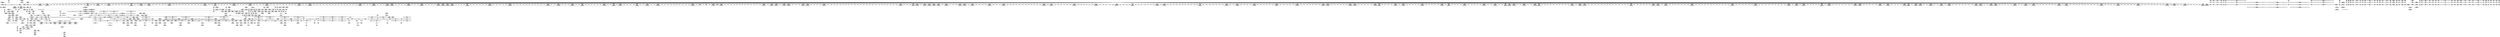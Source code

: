 digraph {
	CE0x5acdce0 [shape=record,shape=Mrecord,label="{CE0x5acdce0|272:_i8*,_:_CRE_8,16_|*MultipleSource*|Function::selinux_quotactl&Arg::sb::|Function::superblock_has_perm&Arg::sb::|security/selinux/hooks.c,1865}"]
	CE0x5a9b670 [shape=record,shape=Mrecord,label="{CE0x5a9b670|cred_sid:_security|security/selinux/hooks.c,196}"]
	CE0x5a60750 [shape=record,shape=Mrecord,label="{CE0x5a60750|selinux_quotactl:_sw.bb10|*SummSource*}"]
	CE0x5ae2700 [shape=record,shape=Mrecord,label="{CE0x5ae2700|8:_i32,_:_CRE_93,94_}"]
	CE0x5b101d0 [shape=record,shape=Mrecord,label="{CE0x5b101d0|8:_i32,_:_CRE_230,231_}"]
	CE0x5aa89f0 [shape=record,shape=Mrecord,label="{CE0x5aa89f0|selinux_quotactl:_tmp29|security/selinux/hooks.c,2033|*SummSource*}"]
	CE0x5a84b20 [shape=record,shape=Mrecord,label="{CE0x5a84b20|272:_i8*,_:_CRE_410,411_}"]
	CE0x5a498c0 [shape=record,shape=Mrecord,label="{CE0x5a498c0|_call_void_mcount()_#3|*SummSink*}"]
	CE0x5a5a9d0 [shape=record,shape=Mrecord,label="{CE0x5a5a9d0|selinux_quotactl:_tmp16|security/selinux/hooks.c,2016}"]
	CE0x5a83620 [shape=record,shape=Mrecord,label="{CE0x5a83620|__llvm_gcov_indirect_counter_increment:_bb4|*SummSink*}"]
	CE0x5a80900 [shape=record,shape=Mrecord,label="{CE0x5a80900|selinux_quotactl:_tmp10|security/selinux/hooks.c,2016|*SummSink*}"]
	CE0x5ac9a70 [shape=record,shape=Mrecord,label="{CE0x5ac9a70|selinux_quotactl:_tmp35|security/selinux/hooks.c,2040|*SummSink*}"]
	CE0x5a986e0 [shape=record,shape=Mrecord,label="{CE0x5a986e0|0:_i32,_4:_i32,_8:_i32,_12:_i32,_:_CMRE_8,12_|*MultipleSource*|security/selinux/hooks.c,196|*LoadInst*|security/selinux/hooks.c,196|security/selinux/hooks.c,197}"]
	CE0x5ae2000 [shape=record,shape=Mrecord,label="{CE0x5ae2000|8:_i32,_:_CRE_86,87_}"]
	CE0x5b13ff0 [shape=record,shape=Mrecord,label="{CE0x5b13ff0|i16_5|*Constant*}"]
	CE0x5a755e0 [shape=record,shape=Mrecord,label="{CE0x5a755e0|selinux_quotactl:_if.end|*SummSink*}"]
	CE0x5a5f5f0 [shape=record,shape=Mrecord,label="{CE0x5a5f5f0|i64*_getelementptr_inbounds_(_27_x_i64_,_27_x_i64_*___llvm_gcov_ctr148,_i64_0,_i64_9)|*Constant*|*SummSink*}"]
	CE0x5a7edd0 [shape=record,shape=Mrecord,label="{CE0x5a7edd0|272:_i8*,_:_CRE_394,395_}"]
	CE0x5aef590 [shape=record,shape=Mrecord,label="{CE0x5aef590|__llvm_gcov_indirect_counter_increment:_tmp3|*SummSource*}"]
	CE0x5a698a0 [shape=record,shape=Mrecord,label="{CE0x5a698a0|cred_sid:_sid|security/selinux/hooks.c,197|*SummSink*}"]
	CE0x5b0df10 [shape=record,shape=Mrecord,label="{CE0x5b0df10|8:_i32,_:_CRE_168,176_|*MultipleSource*|*LoadInst*|security/selinux/hooks.c,1865|security/selinux/hooks.c,1865|security/selinux/hooks.c,1866}"]
	CE0x5ae53d0 [shape=record,shape=Mrecord,label="{CE0x5ae53d0|272:_i8*,_:_CRE_200,204_|*MultipleSource*|Function::selinux_quotactl&Arg::sb::|Function::superblock_has_perm&Arg::sb::|security/selinux/hooks.c,1865}"]
	CE0x5b0d160 [shape=record,shape=Mrecord,label="{CE0x5b0d160|8:_i32,_:_CRE_103,104_}"]
	CE0x5ae98b0 [shape=record,shape=Mrecord,label="{CE0x5ae98b0|272:_i8*,_:_CRE_614,615_}"]
	CE0x5b0c840 [shape=record,shape=Mrecord,label="{CE0x5b0c840|8:_i32,_:_CRE_64,65_}"]
	CE0x5a88000 [shape=record,shape=Mrecord,label="{CE0x5a88000|i64*_getelementptr_inbounds_(_2_x_i64_,_2_x_i64_*___llvm_gcov_ctr98,_i64_0,_i64_1)|*Constant*|*SummSink*}"]
	CE0x5ace960 [shape=record,shape=Mrecord,label="{CE0x5ace960|272:_i8*,_:_CRE_120,128_|*MultipleSource*|Function::selinux_quotactl&Arg::sb::|Function::superblock_has_perm&Arg::sb::|security/selinux/hooks.c,1865}"]
	CE0x5ae2900 [shape=record,shape=Mrecord,label="{CE0x5ae2900|8:_i32,_:_CRE_95,96_}"]
	CE0x5a67990 [shape=record,shape=Mrecord,label="{CE0x5a67990|272:_i8*,_:_CRE_16,20_|*MultipleSource*|Function::selinux_quotactl&Arg::sb::|Function::superblock_has_perm&Arg::sb::|security/selinux/hooks.c,1865}"]
	CE0x5ad48f0 [shape=record,shape=Mrecord,label="{CE0x5ad48f0|272:_i8*,_:_CRE_1273,1274_}"]
	CE0x5b0f2f0 [shape=record,shape=Mrecord,label="{CE0x5b0f2f0|8:_i32,_:_CRE_216,217_}"]
	CE0x5b11e80 [shape=record,shape=Mrecord,label="{CE0x5b11e80|8:_i32,_:_CRE_257,258_}"]
	CE0x5a7f9a0 [shape=record,shape=Mrecord,label="{CE0x5a7f9a0|selinux_quotactl:_tmp10|security/selinux/hooks.c,2016}"]
	CE0x5b14980 [shape=record,shape=Mrecord,label="{CE0x5b14980|i32_1|*Constant*|*SummSource*}"]
	CE0x5addac0 [shape=record,shape=Mrecord,label="{CE0x5addac0|272:_i8*,_:_CRE_1649,1650_}"]
	CE0x5ae9140 [shape=record,shape=Mrecord,label="{CE0x5ae9140|272:_i8*,_:_CRE_607,608_}"]
	CE0x5a77bc0 [shape=record,shape=Mrecord,label="{CE0x5a77bc0|selinux_quotactl:_tmp21|security/selinux/hooks.c,2019|*SummSource*}"]
	CE0x5b120a0 [shape=record,shape=Mrecord,label="{CE0x5b120a0|8:_i32,_:_CRE_259,260_}"]
	CE0x5aca910 [shape=record,shape=Mrecord,label="{CE0x5aca910|get_current:_bb}"]
	CE0x5a6a530 [shape=record,shape=Mrecord,label="{CE0x5a6a530|superblock_has_perm:_sb|Function::superblock_has_perm&Arg::sb::}"]
	CE0x5ada0f0 [shape=record,shape=Mrecord,label="{CE0x5ada0f0|272:_i8*,_:_CRE_1374,1375_}"]
	CE0x5ae2200 [shape=record,shape=Mrecord,label="{CE0x5ae2200|8:_i32,_:_CRE_88,89_}"]
	CE0x5a6a8a0 [shape=record,shape=Mrecord,label="{CE0x5a6a8a0|superblock_has_perm:_sb|Function::superblock_has_perm&Arg::sb::|*SummSink*}"]
	CE0x5ad32a0 [shape=record,shape=Mrecord,label="{CE0x5ad32a0|272:_i8*,_:_CRE_1252,1253_}"]
	CE0x5ada200 [shape=record,shape=Mrecord,label="{CE0x5ada200|272:_i8*,_:_CRE_1375,1376_}"]
	CE0x5ac16e0 [shape=record,shape=Mrecord,label="{CE0x5ac16e0|272:_i8*,_:_CRE_573,574_}"]
	CE0x5a55100 [shape=record,shape=Mrecord,label="{CE0x5a55100|selinux_quotactl:_sw.bb10}"]
	CE0x5ac31b0 [shape=record,shape=Mrecord,label="{CE0x5ac31b0|cred_sid:_entry}"]
	CE0x5ad7bc0 [shape=record,shape=Mrecord,label="{CE0x5ad7bc0|272:_i8*,_:_CRE_1339,1340_}"]
	CE0x5b0dd10 [shape=record,shape=Mrecord,label="{CE0x5b0dd10|8:_i32,_:_CRE_152,168_|*MultipleSource*|*LoadInst*|security/selinux/hooks.c,1865|security/selinux/hooks.c,1865|security/selinux/hooks.c,1866}"]
	CE0x5ae7f30 [shape=record,shape=Mrecord,label="{CE0x5ae7f30|272:_i8*,_:_CRE_590,591_}"]
	CE0x5ac3e30 [shape=record,shape=Mrecord,label="{CE0x5ac3e30|i64*_getelementptr_inbounds_(_2_x_i64_,_2_x_i64_*___llvm_gcov_ctr151,_i64_0,_i64_1)|*Constant*|*SummSource*}"]
	CE0x5b14120 [shape=record,shape=Mrecord,label="{CE0x5b14120|i16_5|*Constant*|*SummSource*}"]
	CE0x5a61b30 [shape=record,shape=Mrecord,label="{CE0x5a61b30|selinux_quotactl:_tmp2|*SummSource*}"]
	CE0x5a5ebd0 [shape=record,shape=Mrecord,label="{CE0x5a5ebd0|i32_78|*Constant*}"]
	CE0x5adc470 [shape=record,shape=Mrecord,label="{CE0x5adc470|272:_i8*,_:_CRE_1628,1629_}"]
	CE0x5a814f0 [shape=record,shape=Mrecord,label="{CE0x5a814f0|i64*_getelementptr_inbounds_(_2_x_i64_,_2_x_i64_*___llvm_gcov_ctr151,_i64_0,_i64_0)|*Constant*|*SummSource*}"]
	CE0x5ad0ae0 [shape=record,shape=Mrecord,label="{CE0x5ad0ae0|cred_sid:_cred|Function::cred_sid&Arg::cred::|*SummSink*}"]
	CE0x5ae5770 [shape=record,shape=Mrecord,label="{CE0x5ae5770|272:_i8*,_:_CRE_216,224_|*MultipleSource*|Function::selinux_quotactl&Arg::sb::|Function::superblock_has_perm&Arg::sb::|security/selinux/hooks.c,1865}"]
	CE0x5aa1830 [shape=record,shape=Mrecord,label="{CE0x5aa1830|i32_(i32,_i32,_i16,_i32,_%struct.common_audit_data*)*_bitcast_(i32_(i32,_i32,_i16,_i32,_%struct.common_audit_data.495*)*_avc_has_perm_to_i32_(i32,_i32,_i16,_i32,_%struct.common_audit_data*)*)|*Constant*|*SummSource*}"]
	CE0x5ac1bf0 [shape=record,shape=Mrecord,label="{CE0x5ac1bf0|i32_-1|*Constant*|*SummSource*}"]
	CE0x5add8a0 [shape=record,shape=Mrecord,label="{CE0x5add8a0|272:_i8*,_:_CRE_1647,1648_}"]
	CE0x5a53420 [shape=record,shape=Mrecord,label="{CE0x5a53420|selinux_quotactl:_tobool|security/selinux/hooks.c,2016|*SummSource*}"]
	CE0x5a84c30 [shape=record,shape=Mrecord,label="{CE0x5a84c30|272:_i8*,_:_CRE_411,412_}"]
	CE0x5acb3d0 [shape=record,shape=Mrecord,label="{CE0x5acb3d0|i64*_getelementptr_inbounds_(_2_x_i64_,_2_x_i64_*___llvm_gcov_ctr151,_i64_0,_i64_1)|*Constant*|*SummSink*}"]
	CE0x5a68cf0 [shape=record,shape=Mrecord,label="{CE0x5a68cf0|cred_sid:_tmp4|*LoadInst*|security/selinux/hooks.c,196|*SummSink*}"]
	CE0x5ac00d0 [shape=record,shape=Mrecord,label="{CE0x5ac00d0|272:_i8*,_:_CRE_536,540_|*MultipleSource*|Function::selinux_quotactl&Arg::sb::|Function::superblock_has_perm&Arg::sb::|security/selinux/hooks.c,1865}"]
	CE0x5addbd0 [shape=record,shape=Mrecord,label="{CE0x5addbd0|272:_i8*,_:_CRE_1650,1651_}"]
	CE0x5abe160 [shape=record,shape=Mrecord,label="{CE0x5abe160|272:_i8*,_:_CRE_448,449_}"]
	CE0x5ac7d10 [shape=record,shape=Mrecord,label="{CE0x5ac7d10|i64*_getelementptr_inbounds_(_27_x_i64_,_27_x_i64_*___llvm_gcov_ctr148,_i64_0,_i64_25)|*Constant*|*SummSink*}"]
	CE0x5a6e820 [shape=record,shape=Mrecord,label="{CE0x5a6e820|selinux_quotactl:_sb|Function::selinux_quotactl&Arg::sb::}"]
	CE0x5a5dd60 [shape=record,shape=Mrecord,label="{CE0x5a5dd60|selinux_quotactl:_tmp3|*SummSource*}"]
	CE0x5aa72f0 [shape=record,shape=Mrecord,label="{CE0x5aa72f0|_call_void___llvm_gcov_indirect_counter_increment(i32*___llvm_gcov_global_state_pred150,_i64**_getelementptr_inbounds_(_3_x_i64*_,_3_x_i64*_*___llvm_gcda_edge_table149,_i64_0,_i64_2)),_!dbg_!27753|security/selinux/hooks.c,2033|*SummSink*}"]
	CE0x52db170 [shape=record,shape=Mrecord,label="{CE0x52db170|i64_0|*Constant*|*SummSource*}"]
	CE0x5ae7490 [shape=record,shape=Mrecord,label="{CE0x5ae7490|272:_i8*,_:_CRE_580,581_}"]
	CE0x5ad7780 [shape=record,shape=Mrecord,label="{CE0x5ad7780|272:_i8*,_:_CRE_1335,1336_}"]
	CE0x5a84f60 [shape=record,shape=Mrecord,label="{CE0x5a84f60|272:_i8*,_:_CRE_414,415_}"]
	CE0x5a696b0 [shape=record,shape=Mrecord,label="{CE0x5a696b0|cred_sid:_sid|security/selinux/hooks.c,197}"]
	CE0x5abf150 [shape=record,shape=Mrecord,label="{CE0x5abf150|272:_i8*,_:_CRE_463,464_}"]
	CE0x5ac6540 [shape=record,shape=Mrecord,label="{CE0x5ac6540|selinux_quotactl:_tmp30|security/selinux/hooks.c,2036|*SummSource*}"]
	CE0x5a68b00 [shape=record,shape=Mrecord,label="{CE0x5a68b00|selinux_quotactl:_tmp26|security/selinux/hooks.c,2028|*SummSink*}"]
	CE0x5a58b70 [shape=record,shape=Mrecord,label="{CE0x5a58b70|_call_void___llvm_gcov_indirect_counter_increment(i32*___llvm_gcov_global_state_pred150,_i64**_getelementptr_inbounds_(_3_x_i64*_,_3_x_i64*_*___llvm_gcda_edge_table149,_i64_0,_i64_0)),_!dbg_!27756|security/selinux/hooks.c,2036|*SummSink*}"]
	CE0x5b0e510 [shape=record,shape=Mrecord,label="{CE0x5b0e510|8:_i32,_:_CRE_192,200_|*MultipleSource*|*LoadInst*|security/selinux/hooks.c,1865|security/selinux/hooks.c,1865|security/selinux/hooks.c,1866}"]
	CE0x5ad3c30 [shape=record,shape=Mrecord,label="{CE0x5ad3c30|272:_i8*,_:_CRE_1261,1262_}"]
	CE0x5ae2600 [shape=record,shape=Mrecord,label="{CE0x5ae2600|8:_i32,_:_CRE_92,93_}"]
	CE0x5af3ad0 [shape=record,shape=Mrecord,label="{CE0x5af3ad0|272:_i8*,_:_CRE_1920,1928_|*MultipleSource*|Function::selinux_quotactl&Arg::sb::|Function::superblock_has_perm&Arg::sb::|security/selinux/hooks.c,1865}"]
	CE0x5aef2f0 [shape=record,shape=Mrecord,label="{CE0x5aef2f0|__llvm_gcov_indirect_counter_increment:_tmp3|*SummSink*}"]
	CE0x5a75680 [shape=record,shape=Mrecord,label="{CE0x5a75680|i64*_getelementptr_inbounds_(_27_x_i64_,_27_x_i64_*___llvm_gcov_ctr148,_i64_0,_i64_0)|*Constant*}"]
	CE0x5aee230 [shape=record,shape=Mrecord,label="{CE0x5aee230|272:_i8*,_:_CRE_1232,1233_}"]
	CE0x5a77430 [shape=record,shape=Mrecord,label="{CE0x5a77430|selinux_quotactl:_tmp2|*SummSink*}"]
	CE0x5a68a90 [shape=record,shape=Mrecord,label="{CE0x5a68a90|selinux_quotactl:_tmp26|security/selinux/hooks.c,2028|*SummSource*}"]
	CE0x5ae0820 [shape=record,shape=Mrecord,label="{CE0x5ae0820|272:_i8*,_:_CRE_1712,1720_|*MultipleSource*|Function::selinux_quotactl&Arg::sb::|Function::superblock_has_perm&Arg::sb::|security/selinux/hooks.c,1865}"]
	CE0x5ad5b60 [shape=record,shape=Mrecord,label="{CE0x5ad5b60|272:_i8*,_:_CRE_1308,1309_}"]
	CE0x5ad2e60 [shape=record,shape=Mrecord,label="{CE0x5ad2e60|272:_i8*,_:_CRE_1248,1249_}"]
	CE0x5a52020 [shape=record,shape=Mrecord,label="{CE0x5a52020|selinux_quotactl:_if.then|*SummSource*}"]
	CE0x5a72e10 [shape=record,shape=Mrecord,label="{CE0x5a72e10|i64_10|*Constant*}"]
	CE0x5ad4290 [shape=record,shape=Mrecord,label="{CE0x5ad4290|272:_i8*,_:_CRE_1267,1268_}"]
	CE0x5b147d0 [shape=record,shape=Mrecord,label="{CE0x5b147d0|superblock_has_perm:_sid1|security/selinux/hooks.c,1866|*SummSink*}"]
	CE0x5ad8aa0 [shape=record,shape=Mrecord,label="{CE0x5ad8aa0|272:_i8*,_:_CRE_1353,1354_}"]
	CE0x5b14570 [shape=record,shape=Mrecord,label="{CE0x5b14570|superblock_has_perm:_tmp5|security/selinux/hooks.c,1865}"]
	CE0x5a6a110 [shape=record,shape=Mrecord,label="{CE0x5a6a110|superblock_has_perm:_cred|Function::superblock_has_perm&Arg::cred::}"]
	CE0x5aef9a0 [shape=record,shape=Mrecord,label="{CE0x5aef9a0|__llvm_gcov_indirect_counter_increment:_tmp5|*SummSource*}"]
	CE0x5b11710 [shape=record,shape=Mrecord,label="{CE0x5b11710|8:_i32,_:_CRE_250,251_}"]
	CE0x5a685e0 [shape=record,shape=Mrecord,label="{CE0x5a685e0|272:_i8*,_:_CRE_56,64_|*MultipleSource*|Function::selinux_quotactl&Arg::sb::|Function::superblock_has_perm&Arg::sb::|security/selinux/hooks.c,1865}"]
	CE0x5a6cdd0 [shape=record,shape=Mrecord,label="{CE0x5a6cdd0|i32_78|*Constant*|*SummSink*}"]
	CE0x5a6e420 [shape=record,shape=Mrecord,label="{CE0x5a6e420|_call_void_lockdep_rcu_suspicious(i8*_getelementptr_inbounds_(_25_x_i8_,_25_x_i8_*_.str3,_i32_0,_i32_0),_i32_2016,_i8*_getelementptr_inbounds_(_45_x_i8_,_45_x_i8_*_.str12,_i32_0,_i32_0))_#10,_!dbg_!27731|security/selinux/hooks.c,2016|*SummSource*}"]
	CE0x5a68ec0 [shape=record,shape=Mrecord,label="{CE0x5a68ec0|cred_sid:_tmp5|security/selinux/hooks.c,196}"]
	CE0x5ae76b0 [shape=record,shape=Mrecord,label="{CE0x5ae76b0|272:_i8*,_:_CRE_582,583_}"]
	CE0x5ad35d0 [shape=record,shape=Mrecord,label="{CE0x5ad35d0|272:_i8*,_:_CRE_1255,1256_}"]
	CE0x5adcad0 [shape=record,shape=Mrecord,label="{CE0x5adcad0|272:_i8*,_:_CRE_1634,1635_}"]
	CE0x5b11820 [shape=record,shape=Mrecord,label="{CE0x5b11820|8:_i32,_:_CRE_251,252_}"]
	CE0x5b11c60 [shape=record,shape=Mrecord,label="{CE0x5b11c60|8:_i32,_:_CRE_255,256_}"]
	CE0x5ad7ef0 [shape=record,shape=Mrecord,label="{CE0x5ad7ef0|272:_i8*,_:_CRE_1342,1343_}"]
	CE0x5adfcc0 [shape=record,shape=Mrecord,label="{CE0x5adfcc0|272:_i8*,_:_CRE_1681,1682_}"]
	CE0x5a5a8f0 [shape=record,shape=Mrecord,label="{CE0x5a5a8f0|selinux_quotactl:_tmp15|security/selinux/hooks.c,2016}"]
	CE0x5aed8a0 [shape=record,shape=Mrecord,label="{CE0x5aed8a0|272:_i8*,_:_CRE_1223,1224_}"]
	CE0x5af3040 [shape=record,shape=Mrecord,label="{CE0x5af3040|272:_i8*,_:_CRE_1875,1876_}"]
	CE0x5b12f80 [shape=record,shape=Mrecord,label="{CE0x5b12f80|8:_i32,_:_CRE_273,274_}"]
	CE0x5a9e530 [shape=record,shape=Mrecord,label="{CE0x5a9e530|cred_sid:_tmp2|*SummSink*}"]
	CE0x5a9eee0 [shape=record,shape=Mrecord,label="{CE0x5a9eee0|avc_has_perm:_tclass|Function::avc_has_perm&Arg::tclass::|*SummSource*}"]
	CE0x5a6af40 [shape=record,shape=Mrecord,label="{CE0x5a6af40|superblock_has_perm:_perms|Function::superblock_has_perm&Arg::perms::|*SummSource*}"]
	CE0x5a7d720 [shape=record,shape=Mrecord,label="{CE0x5a7d720|272:_i8*,_:_CRE_320,328_|*MultipleSource*|Function::selinux_quotactl&Arg::sb::|Function::superblock_has_perm&Arg::sb::|security/selinux/hooks.c,1865}"]
	CE0x5ad8000 [shape=record,shape=Mrecord,label="{CE0x5ad8000|272:_i8*,_:_CRE_1343,1344_}"]
	CE0x5aea8a0 [shape=record,shape=Mrecord,label="{CE0x5aea8a0|272:_i8*,_:_CRE_629,630_}"]
	CE0x5aa1490 [shape=record,shape=Mrecord,label="{CE0x5aa1490|superblock_has_perm:_call2|security/selinux/hooks.c,1866|*SummSink*}"]
	CE0x5a5a090 [shape=record,shape=Mrecord,label="{CE0x5a5a090|i32_8388612|*Constant*|*SummSink*}"]
	CE0x5ad1f90 [shape=record,shape=Mrecord,label="{CE0x5ad1f90|8:_i32,_:_CRE_16,20_|*MultipleSource*|*LoadInst*|security/selinux/hooks.c,1865|security/selinux/hooks.c,1865|security/selinux/hooks.c,1866}"]
	CE0x5ad6020 [shape=record,shape=Mrecord,label="{CE0x5ad6020|272:_i8*,_:_CRE_1313,1314_}"]
	CE0x5a7bfd0 [shape=record,shape=Mrecord,label="{CE0x5a7bfd0|get_current:_tmp3|*SummSink*}"]
	CE0x5ac6190 [shape=record,shape=Mrecord,label="{CE0x5ac6190|selinux_quotactl:_tmp30|security/selinux/hooks.c,2036}"]
	CE0x5b0f950 [shape=record,shape=Mrecord,label="{CE0x5b0f950|8:_i32,_:_CRE_222,223_}"]
	CE0x5b13090 [shape=record,shape=Mrecord,label="{CE0x5b13090|8:_i32,_:_CRE_274,275_}"]
	CE0x5a844c0 [shape=record,shape=Mrecord,label="{CE0x5a844c0|272:_i8*,_:_CRE_404,405_}"]
	CE0x5af5400 [shape=record,shape=Mrecord,label="{CE0x5af5400|superblock_has_perm:_sid1|security/selinux/hooks.c,1866}"]
	CE0x5a88fc0 [shape=record,shape=Mrecord,label="{CE0x5a88fc0|selinux_quotactl:_sw.bb10|*SummSink*}"]
	CE0x5a96410 [shape=record,shape=Mrecord,label="{CE0x5a96410|selinux_quotactl:_tmp26|security/selinux/hooks.c,2028}"]
	CE0x5ae7c00 [shape=record,shape=Mrecord,label="{CE0x5ae7c00|272:_i8*,_:_CRE_587,588_}"]
	CE0x5ae4e60 [shape=record,shape=Mrecord,label="{CE0x5ae4e60|272:_i8*,_:_CRE_176,184_|*MultipleSource*|Function::selinux_quotactl&Arg::sb::|Function::superblock_has_perm&Arg::sb::|security/selinux/hooks.c,1865}"]
	CE0x5b0b940 [shape=record,shape=Mrecord,label="{CE0x5b0b940|8:_i32,_:_CRE_49,50_}"]
	CE0x5ae77c0 [shape=record,shape=Mrecord,label="{CE0x5ae77c0|272:_i8*,_:_CRE_583,584_}"]
	CE0x5acd1c0 [shape=record,shape=Mrecord,label="{CE0x5acd1c0|__llvm_gcov_indirect_counter_increment:_tmp2|*SummSource*}"]
	CE0x5ae7d10 [shape=record,shape=Mrecord,label="{CE0x5ae7d10|272:_i8*,_:_CRE_588,589_}"]
	CE0x5a5aef0 [shape=record,shape=Mrecord,label="{CE0x5a5aef0|_call_void_mcount()_#3}"]
	CE0x5a707b0 [shape=record,shape=Mrecord,label="{CE0x5a707b0|selinux_quotactl:_tmp13|security/selinux/hooks.c,2016|*SummSink*}"]
	CE0x5aea350 [shape=record,shape=Mrecord,label="{CE0x5aea350|272:_i8*,_:_CRE_624,625_}"]
	CE0x5a5bc70 [shape=record,shape=Mrecord,label="{CE0x5a5bc70|i32_8388616|*Constant*|*SummSource*}"]
	CE0x5a9aca0 [shape=record,shape=Mrecord,label="{CE0x5a9aca0|_call_void_mcount()_#3}"]
	CE0x5a82680 [shape=record,shape=Mrecord,label="{CE0x5a82680|selinux_quotactl:_tmp2}"]
	CE0x5af3ef0 [shape=record,shape=Mrecord,label="{CE0x5af3ef0|272:_i8*,_:_CRE_2056,2112_|*MultipleSource*|Function::selinux_quotactl&Arg::sb::|Function::superblock_has_perm&Arg::sb::|security/selinux/hooks.c,1865}"]
	CE0x5a80e40 [shape=record,shape=Mrecord,label="{CE0x5a80e40|__llvm_gcov_indirect_counter_increment:_exit}"]
	CE0x5b0ffb0 [shape=record,shape=Mrecord,label="{CE0x5b0ffb0|8:_i32,_:_CRE_228,229_}"]
	CE0x5a6e180 [shape=record,shape=Mrecord,label="{CE0x5a6e180|i8_1|*Constant*|*SummSource*}"]
	CE0x5a586e0 [shape=record,shape=Mrecord,label="{CE0x5a586e0|selinux_quotactl:_tmp6|security/selinux/hooks.c,2016}"]
	CE0x5aa0140 [shape=record,shape=Mrecord,label="{CE0x5aa0140|cred_sid:_bb|*SummSource*}"]
	CE0x5add240 [shape=record,shape=Mrecord,label="{CE0x5add240|272:_i8*,_:_CRE_1641,1642_}"]
	CE0x5af30f0 [shape=record,shape=Mrecord,label="{CE0x5af30f0|272:_i8*,_:_CRE_1876,1877_}"]
	CE0x5b10720 [shape=record,shape=Mrecord,label="{CE0x5b10720|8:_i32,_:_CRE_235,236_}"]
	CE0x5aeb830 [shape=record,shape=Mrecord,label="{CE0x5aeb830|272:_i8*,_:_CRE_696,704_|*MultipleSource*|Function::selinux_quotactl&Arg::sb::|Function::superblock_has_perm&Arg::sb::|security/selinux/hooks.c,1865}"]
	CE0x5a83d80 [shape=record,shape=Mrecord,label="{CE0x5a83d80|272:_i8*,_:_CRE_397,398_}"]
	CE0x5a5f480 [shape=record,shape=Mrecord,label="{CE0x5a5f480|i64*_getelementptr_inbounds_(_27_x_i64_,_27_x_i64_*___llvm_gcov_ctr148,_i64_0,_i64_9)|*Constant*|*SummSource*}"]
	CE0x5ac8dd0 [shape=record,shape=Mrecord,label="{CE0x5ac8dd0|selinux_quotactl:_retval.0|*SummSource*}"]
	CE0x5a7b840 [shape=record,shape=Mrecord,label="{CE0x5a7b840|selinux_quotactl:_tmp11|security/selinux/hooks.c,2016|*SummSource*}"]
	CE0x5acb800 [shape=record,shape=Mrecord,label="{CE0x5acb800|cred_sid:_tmp|*SummSink*}"]
	CE0x5ac6730 [shape=record,shape=Mrecord,label="{CE0x5ac6730|selinux_quotactl:_tmp31|security/selinux/hooks.c,2036|*SummSink*}"]
	CE0x5ac2a90 [shape=record,shape=Mrecord,label="{CE0x5ac2a90|_call_void_mcount()_#3|*SummSink*}"]
	CE0x5adcf10 [shape=record,shape=Mrecord,label="{CE0x5adcf10|272:_i8*,_:_CRE_1638,1639_}"]
	CE0x5adf660 [shape=record,shape=Mrecord,label="{CE0x5adf660|272:_i8*,_:_CRE_1675,1676_}"]
	CE0x5b12c50 [shape=record,shape=Mrecord,label="{CE0x5b12c50|8:_i32,_:_CRE_270,271_}"]
	CE0x5adfdd0 [shape=record,shape=Mrecord,label="{CE0x5adfdd0|272:_i8*,_:_CRE_1682,1683_}"]
	CE0x5ad8550 [shape=record,shape=Mrecord,label="{CE0x5ad8550|272:_i8*,_:_CRE_1348,1349_}"]
	CE0x5a72c10 [shape=record,shape=Mrecord,label="{CE0x5a72c10|i64_11|*Constant*|*SummSink*}"]
	CE0x5a5c7d0 [shape=record,shape=Mrecord,label="{CE0x5a5c7d0|i32_8388611|*Constant*|*SummSource*}"]
	CE0x5ac3800 [shape=record,shape=Mrecord,label="{CE0x5ac3800|i64*_getelementptr_inbounds_(_2_x_i64_,_2_x_i64_*___llvm_gcov_ctr151,_i64_0,_i64_0)|*Constant*|*SummSink*}"]
	CE0x5b10d80 [shape=record,shape=Mrecord,label="{CE0x5b10d80|8:_i32,_:_CRE_241,242_}"]
	CE0x5a4a7a0 [shape=record,shape=Mrecord,label="{CE0x5a4a7a0|i64_1|*Constant*|*SummSource*}"]
	CE0x5b0fc80 [shape=record,shape=Mrecord,label="{CE0x5b0fc80|8:_i32,_:_CRE_225,226_}"]
	CE0x5acfa30 [shape=record,shape=Mrecord,label="{CE0x5acfa30|__llvm_gcov_indirect_counter_increment:_bb4|*SummSource*}"]
	CE0x5aec6a0 [shape=record,shape=Mrecord,label="{CE0x5aec6a0|272:_i8*,_:_CRE_1208,1209_}"]
	CE0x5af0910 [shape=record,shape=Mrecord,label="{CE0x5af0910|272:_i8*,_:_CRE_1736,1752_|*MultipleSource*|Function::selinux_quotactl&Arg::sb::|Function::superblock_has_perm&Arg::sb::|security/selinux/hooks.c,1865}"]
	CE0x5ae3990 [shape=record,shape=Mrecord,label="{CE0x5ae3990|get_current:_tmp|*SummSource*}"]
	CE0x5adf440 [shape=record,shape=Mrecord,label="{CE0x5adf440|272:_i8*,_:_CRE_1673,1674_}"]
	CE0x5a801c0 [shape=record,shape=Mrecord,label="{CE0x5a801c0|i8*_getelementptr_inbounds_(_25_x_i8_,_25_x_i8_*_.str3,_i32_0,_i32_0)|*Constant*|*SummSource*}"]
	CE0x5a86390 [shape=record,shape=Mrecord,label="{CE0x5a86390|272:_i8*,_:_CRE_433,434_}"]
	CE0x5ae0a60 [shape=record,shape=Mrecord,label="{CE0x5ae0a60|272:_i8*,_:_CRE_1720,1728_|*MultipleSource*|Function::selinux_quotactl&Arg::sb::|Function::superblock_has_perm&Arg::sb::|security/selinux/hooks.c,1865}"]
	CE0x5acd060 [shape=record,shape=Mrecord,label="{CE0x5acd060|__llvm_gcov_indirect_counter_increment:_tmp2}"]
	CE0x5ad7230 [shape=record,shape=Mrecord,label="{CE0x5ad7230|272:_i8*,_:_CRE_1330,1331_}"]
	CE0x5ae86a0 [shape=record,shape=Mrecord,label="{CE0x5ae86a0|272:_i8*,_:_CRE_597,598_}"]
	CE0x5a5e310 [shape=record,shape=Mrecord,label="{CE0x5a5e310|selinux_quotactl:_tmp22|security/selinux/hooks.c,2019|*SummSource*}"]
	CE0x5a98d20 [shape=record,shape=Mrecord,label="{CE0x5a98d20|0:_i32,_4:_i32,_8:_i32,_12:_i32,_:_CMRE_16,20_|*MultipleSource*|security/selinux/hooks.c,196|*LoadInst*|security/selinux/hooks.c,196|security/selinux/hooks.c,197}"]
	CE0x5aee560 [shape=record,shape=Mrecord,label="{CE0x5aee560|272:_i8*,_:_CRE_1235,1236_}"]
	CE0x5a6c040 [shape=record,shape=Mrecord,label="{CE0x5a6c040|_call_void___llvm_gcov_indirect_counter_increment(i32*___llvm_gcov_global_state_pred150,_i64**_getelementptr_inbounds_(_3_x_i64*_,_3_x_i64*_*___llvm_gcda_edge_table149,_i64_0,_i64_1)),_!dbg_!27749|security/selinux/hooks.c,2028|*SummSink*}"]
	CE0x5ad45c0 [shape=record,shape=Mrecord,label="{CE0x5ad45c0|272:_i8*,_:_CRE_1270,1271_}"]
	CE0x5aa1ae0 [shape=record,shape=Mrecord,label="{CE0x5aa1ae0|avc_has_perm:_entry|*SummSource*}"]
	CE0x5adc030 [shape=record,shape=Mrecord,label="{CE0x5adc030|272:_i8*,_:_CRE_1624,1625_}"]
	CE0x5ad01b0 [shape=record,shape=Mrecord,label="{CE0x5ad01b0|__llvm_gcov_indirect_counter_increment:_counter|*SummSource*}"]
	CE0x5ad33b0 [shape=record,shape=Mrecord,label="{CE0x5ad33b0|272:_i8*,_:_CRE_1253,1254_}"]
	CE0x5ae1900 [shape=record,shape=Mrecord,label="{CE0x5ae1900|8:_i32,_:_CRE_79,80_}"]
	CE0x5a9f1f0 [shape=record,shape=Mrecord,label="{CE0x5a9f1f0|_ret_i32_%retval.0,_!dbg_!27728|security/selinux/avc.c,775}"]
	CE0x5a4a380 [shape=record,shape=Mrecord,label="{CE0x5a4a380|selinux_quotactl:_return|*SummSource*}"]
	CE0x5b12a30 [shape=record,shape=Mrecord,label="{CE0x5b12a30|8:_i32,_:_CRE_268,269_}"]
	CE0x5abef30 [shape=record,shape=Mrecord,label="{CE0x5abef30|272:_i8*,_:_CRE_461,462_}"]
	CE0x5adb9c0 [shape=record,shape=Mrecord,label="{CE0x5adb9c0|272:_i8*,_:_CRE_1618,1619_}"]
	CE0x5b0c440 [shape=record,shape=Mrecord,label="{CE0x5b0c440|8:_i32,_:_CRE_60,61_}"]
	CE0x5aa80b0 [shape=record,shape=Mrecord,label="{CE0x5aa80b0|i64*_getelementptr_inbounds_(_27_x_i64_,_27_x_i64_*___llvm_gcov_ctr148,_i64_0,_i64_23)|*Constant*|*SummSink*}"]
	CE0x5a5b600 [shape=record,shape=Mrecord,label="{CE0x5a5b600|i32_8388613|*Constant*}"]
	CE0x5a71ac0 [shape=record,shape=Mrecord,label="{CE0x5a71ac0|__llvm_gcov_indirect_counter_increment:_tmp|*SummSource*}"]
	CE0x5b11b50 [shape=record,shape=Mrecord,label="{CE0x5b11b50|8:_i32,_:_CRE_254,255_}"]
	CE0x5abe490 [shape=record,shape=Mrecord,label="{CE0x5abe490|272:_i8*,_:_CRE_451,452_}"]
	CE0x5ac3410 [shape=record,shape=Mrecord,label="{CE0x5ac3410|i32_16|*Constant*|*SummSink*}"]
	CE0x5ad6570 [shape=record,shape=Mrecord,label="{CE0x5ad6570|272:_i8*,_:_CRE_1318,1319_}"]
	CE0x5ac1190 [shape=record,shape=Mrecord,label="{CE0x5ac1190|272:_i8*,_:_CRE_568,569_}"]
	CE0x5a4a080 [shape=record,shape=Mrecord,label="{CE0x5a4a080|selinux_quotactl:_land.lhs.true|*SummSource*}"]
	CE0x5adaf70 [shape=record,shape=Mrecord,label="{CE0x5adaf70|272:_i8*,_:_CRE_1596,1600_|*MultipleSource*|Function::selinux_quotactl&Arg::sb::|Function::superblock_has_perm&Arg::sb::|security/selinux/hooks.c,1865}"]
	CE0x5abe9e0 [shape=record,shape=Mrecord,label="{CE0x5abe9e0|272:_i8*,_:_CRE_456,457_}"]
	CE0x5a9b230 [shape=record,shape=Mrecord,label="{CE0x5a9b230|i32_22|*Constant*}"]
	CE0x5aecd80 [shape=record,shape=Mrecord,label="{CE0x5aecd80|272:_i8*,_:_CRE_1212,1213_}"]
	CE0x5b0fea0 [shape=record,shape=Mrecord,label="{CE0x5b0fea0|8:_i32,_:_CRE_227,228_}"]
	CE0x5af4940 [shape=record,shape=Mrecord,label="{CE0x5af4940|272:_i8*,_:_CRE_2264,2268_|*MultipleSource*|Function::selinux_quotactl&Arg::sb::|Function::superblock_has_perm&Arg::sb::|security/selinux/hooks.c,1865}"]
	CE0x5a56e50 [shape=record,shape=Mrecord,label="{CE0x5a56e50|__llvm_gcov_indirect_counter_increment:_entry|*SummSource*}"]
	CE0x5a56ec0 [shape=record,shape=Mrecord,label="{CE0x5a56ec0|__llvm_gcov_indirect_counter_increment:_entry|*SummSink*}"]
	CE0x5a597a0 [shape=record,shape=Mrecord,label="{CE0x5a597a0|i32_8388610|*Constant*}"]
	CE0x5a84190 [shape=record,shape=Mrecord,label="{CE0x5a84190|272:_i8*,_:_CRE_401,402_}"]
	CE0x5a847f0 [shape=record,shape=Mrecord,label="{CE0x5a847f0|272:_i8*,_:_CRE_407,408_}"]
	CE0x5a61200 [shape=record,shape=Mrecord,label="{CE0x5a61200|i64**_getelementptr_inbounds_(_3_x_i64*_,_3_x_i64*_*___llvm_gcda_edge_table149,_i64_0,_i64_1)|*Constant*|*SummSink*}"]
	CE0x5a9ee70 [shape=record,shape=Mrecord,label="{CE0x5a9ee70|avc_has_perm:_tclass|Function::avc_has_perm&Arg::tclass::}"]
	CE0x5ad0a10 [shape=record,shape=Mrecord,label="{CE0x5ad0a10|cred_sid:_cred|Function::cred_sid&Arg::cred::|*SummSource*}"]
	CE0x5a855c0 [shape=record,shape=Mrecord,label="{CE0x5a855c0|272:_i8*,_:_CRE_420,421_}"]
	CE0x5a5bfb0 [shape=record,shape=Mrecord,label="{CE0x5a5bfb0|selinux_quotactl:_cmds|Function::selinux_quotactl&Arg::cmds::|*SummSource*}"]
	CE0x5af0b20 [shape=record,shape=Mrecord,label="{CE0x5af0b20|272:_i8*,_:_CRE_1752,1760_|*MultipleSource*|Function::selinux_quotactl&Arg::sb::|Function::superblock_has_perm&Arg::sb::|security/selinux/hooks.c,1865}"]
	CE0x5af21d0 [shape=record,shape=Mrecord,label="{CE0x5af21d0|272:_i8*,_:_CRE_1840,1848_|*MultipleSource*|Function::selinux_quotactl&Arg::sb::|Function::superblock_has_perm&Arg::sb::|security/selinux/hooks.c,1865}"]
	CE0x5a83f70 [shape=record,shape=Mrecord,label="{CE0x5a83f70|272:_i8*,_:_CRE_399,400_}"]
	CE0x5a86b00 [shape=record,shape=Mrecord,label="{CE0x5a86b00|272:_i8*,_:_CRE_440,441_}"]
	CE0x5abe7c0 [shape=record,shape=Mrecord,label="{CE0x5abe7c0|272:_i8*,_:_CRE_454,455_}"]
	CE0x5aea020 [shape=record,shape=Mrecord,label="{CE0x5aea020|272:_i8*,_:_CRE_621,622_}"]
	CE0x5af0730 [shape=record,shape=Mrecord,label="{CE0x5af0730|272:_i8*,_:_CRE_1728,1736_|*MultipleSource*|Function::selinux_quotactl&Arg::sb::|Function::superblock_has_perm&Arg::sb::|security/selinux/hooks.c,1865}"]
	CE0x5ac5b40 [shape=record,shape=Mrecord,label="{CE0x5ac5b40|i64**_getelementptr_inbounds_(_3_x_i64*_,_3_x_i64*_*___llvm_gcda_edge_table149,_i64_0,_i64_0)|*Constant*}"]
	CE0x5b0c640 [shape=record,shape=Mrecord,label="{CE0x5b0c640|8:_i32,_:_CRE_62,63_}"]
	CE0x5a77660 [shape=record,shape=Mrecord,label="{CE0x5a77660|selinux_quotactl:_tmp20|security/selinux/hooks.c,2019}"]
	CE0x5a86170 [shape=record,shape=Mrecord,label="{CE0x5a86170|272:_i8*,_:_CRE_431,432_}"]
	CE0x5a6bd40 [shape=record,shape=Mrecord,label="{CE0x5a6bd40|i32_8388615|*Constant*|*SummSink*}"]
	CE0x5a99000 [shape=record,shape=Mrecord,label="{CE0x5a99000|cred_sid:_tmp6|security/selinux/hooks.c,197}"]
	CE0x5a74190 [shape=record,shape=Mrecord,label="{CE0x5a74190|selinux_quotactl:_entry}"]
	CE0x5ae8370 [shape=record,shape=Mrecord,label="{CE0x5ae8370|272:_i8*,_:_CRE_594,595_}"]
	CE0x5af1780 [shape=record,shape=Mrecord,label="{CE0x5af1780|272:_i8*,_:_CRE_1800,1804_|*MultipleSource*|Function::selinux_quotactl&Arg::sb::|Function::superblock_has_perm&Arg::sb::|security/selinux/hooks.c,1865}"]
	CE0x5a7f7c0 [shape=record,shape=Mrecord,label="{CE0x5a7f7c0|selinux_quotactl:_tmp9|security/selinux/hooks.c,2016}"]
	CE0x5aee120 [shape=record,shape=Mrecord,label="{CE0x5aee120|272:_i8*,_:_CRE_1231,1232_}"]
	CE0x5ac9c10 [shape=record,shape=Mrecord,label="{CE0x5ac9c10|_ret_i32_%retval.0,_!dbg_!27760|security/selinux/hooks.c,2040}"]
	CE0x5a72300 [shape=record,shape=Mrecord,label="{CE0x5a72300|GLOBAL:_superblock_has_perm|*Constant*|*SummSink*}"]
	CE0x5b10500 [shape=record,shape=Mrecord,label="{CE0x5b10500|8:_i32,_:_CRE_233,234_}"]
	CE0x5a59990 [shape=record,shape=Mrecord,label="{CE0x5a59990|i32_8388609|*Constant*|*SummSink*}"]
	CE0x5ad4e40 [shape=record,shape=Mrecord,label="{CE0x5ad4e40|272:_i8*,_:_CRE_1278,1279_}"]
	CE0x5b0eff0 [shape=record,shape=Mrecord,label="{CE0x5b0eff0|8:_i32,_:_CRE_213,214_}"]
	CE0x5aebe60 [shape=record,shape=Mrecord,label="{CE0x5aebe60|272:_i8*,_:_CRE_720,736_|*MultipleSource*|Function::selinux_quotactl&Arg::sb::|Function::superblock_has_perm&Arg::sb::|security/selinux/hooks.c,1865}"]
	CE0x5ada700 [shape=record,shape=Mrecord,label="{CE0x5ada700|272:_i8*,_:_CRE_1536,1568_|*MultipleSource*|Function::selinux_quotactl&Arg::sb::|Function::superblock_has_perm&Arg::sb::|security/selinux/hooks.c,1865}"]
	CE0x5ac3d60 [shape=record,shape=Mrecord,label="{CE0x5ac3d60|i64*_getelementptr_inbounds_(_2_x_i64_,_2_x_i64_*___llvm_gcov_ctr151,_i64_0,_i64_1)|*Constant*}"]
	CE0x5ada310 [shape=record,shape=Mrecord,label="{CE0x5ada310|272:_i8*,_:_CRE_1376,1384_|*MultipleSource*|Function::selinux_quotactl&Arg::sb::|Function::superblock_has_perm&Arg::sb::|security/selinux/hooks.c,1865}"]
	CE0x5a7d930 [shape=record,shape=Mrecord,label="{CE0x5a7d930|272:_i8*,_:_CRE_328,336_|*MultipleSource*|Function::selinux_quotactl&Arg::sb::|Function::superblock_has_perm&Arg::sb::|security/selinux/hooks.c,1865}"]
	CE0x5ac2550 [shape=record,shape=Mrecord,label="{CE0x5ac2550|superblock_has_perm:_tmp3|*SummSource*}"]
	CE0x5b100c0 [shape=record,shape=Mrecord,label="{CE0x5b100c0|8:_i32,_:_CRE_229,230_}"]
	CE0x5ae2b00 [shape=record,shape=Mrecord,label="{CE0x5ae2b00|8:_i32,_:_CRE_97,98_}"]
	CE0x5ae1300 [shape=record,shape=Mrecord,label="{CE0x5ae1300|8:_i32,_:_CRE_73,74_}"]
	CE0x5ad2800 [shape=record,shape=Mrecord,label="{CE0x5ad2800|272:_i8*,_:_CRE_1242,1243_}"]
	CE0x5b06250 [shape=record,shape=Mrecord,label="{CE0x5b06250|8:_i32,_:_CRE_20,22_|*MultipleSource*|*LoadInst*|security/selinux/hooks.c,1865|security/selinux/hooks.c,1865|security/selinux/hooks.c,1866}"]
	CE0x5ae99c0 [shape=record,shape=Mrecord,label="{CE0x5ae99c0|272:_i8*,_:_CRE_615,616_}"]
	CE0x5a845d0 [shape=record,shape=Mrecord,label="{CE0x5a845d0|272:_i8*,_:_CRE_405,406_}"]
	CE0x5a9f720 [shape=record,shape=Mrecord,label="{CE0x5a9f720|avc_has_perm:_auditdata|Function::avc_has_perm&Arg::auditdata::}"]
	CE0x5ade230 [shape=record,shape=Mrecord,label="{CE0x5ade230|272:_i8*,_:_CRE_1656,1657_}"]
	CE0x5a7f930 [shape=record,shape=Mrecord,label="{CE0x5a7f930|i1_true|*Constant*}"]
	CE0x5aa19a0 [shape=record,shape=Mrecord,label="{CE0x5aa19a0|i32_(i32,_i32,_i16,_i32,_%struct.common_audit_data*)*_bitcast_(i32_(i32,_i32,_i16,_i32,_%struct.common_audit_data.495*)*_avc_has_perm_to_i32_(i32,_i32,_i16,_i32,_%struct.common_audit_data*)*)|*Constant*|*SummSink*}"]
	CE0x5a854b0 [shape=record,shape=Mrecord,label="{CE0x5a854b0|272:_i8*,_:_CRE_419,420_}"]
	CE0x5ae8040 [shape=record,shape=Mrecord,label="{CE0x5ae8040|272:_i8*,_:_CRE_591,592_}"]
	CE0x5ae4290 [shape=record,shape=Mrecord,label="{CE0x5ae4290|get_current:_tmp2}"]
	CE0x5ad8dd0 [shape=record,shape=Mrecord,label="{CE0x5ad8dd0|272:_i8*,_:_CRE_1356,1357_}"]
	CE0x5af1570 [shape=record,shape=Mrecord,label="{CE0x5af1570|272:_i8*,_:_CRE_1792,1800_|*MultipleSource*|Function::selinux_quotactl&Arg::sb::|Function::superblock_has_perm&Arg::sb::|security/selinux/hooks.c,1865}"]
	CE0x5b121b0 [shape=record,shape=Mrecord,label="{CE0x5b121b0|8:_i32,_:_CRE_260,261_}"]
	CE0x5a5a190 [shape=record,shape=Mrecord,label="{CE0x5a5a190|i32_8388614|*Constant*}"]
	CE0x5ad9320 [shape=record,shape=Mrecord,label="{CE0x5ad9320|272:_i8*,_:_CRE_1361,1362_}"]
	CE0x5a5f8f0 [shape=record,shape=Mrecord,label="{CE0x5a5f8f0|selinux_quotactl:_return|*SummSink*}"]
	CE0x5ad4b10 [shape=record,shape=Mrecord,label="{CE0x5ad4b10|272:_i8*,_:_CRE_1275,1276_}"]
	CE0x5a9b420 [shape=record,shape=Mrecord,label="{CE0x5a9b420|i32_22|*Constant*|*SummSink*}"]
	CE0x5adf110 [shape=record,shape=Mrecord,label="{CE0x5adf110|272:_i8*,_:_CRE_1670,1671_}"]
	CE0x5abeaf0 [shape=record,shape=Mrecord,label="{CE0x5abeaf0|272:_i8*,_:_CRE_457,458_}"]
	CE0x5a9a730 [shape=record,shape=Mrecord,label="{CE0x5a9a730|i64*_getelementptr_inbounds_(_2_x_i64_,_2_x_i64_*___llvm_gcov_ctr131,_i64_0,_i64_1)|*Constant*|*SummSource*}"]
	CE0x5a59b10 [shape=record,shape=Mrecord,label="{CE0x5a59b10|GLOBAL:___llvm_gcov_indirect_counter_increment|*Constant*|*SummSink*}"]
	CE0x5af0f40 [shape=record,shape=Mrecord,label="{CE0x5af0f40|272:_i8*,_:_CRE_1768,1776_|*MultipleSource*|Function::selinux_quotactl&Arg::sb::|Function::superblock_has_perm&Arg::sb::|security/selinux/hooks.c,1865}"]
	CE0x5aee340 [shape=record,shape=Mrecord,label="{CE0x5aee340|272:_i8*,_:_CRE_1233,1234_}"]
	CE0x5adc360 [shape=record,shape=Mrecord,label="{CE0x5adc360|272:_i8*,_:_CRE_1627,1628_}"]
	CE0x5aa1ff0 [shape=record,shape=Mrecord,label="{CE0x5aa1ff0|avc_has_perm:_ssid|Function::avc_has_perm&Arg::ssid::|*SummSource*}"]
	CE0x5a853a0 [shape=record,shape=Mrecord,label="{CE0x5a853a0|272:_i8*,_:_CRE_418,419_}"]
	CE0x5ad3900 [shape=record,shape=Mrecord,label="{CE0x5ad3900|272:_i8*,_:_CRE_1258,1259_}"]
	CE0x5b0fd90 [shape=record,shape=Mrecord,label="{CE0x5b0fd90|8:_i32,_:_CRE_226,227_}"]
	CE0x5a70ec0 [shape=record,shape=Mrecord,label="{CE0x5a70ec0|i64_4|*Constant*|*SummSink*}"]
	CE0x5b134d0 [shape=record,shape=Mrecord,label="{CE0x5b134d0|8:_i32,_:_CRE_278,279_}"]
	CE0x5a4e940 [shape=record,shape=Mrecord,label="{CE0x5a4e940|selinux_quotactl:_if.then7}"]
	CE0x5a7a900 [shape=record,shape=Mrecord,label="{CE0x5a7a900|selinux_quotactl:_tmp12|security/selinux/hooks.c,2016|*SummSource*}"]
	CE0x5a61000 [shape=record,shape=Mrecord,label="{CE0x5a61000|__llvm_gcov_indirect_counter_increment:_counters|Function::__llvm_gcov_indirect_counter_increment&Arg::counters::|*SummSource*}"]
	CE0x5ae7e20 [shape=record,shape=Mrecord,label="{CE0x5ae7e20|272:_i8*,_:_CRE_589,590_}"]
	CE0x5b122c0 [shape=record,shape=Mrecord,label="{CE0x5b122c0|8:_i32,_:_CRE_261,262_}"]
	CE0x5a85070 [shape=record,shape=Mrecord,label="{CE0x5a85070|272:_i8*,_:_CRE_415,416_}"]
	CE0x5aa1350 [shape=record,shape=Mrecord,label="{CE0x5aa1350|superblock_has_perm:_call2|security/selinux/hooks.c,1866|*SummSource*}"]
	CE0x5a72650 [shape=record,shape=Mrecord,label="{CE0x5a72650|superblock_has_perm:_entry|*SummSource*}"]
	CE0x5acb870 [shape=record,shape=Mrecord,label="{CE0x5acb870|i64*_getelementptr_inbounds_(_2_x_i64_,_2_x_i64_*___llvm_gcov_ctr131,_i64_0,_i64_1)|*Constant*|*SummSink*}"]
	CE0x5aa90d0 [shape=record,shape=Mrecord,label="{CE0x5aa90d0|selinux_quotactl:_call11|security/selinux/hooks.c,2033|*SummSink*}"]
	CE0x5acb2b0 [shape=record,shape=Mrecord,label="{CE0x5acb2b0|get_current:_bb|*SummSink*}"]
	CE0x5a7ff70 [shape=record,shape=Mrecord,label="{CE0x5a7ff70|i8*_getelementptr_inbounds_(_25_x_i8_,_25_x_i8_*_.str3,_i32_0,_i32_0)|*Constant*}"]
	CE0x5ae8480 [shape=record,shape=Mrecord,label="{CE0x5ae8480|272:_i8*,_:_CRE_595,596_}"]
	CE0x5af2c20 [shape=record,shape=Mrecord,label="{CE0x5af2c20|272:_i8*,_:_CRE_1873,1874_}"]
	CE0x5a4eaa0 [shape=record,shape=Mrecord,label="{CE0x5a4eaa0|selinux_quotactl:_bb|*SummSink*}"]
	CE0x5a68410 [shape=record,shape=Mrecord,label="{CE0x5a68410|272:_i8*,_:_CRE_48,56_|*MultipleSource*|Function::selinux_quotactl&Arg::sb::|Function::superblock_has_perm&Arg::sb::|security/selinux/hooks.c,1865}"]
	CE0x5a5d100 [shape=record,shape=Mrecord,label="{CE0x5a5d100|selinux_quotactl:_if.end}"]
	CE0x5aa93d0 [shape=record,shape=Mrecord,label="{CE0x5aa93d0|i32_512|*Constant*|*SummSource*}"]
	CE0x5abda30 [shape=record,shape=Mrecord,label="{CE0x5abda30|i64*_getelementptr_inbounds_(_2_x_i64_,_2_x_i64_*___llvm_gcov_ctr98,_i64_0,_i64_0)|*Constant*|*SummSink*}"]
	CE0x5ae2800 [shape=record,shape=Mrecord,label="{CE0x5ae2800|8:_i32,_:_CRE_94,95_}"]
	CE0x5ad6df0 [shape=record,shape=Mrecord,label="{CE0x5ad6df0|272:_i8*,_:_CRE_1326,1327_}"]
	CE0x5aeace0 [shape=record,shape=Mrecord,label="{CE0x5aeace0|272:_i8*,_:_CRE_640,648_|*MultipleSource*|Function::selinux_quotactl&Arg::sb::|Function::superblock_has_perm&Arg::sb::|security/selinux/hooks.c,1865}"]
	CE0x5ad0c90 [shape=record,shape=Mrecord,label="{CE0x5ad0c90|_ret_i32_%tmp6,_!dbg_!27716|security/selinux/hooks.c,197}"]
	CE0x5a65c00 [shape=record,shape=Mrecord,label="{CE0x5a65c00|selinux_quotactl:_tobool1|security/selinux/hooks.c,2016|*SummSink*}"]
	CE0x5aef7d0 [shape=record,shape=Mrecord,label="{CE0x5aef7d0|superblock_has_perm:_bb|*SummSource*}"]
	CE0x5b10e90 [shape=record,shape=Mrecord,label="{CE0x5b10e90|8:_i32,_:_CRE_242,243_}"]
	CE0x5a65ed0 [shape=record,shape=Mrecord,label="{CE0x5a65ed0|i64_4|*Constant*|*SummSource*}"]
	CE0x5a6b200 [shape=record,shape=Mrecord,label="{CE0x5a6b200|%struct.common_audit_data*_null|*Constant*}"]
	CE0x5aa71c0 [shape=record,shape=Mrecord,label="{CE0x5aa71c0|_call_void___llvm_gcov_indirect_counter_increment(i32*___llvm_gcov_global_state_pred150,_i64**_getelementptr_inbounds_(_3_x_i64*_,_3_x_i64*_*___llvm_gcda_edge_table149,_i64_0,_i64_2)),_!dbg_!27753|security/selinux/hooks.c,2033|*SummSource*}"]
	CE0x5adc7a0 [shape=record,shape=Mrecord,label="{CE0x5adc7a0|272:_i8*,_:_CRE_1631,1632_}"]
	CE0x5aee890 [shape=record,shape=Mrecord,label="{CE0x5aee890|272:_i8*,_:_CRE_1238,1239_}"]
	CE0x5abfec0 [shape=record,shape=Mrecord,label="{CE0x5abfec0|272:_i8*,_:_CRE_528,536_|*MultipleSource*|Function::selinux_quotactl&Arg::sb::|Function::superblock_has_perm&Arg::sb::|security/selinux/hooks.c,1865}"]
	CE0x5ae9360 [shape=record,shape=Mrecord,label="{CE0x5ae9360|272:_i8*,_:_CRE_609,610_}"]
	CE0x5a86e30 [shape=record,shape=Mrecord,label="{CE0x5a86e30|272:_i8*,_:_CRE_443,444_}"]
	CE0x5ad0df0 [shape=record,shape=Mrecord,label="{CE0x5ad0df0|_ret_i32_%tmp6,_!dbg_!27716|security/selinux/hooks.c,197|*SummSource*}"]
	CE0x5b0db10 [shape=record,shape=Mrecord,label="{CE0x5b0db10|8:_i32,_:_CRE_144,152_|*MultipleSource*|*LoadInst*|security/selinux/hooks.c,1865|security/selinux/hooks.c,1865|security/selinux/hooks.c,1866}"]
	CE0x5a58ac0 [shape=record,shape=Mrecord,label="{CE0x5a58ac0|_call_void___llvm_gcov_indirect_counter_increment(i32*___llvm_gcov_global_state_pred150,_i64**_getelementptr_inbounds_(_3_x_i64*_,_3_x_i64*_*___llvm_gcda_edge_table149,_i64_0,_i64_0)),_!dbg_!27756|security/selinux/hooks.c,2036|*SummSource*}"]
	CE0x5a5af90 [shape=record,shape=Mrecord,label="{CE0x5a5af90|_call_void_mcount()_#3|*SummSource*}"]
	CE0x5ac12a0 [shape=record,shape=Mrecord,label="{CE0x5ac12a0|272:_i8*,_:_CRE_569,570_}"]
	CE0x5a5cb20 [shape=record,shape=Mrecord,label="{CE0x5a5cb20|i32_8388615|*Constant*|*SummSource*}"]
	CE0x5b0eb10 [shape=record,shape=Mrecord,label="{CE0x5b0eb10|8:_i32,_:_CRE_209,210_}"]
	CE0x5b103f0 [shape=record,shape=Mrecord,label="{CE0x5b103f0|8:_i32,_:_CRE_232,233_}"]
	CE0x5aed020 [shape=record,shape=Mrecord,label="{CE0x5aed020|272:_i8*,_:_CRE_1215,1216_}"]
	CE0x5a6ac30 [shape=record,shape=Mrecord,label="{CE0x5a6ac30|i32_256|*Constant*|*SummSink*}"]
	CE0x5ad2250 [shape=record,shape=Mrecord,label="{CE0x5ad2250|%struct.task_struct*_(%struct.task_struct**)*_asm_movq_%gs:$_1:P_,$0_,_r,im,_dirflag_,_fpsr_,_flags_|*SummSink*}"]
	CE0x5a84d40 [shape=record,shape=Mrecord,label="{CE0x5a84d40|272:_i8*,_:_CRE_412,413_}"]
	CE0x5a85180 [shape=record,shape=Mrecord,label="{CE0x5a85180|272:_i8*,_:_CRE_416,417_}"]
	CE0x5a6f920 [shape=record,shape=Mrecord,label="{CE0x5a6f920|selinux_quotactl:_tmp6|security/selinux/hooks.c,2016|*SummSink*}"]
	CE0x5abf650 [shape=record,shape=Mrecord,label="{CE0x5abf650|272:_i8*,_:_CRE_488,496_|*MultipleSource*|Function::selinux_quotactl&Arg::sb::|Function::superblock_has_perm&Arg::sb::|security/selinux/hooks.c,1865}"]
	CE0x5a5f300 [shape=record,shape=Mrecord,label="{CE0x5a5f300|get_current:_tmp1|*SummSource*}"]
	CE0x5b0c340 [shape=record,shape=Mrecord,label="{CE0x5b0c340|8:_i32,_:_CRE_59,60_}"]
	CE0x5aea680 [shape=record,shape=Mrecord,label="{CE0x5aea680|272:_i8*,_:_CRE_627,628_}"]
	CE0x5b0e310 [shape=record,shape=Mrecord,label="{CE0x5b0e310|8:_i32,_:_CRE_184,192_|*MultipleSource*|*LoadInst*|security/selinux/hooks.c,1865|security/selinux/hooks.c,1865|security/selinux/hooks.c,1866}"]
	CE0x5a9e4c0 [shape=record,shape=Mrecord,label="{CE0x5a9e4c0|cred_sid:_tmp2|*SummSource*}"]
	CE0x5aa7be0 [shape=record,shape=Mrecord,label="{CE0x5aa7be0|i64*_getelementptr_inbounds_(_27_x_i64_,_27_x_i64_*___llvm_gcov_ctr148,_i64_0,_i64_23)|*Constant*}"]
	CE0x5ad1330 [shape=record,shape=Mrecord,label="{CE0x5ad1330|i32_16|*Constant*}"]
	CE0x5a9fbb0 [shape=record,shape=Mrecord,label="{CE0x5a9fbb0|_ret_i32_%retval.0,_!dbg_!27728|security/selinux/avc.c,775|*SummSource*}"]
	CE0x5b0b740 [shape=record,shape=Mrecord,label="{CE0x5b0b740|8:_i32,_:_CRE_47,48_}"]
	CE0x5ae5eb0 [shape=record,shape=Mrecord,label="{CE0x5ae5eb0|272:_i8*,_:_CRE_256,264_|*MultipleSource*|Function::selinux_quotactl&Arg::sb::|Function::superblock_has_perm&Arg::sb::|security/selinux/hooks.c,1865}"]
	CE0x5ad9760 [shape=record,shape=Mrecord,label="{CE0x5ad9760|272:_i8*,_:_CRE_1365,1366_}"]
	CE0x5ac2dc0 [shape=record,shape=Mrecord,label="{CE0x5ac2dc0|superblock_has_perm:_call|security/selinux/hooks.c,1863|*SummSource*}"]
	CE0x5a9f440 [shape=record,shape=Mrecord,label="{CE0x5a9f440|avc_has_perm:_requested|Function::avc_has_perm&Arg::requested::|*SummSource*}"]
	CE0x5acaab0 [shape=record,shape=Mrecord,label="{CE0x5acaab0|_ret_i32_%retval.0,_!dbg_!27760|security/selinux/hooks.c,2040|*SummSink*}"]
	CE0x5ae9580 [shape=record,shape=Mrecord,label="{CE0x5ae9580|272:_i8*,_:_CRE_611,612_}"]
	CE0x5aece30 [shape=record,shape=Mrecord,label="{CE0x5aece30|272:_i8*,_:_CRE_1213,1214_}"]
	CE0x5adeef0 [shape=record,shape=Mrecord,label="{CE0x5adeef0|272:_i8*,_:_CRE_1668,1669_}"]
	CE0x5acff70 [shape=record,shape=Mrecord,label="{CE0x5acff70|i64*_null|*Constant*}"]
	CE0x5a726e0 [shape=record,shape=Mrecord,label="{CE0x5a726e0|_call_void_lockdep_rcu_suspicious(i8*_getelementptr_inbounds_(_25_x_i8_,_25_x_i8_*_.str3,_i32_0,_i32_0),_i32_2016,_i8*_getelementptr_inbounds_(_45_x_i8_,_45_x_i8_*_.str12,_i32_0,_i32_0))_#10,_!dbg_!27731|security/selinux/hooks.c,2016}"]
	CE0x5a59fa0 [shape=record,shape=Mrecord,label="{CE0x5a59fa0|i32_8388612|*Constant*|*SummSource*}"]
	CE0x5a49dc0 [shape=record,shape=Mrecord,label="{CE0x5a49dc0|selinux_quotactl:_do.end}"]
	CE0x5a5ca00 [shape=record,shape=Mrecord,label="{CE0x5a5ca00|i32_8388615|*Constant*}"]
	CE0x5a832d0 [shape=record,shape=Mrecord,label="{CE0x5a832d0|COLLAPSED:_GCMRE___llvm_gcov_ctr131_internal_global_2_x_i64_zeroinitializer:_elem_0:default:}"]
	CE0x5a57570 [shape=record,shape=Mrecord,label="{CE0x5a57570|selinux_quotactl:_sw.epilog}"]
	CE0x5a5b1f0 [shape=record,shape=Mrecord,label="{CE0x5a5b1f0|GLOBAL:_selinux_quotactl.__warned|Global_var:selinux_quotactl.__warned|*SummSink*}"]
	CE0x5b0e710 [shape=record,shape=Mrecord,label="{CE0x5b0e710|8:_i32,_:_CRE_200,208_|*MultipleSource*|*LoadInst*|security/selinux/hooks.c,1865|security/selinux/hooks.c,1865|security/selinux/hooks.c,1866}"]
	CE0x5ac0910 [shape=record,shape=Mrecord,label="{CE0x5ac0910|272:_i8*,_:_CRE_561,562_}"]
	CE0x5aed790 [shape=record,shape=Mrecord,label="{CE0x5aed790|272:_i8*,_:_CRE_1222,1223_}"]
	CE0x5a72e80 [shape=record,shape=Mrecord,label="{CE0x5a72e80|i64_10|*Constant*|*SummSource*}"]
	CE0x5af4100 [shape=record,shape=Mrecord,label="{CE0x5af4100|272:_i8*,_:_CRE_2112,2120_|*MultipleSource*|Function::selinux_quotactl&Arg::sb::|Function::superblock_has_perm&Arg::sb::|security/selinux/hooks.c,1865}"]
	CE0x5a727c0 [shape=record,shape=Mrecord,label="{CE0x5a727c0|selinux_quotactl:_tobool6|security/selinux/hooks.c,2019|*SummSource*}"]
	CE0x5aa84b0 [shape=record,shape=Mrecord,label="{CE0x5aa84b0|i32_512|*Constant*}"]
	CE0x5a9e980 [shape=record,shape=Mrecord,label="{CE0x5a9e980|cred_sid:_tmp3}"]
	CE0x5a71da0 [shape=record,shape=Mrecord,label="{CE0x5a71da0|0:_i64*,_array:_GCR___llvm_gcda_edge_table149_internal_unnamed_addr_constant_3_x_i64*_i64*_getelementptr_inbounds_(_27_x_i64_,_27_x_i64_*___llvm_gcov_ctr148,_i64_0,_i64_13),_i64*_getelementptr_inbounds_(_27_x_i64_,_27_x_i64_*___llvm_gcov_ctr148,_i64_0,_i64_18),_i64*_getelementptr_inbounds_(_27_x_i64_,_27_x_i64_*___llvm_gcov_ctr148,_i64_0,_i64_21)_:_elem_0::}"]
	CE0x5a48fd0 [shape=record,shape=Mrecord,label="{CE0x5a48fd0|i64*_getelementptr_inbounds_(_27_x_i64_,_27_x_i64_*___llvm_gcov_ctr148,_i64_0,_i64_12)|*Constant*|*SummSink*}"]
	CE0x5adf770 [shape=record,shape=Mrecord,label="{CE0x5adf770|272:_i8*,_:_CRE_1676,1677_}"]
	CE0x5b0f620 [shape=record,shape=Mrecord,label="{CE0x5b0f620|8:_i32,_:_CRE_219,220_}"]
	CE0x5a4a220 [shape=record,shape=Mrecord,label="{CE0x5a4a220|i64_1|*Constant*|*SummSink*}"]
	CE0x5aec280 [shape=record,shape=Mrecord,label="{CE0x5aec280|272:_i8*,_:_CRE_880,896_|*MultipleSource*|Function::selinux_quotactl&Arg::sb::|Function::superblock_has_perm&Arg::sb::|security/selinux/hooks.c,1865}"]
	CE0x5b13800 [shape=record,shape=Mrecord,label="{CE0x5b13800|superblock_has_perm:_tmp6|security/selinux/hooks.c,1866}"]
	CE0x5aee450 [shape=record,shape=Mrecord,label="{CE0x5aee450|272:_i8*,_:_CRE_1234,1235_}"]
	CE0x5b10c70 [shape=record,shape=Mrecord,label="{CE0x5b10c70|8:_i32,_:_CRE_240,241_}"]
	CE0x5adf550 [shape=record,shape=Mrecord,label="{CE0x5adf550|272:_i8*,_:_CRE_1674,1675_}"]
	CE0x5ad9ed0 [shape=record,shape=Mrecord,label="{CE0x5ad9ed0|272:_i8*,_:_CRE_1372,1373_}"]
	CE0x5a72470 [shape=record,shape=Mrecord,label="{CE0x5a72470|superblock_has_perm:_cred|Function::superblock_has_perm&Arg::cred::|*SummSink*}"]
	CE0x5b0be40 [shape=record,shape=Mrecord,label="{CE0x5b0be40|8:_i32,_:_CRE_54,55_}"]
	CE0x5b0bc40 [shape=record,shape=Mrecord,label="{CE0x5b0bc40|8:_i32,_:_CRE_52,53_}"]
	CE0x5a7e9b0 [shape=record,shape=Mrecord,label="{CE0x5a7e9b0|272:_i8*,_:_CRE_392,393_}"]
	CE0x5a6cf60 [shape=record,shape=Mrecord,label="{CE0x5a6cf60|COLLAPSED:_GCMRE_current_task_external_global_%struct.task_struct*:_elem_0::|security/selinux/hooks.c,2016}"]
	CE0x5a58340 [shape=record,shape=Mrecord,label="{CE0x5a58340|get_current:_tmp4|./arch/x86/include/asm/current.h,14}"]
	"CONST[source:2(external),value:2(dynamic)][purpose:{subject}]"
	CE0x5aeccd0 [shape=record,shape=Mrecord,label="{CE0x5aeccd0|272:_i8*,_:_CRE_1211,1212_}"]
	CE0x5af2a10 [shape=record,shape=Mrecord,label="{CE0x5af2a10|272:_i8*,_:_CRE_1872,1873_}"]
	CE0x5ac2d20 [shape=record,shape=Mrecord,label="{CE0x5ac2d20|superblock_has_perm:_call|security/selinux/hooks.c,1863}"]
	CE0x5a76160 [shape=record,shape=Mrecord,label="{CE0x5a76160|selinux_quotactl:_sb|Function::selinux_quotactl&Arg::sb::|*SummSource*}"]
	CE0x5a86d20 [shape=record,shape=Mrecord,label="{CE0x5a86d20|272:_i8*,_:_CRE_442,443_}"]
	CE0x5a74f10 [shape=record,shape=Mrecord,label="{CE0x5a74f10|i64*_getelementptr_inbounds_(_27_x_i64_,_27_x_i64_*___llvm_gcov_ctr148,_i64_0,_i64_6)|*Constant*|*SummSink*}"]
	CE0x5a8c430 [shape=record,shape=Mrecord,label="{CE0x5a8c430|GLOBAL:_selinux_quotactl.__warned|Global_var:selinux_quotactl.__warned|*SummSource*}"]
	CE0x5a6f150 [shape=record,shape=Mrecord,label="{CE0x5a6f150|COLLAPSED:_GCMRE___llvm_gcov_ctr151_internal_global_2_x_i64_zeroinitializer:_elem_0:default:}"]
	CE0x5a7db40 [shape=record,shape=Mrecord,label="{CE0x5a7db40|272:_i8*,_:_CRE_336,344_|*MultipleSource*|Function::selinux_quotactl&Arg::sb::|Function::superblock_has_perm&Arg::sb::|security/selinux/hooks.c,1865}"]
	CE0x5a53dc0 [shape=record,shape=Mrecord,label="{CE0x5a53dc0|selinux_quotactl:_tmp1|*SummSink*}"]
	CE0x5a889a0 [shape=record,shape=Mrecord,label="{CE0x5a889a0|GLOBAL:_get_current|*Constant*|*SummSource*}"]
	CE0x5b10fa0 [shape=record,shape=Mrecord,label="{CE0x5b10fa0|8:_i32,_:_CRE_243,244_}"]
	CE0x5b12e70 [shape=record,shape=Mrecord,label="{CE0x5b12e70|8:_i32,_:_CRE_272,273_}"]
	CE0x5aeddf0 [shape=record,shape=Mrecord,label="{CE0x5aeddf0|272:_i8*,_:_CRE_1228,1229_}"]
	CE0x5af1990 [shape=record,shape=Mrecord,label="{CE0x5af1990|272:_i8*,_:_CRE_1808,1816_|*MultipleSource*|Function::selinux_quotactl&Arg::sb::|Function::superblock_has_perm&Arg::sb::|security/selinux/hooks.c,1865}"]
	CE0x5b14840 [shape=record,shape=Mrecord,label="{CE0x5b14840|i32_1|*Constant*}"]
	CE0x5aec070 [shape=record,shape=Mrecord,label="{CE0x5aec070|272:_i8*,_:_CRE_736,880_|*MultipleSource*|Function::selinux_quotactl&Arg::sb::|Function::superblock_has_perm&Arg::sb::|security/selinux/hooks.c,1865}"]
	CE0x5b11d70 [shape=record,shape=Mrecord,label="{CE0x5b11d70|8:_i32,_:_CRE_256,257_}"]
	CE0x5ac0d30 [shape=record,shape=Mrecord,label="{CE0x5ac0d30|272:_i8*,_:_CRE_563,564_}"]
	CE0x5a7bbf0 [shape=record,shape=Mrecord,label="{CE0x5a7bbf0|superblock_has_perm:_tmp|*SummSink*}"]
	CE0x5af31a0 [shape=record,shape=Mrecord,label="{CE0x5af31a0|272:_i8*,_:_CRE_1877,1878_}"]
	CE0x5b11600 [shape=record,shape=Mrecord,label="{CE0x5b11600|8:_i32,_:_CRE_249,250_}"]
	CE0x5b0cdf0 [shape=record,shape=Mrecord,label="{CE0x5b0cdf0|8:_i32,_:_CRE_100,101_}"]
	CE0x5b0cd20 [shape=record,shape=Mrecord,label="{CE0x5b0cd20|8:_i32,_:_CRE_99,100_}"]
	CE0x5a492d0 [shape=record,shape=Mrecord,label="{CE0x5a492d0|GLOBAL:___llvm_gcov_global_state_pred150|Global_var:__llvm_gcov_global_state_pred150}"]
	CE0x5ae1e00 [shape=record,shape=Mrecord,label="{CE0x5ae1e00|8:_i32,_:_CRE_84,85_}"]
	CE0x5a54760 [shape=record,shape=Mrecord,label="{CE0x5a54760|selinux_quotactl:_tmp4|security/selinux/hooks.c,2016|*SummSource*}"]
	CE0x5a69e00 [shape=record,shape=Mrecord,label="{CE0x5a69e00|superblock_has_perm:_entry|*SummSink*}"]
	CE0x5a5c480 [shape=record,shape=Mrecord,label="{CE0x5a5c480|i32_8388614|*Constant*|*SummSource*}"]
	CE0x5aa7f80 [shape=record,shape=Mrecord,label="{CE0x5aa7f80|i64*_getelementptr_inbounds_(_27_x_i64_,_27_x_i64_*___llvm_gcov_ctr148,_i64_0,_i64_23)|*Constant*|*SummSource*}"]
	CE0x5ae2100 [shape=record,shape=Mrecord,label="{CE0x5ae2100|8:_i32,_:_CRE_87,88_}"]
	CE0x5ade890 [shape=record,shape=Mrecord,label="{CE0x5ade890|272:_i8*,_:_CRE_1662,1663_}"]
	CE0x5ad6ac0 [shape=record,shape=Mrecord,label="{CE0x5ad6ac0|272:_i8*,_:_CRE_1323,1324_}"]
	CE0x5ac0f70 [shape=record,shape=Mrecord,label="{CE0x5ac0f70|272:_i8*,_:_CRE_566,567_}"]
	CE0x5a705c0 [shape=record,shape=Mrecord,label="{CE0x5a705c0|selinux_quotactl:_tmp13|security/selinux/hooks.c,2016|*SummSource*}"]
	CE0x5b113e0 [shape=record,shape=Mrecord,label="{CE0x5b113e0|8:_i32,_:_CRE_247,248_}"]
	CE0x52db020 [shape=record,shape=Mrecord,label="{CE0x52db020|GLOBAL:___llvm_gcov_ctr148|Global_var:__llvm_gcov_ctr148|*SummSink*}"]
	CE0x5a53f20 [shape=record,shape=Mrecord,label="{CE0x5a53f20|selinux_quotactl:_do.end|*SummSink*}"]
	CE0x5ade450 [shape=record,shape=Mrecord,label="{CE0x5ade450|272:_i8*,_:_CRE_1658,1659_}"]
	CE0x5ace3f0 [shape=record,shape=Mrecord,label="{CE0x5ace3f0|272:_i8*,_:_CRE_96,104_|*MultipleSource*|Function::selinux_quotactl&Arg::sb::|Function::superblock_has_perm&Arg::sb::|security/selinux/hooks.c,1865}"]
	CE0x5a4a640 [shape=record,shape=Mrecord,label="{CE0x5a4a640|selinux_quotactl:_tmp5|security/selinux/hooks.c,2016|*SummSink*}"]
	CE0x5ac2480 [shape=record,shape=Mrecord,label="{CE0x5ac2480|superblock_has_perm:_tmp3}"]
	CE0x5ade120 [shape=record,shape=Mrecord,label="{CE0x5ade120|272:_i8*,_:_CRE_1655,1656_}"]
	CE0x5af3890 [shape=record,shape=Mrecord,label="{CE0x5af3890|272:_i8*,_:_CRE_1904,1920_|*MultipleSource*|Function::selinux_quotactl&Arg::sb::|Function::superblock_has_perm&Arg::sb::|security/selinux/hooks.c,1865}"]
	CE0x5abf370 [shape=record,shape=Mrecord,label="{CE0x5abf370|272:_i8*,_:_CRE_472,480_|*MultipleSource*|Function::selinux_quotactl&Arg::sb::|Function::superblock_has_perm&Arg::sb::|security/selinux/hooks.c,1865}"]
	CE0x5ad8880 [shape=record,shape=Mrecord,label="{CE0x5ad8880|272:_i8*,_:_CRE_1351,1352_}"]
	CE0x5a5d8d0 [shape=record,shape=Mrecord,label="{CE0x5a5d8d0|_ret_%struct.task_struct*_%tmp4,_!dbg_!27714|./arch/x86/include/asm/current.h,14|*SummSink*}"]
	CE0x5af1db0 [shape=record,shape=Mrecord,label="{CE0x5af1db0|272:_i8*,_:_CRE_1824,1828_|*MultipleSource*|Function::selinux_quotactl&Arg::sb::|Function::superblock_has_perm&Arg::sb::|security/selinux/hooks.c,1865}"]
	CE0x5ad5170 [shape=record,shape=Mrecord,label="{CE0x5ad5170|272:_i8*,_:_CRE_1288,1296_|*MultipleSource*|Function::selinux_quotactl&Arg::sb::|Function::superblock_has_perm&Arg::sb::|security/selinux/hooks.c,1865}"]
	CE0x5a796e0 [shape=record,shape=Mrecord,label="{CE0x5a796e0|GLOBAL:_superblock_has_perm|*Constant*}"]
	CE0x5adb5a0 [shape=record,shape=Mrecord,label="{CE0x5adb5a0|272:_i8*,_:_CRE_1616,1617_}"]
	CE0x5a61d20 [shape=record,shape=Mrecord,label="{CE0x5a61d20|GLOBAL:_lockdep_rcu_suspicious|*Constant*|*SummSource*}"]
	CE0x5ad6f00 [shape=record,shape=Mrecord,label="{CE0x5ad6f00|272:_i8*,_:_CRE_1327,1328_}"]
	CE0x5ae45b0 [shape=record,shape=Mrecord,label="{CE0x5ae45b0|__llvm_gcov_indirect_counter_increment:_bb|*SummSource*}"]
	CE0x5ad43a0 [shape=record,shape=Mrecord,label="{CE0x5ad43a0|272:_i8*,_:_CRE_1268,1269_}"]
	CE0x5af23e0 [shape=record,shape=Mrecord,label="{CE0x5af23e0|272:_i8*,_:_CRE_1848,1856_|*MultipleSource*|Function::selinux_quotactl&Arg::sb::|Function::superblock_has_perm&Arg::sb::|security/selinux/hooks.c,1865}"]
	CE0x5af36c0 [shape=record,shape=Mrecord,label="{CE0x5af36c0|272:_i8*,_:_CRE_1896,1904_|*MultipleSource*|Function::selinux_quotactl&Arg::sb::|Function::superblock_has_perm&Arg::sb::|security/selinux/hooks.c,1865}"]
	CE0x5acafa0 [shape=record,shape=Mrecord,label="{CE0x5acafa0|i64*_getelementptr_inbounds_(_2_x_i64_,_2_x_i64_*___llvm_gcov_ctr98,_i64_0,_i64_0)|*Constant*|*SummSource*}"]
	CE0x5a68a20 [shape=record,shape=Mrecord,label="{CE0x5a68a20|i64*_getelementptr_inbounds_(_27_x_i64_,_27_x_i64_*___llvm_gcov_ctr148,_i64_0,_i64_22)|*Constant*|*SummSink*}"]
	CE0x5b0f400 [shape=record,shape=Mrecord,label="{CE0x5b0f400|8:_i32,_:_CRE_217,218_}"]
	CE0x5a5c5b0 [shape=record,shape=Mrecord,label="{CE0x5a5c5b0|i32_8388614|*Constant*|*SummSink*}"]
	CE0x5ac73d0 [shape=record,shape=Mrecord,label="{CE0x5ac73d0|selinux_quotactl:_rc.0|*SummSink*}"]
	CE0x5a86280 [shape=record,shape=Mrecord,label="{CE0x5a86280|272:_i8*,_:_CRE_432,433_}"]
	CE0x5a6bf10 [shape=record,shape=Mrecord,label="{CE0x5a6bf10|_call_void___llvm_gcov_indirect_counter_increment(i32*___llvm_gcov_global_state_pred150,_i64**_getelementptr_inbounds_(_3_x_i64*_,_3_x_i64*_*___llvm_gcda_edge_table149,_i64_0,_i64_1)),_!dbg_!27749|security/selinux/hooks.c,2028|*SummSource*}"]
	CE0x5ae75a0 [shape=record,shape=Mrecord,label="{CE0x5ae75a0|272:_i8*,_:_CRE_581,582_}"]
	CE0x5ae8e10 [shape=record,shape=Mrecord,label="{CE0x5ae8e10|272:_i8*,_:_CRE_604,605_}"]
	CE0x5a54600 [shape=record,shape=Mrecord,label="{CE0x5a54600|selinux_quotactl:_land.lhs.true2|*SummSink*}"]
	CE0x5adab50 [shape=record,shape=Mrecord,label="{CE0x5adab50|272:_i8*,_:_CRE_1584,1592_|*MultipleSource*|Function::selinux_quotactl&Arg::sb::|Function::superblock_has_perm&Arg::sb::|security/selinux/hooks.c,1865}"]
	CE0x5a60360 [shape=record,shape=Mrecord,label="{CE0x5a60360|selinux_quotactl:_sw.default}"]
	CE0x5adbf20 [shape=record,shape=Mrecord,label="{CE0x5adbf20|272:_i8*,_:_CRE_1623,1624_}"]
	CE0x5a5dbc0 [shape=record,shape=Mrecord,label="{CE0x5a5dbc0|_ret_%struct.task_struct*_%tmp4,_!dbg_!27714|./arch/x86/include/asm/current.h,14|*SummSource*}"]
	CE0x5ac0de0 [shape=record,shape=Mrecord,label="{CE0x5ac0de0|272:_i8*,_:_CRE_564,565_}"]
	CE0x5acf9c0 [shape=record,shape=Mrecord,label="{CE0x5acf9c0|i32_-1|*Constant*}"]
	CE0x5a73370 [shape=record,shape=Mrecord,label="{CE0x5a73370|selinux_quotactl:_tmp14|security/selinux/hooks.c,2016|*SummSource*}"]
	CE0x5adecd0 [shape=record,shape=Mrecord,label="{CE0x5adecd0|272:_i8*,_:_CRE_1666,1667_}"]
	CE0x5acf400 [shape=record,shape=Mrecord,label="{CE0x5acf400|__llvm_gcov_indirect_counter_increment:_exit|*SummSource*}"]
	CE0x52db090 [shape=record,shape=Mrecord,label="{CE0x52db090|i64_0|*Constant*}"]
	CE0x5a52990 [shape=record,shape=Mrecord,label="{CE0x5a52990|selinux_quotactl:_if.then|*SummSink*}"]
	CE0x5b0f730 [shape=record,shape=Mrecord,label="{CE0x5b0f730|8:_i32,_:_CRE_220,221_}"]
	CE0x5ad4d30 [shape=record,shape=Mrecord,label="{CE0x5ad4d30|272:_i8*,_:_CRE_1277,1278_}"]
	CE0x5a60ee0 [shape=record,shape=Mrecord,label="{CE0x5a60ee0|i64**_getelementptr_inbounds_(_3_x_i64*_,_3_x_i64*_*___llvm_gcda_edge_table149,_i64_0,_i64_1)|*Constant*}"]
	CE0x5b0c040 [shape=record,shape=Mrecord,label="{CE0x5b0c040|8:_i32,_:_CRE_56,57_}"]
	CE0x5a79d60 [shape=record,shape=Mrecord,label="{CE0x5a79d60|selinux_quotactl:_call9|security/selinux/hooks.c,2028|*SummSource*}"]
	CE0x5a7bf10 [shape=record,shape=Mrecord,label="{CE0x5a7bf10|get_current:_tmp3|*SummSource*}"]
	CE0x5ae0d00 [shape=record,shape=Mrecord,label="{CE0x5ae0d00|8:_i32,_:_CRE_67,68_}"]
	CE0x5ac0e90 [shape=record,shape=Mrecord,label="{CE0x5ac0e90|272:_i8*,_:_CRE_565,566_}"]
	CE0x5a61270 [shape=record,shape=Mrecord,label="{CE0x5a61270|__llvm_gcov_indirect_counter_increment:_counters|Function::__llvm_gcov_indirect_counter_increment&Arg::counters::|*SummSink*}"]
	CE0x5ad6350 [shape=record,shape=Mrecord,label="{CE0x5ad6350|272:_i8*,_:_CRE_1316,1317_}"]
	CE0x5a63380 [shape=record,shape=Mrecord,label="{CE0x5a63380|i8*_getelementptr_inbounds_(_45_x_i8_,_45_x_i8_*_.str12,_i32_0,_i32_0)|*Constant*}"]
	CE0x5ae44c0 [shape=record,shape=Mrecord,label="{CE0x5ae44c0|get_current:_tmp4|./arch/x86/include/asm/current.h,14|*SummSink*}"]
	CE0x5aeaac0 [shape=record,shape=Mrecord,label="{CE0x5aeaac0|272:_i8*,_:_CRE_631,632_}"]
	CE0x5ac9560 [shape=record,shape=Mrecord,label="{CE0x5ac9560|i64*_getelementptr_inbounds_(_27_x_i64_,_27_x_i64_*___llvm_gcov_ctr148,_i64_0,_i64_26)|*Constant*}"]
	CE0x5a9bc00 [shape=record,shape=Mrecord,label="{CE0x5a9bc00|COLLAPSED:_CMRE:_elem_0::|security/selinux/hooks.c,196}"]
	CE0x5ae0210 [shape=record,shape=Mrecord,label="{CE0x5ae0210|272:_i8*,_:_CRE_1686,1687_}"]
	CE0x5ae1600 [shape=record,shape=Mrecord,label="{CE0x5ae1600|8:_i32,_:_CRE_76,77_}"]
	CE0x5aea570 [shape=record,shape=Mrecord,label="{CE0x5aea570|272:_i8*,_:_CRE_626,627_}"]
	CE0x5a9f6b0 [shape=record,shape=Mrecord,label="{CE0x5a9f6b0|cred_sid:_bb}"]
	CE0x5ac0b20 [shape=record,shape=Mrecord,label="{CE0x5ac0b20|272:_i8*,_:_CRE_562,563_}"]
	CE0x5abec00 [shape=record,shape=Mrecord,label="{CE0x5abec00|272:_i8*,_:_CRE_458,459_}"]
	CE0x5ad3f60 [shape=record,shape=Mrecord,label="{CE0x5ad3f60|272:_i8*,_:_CRE_1264,1265_}"]
	CE0x5a80790 [shape=record,shape=Mrecord,label="{CE0x5a80790|selinux_quotactl:_tmp10|security/selinux/hooks.c,2016|*SummSource*}"]
	CE0x5a5f230 [shape=record,shape=Mrecord,label="{CE0x5a5f230|selinux_quotactl:_if.then7|*SummSink*}"]
	CE0x5a60b20 [shape=record,shape=Mrecord,label="{CE0x5a60b20|__llvm_gcov_indirect_counter_increment:_counters|Function::__llvm_gcov_indirect_counter_increment&Arg::counters::}"]
	CE0x5acc360 [shape=record,shape=Mrecord,label="{CE0x5acc360|superblock_has_perm:_tmp2}"]
	CE0x5adf220 [shape=record,shape=Mrecord,label="{CE0x5adf220|272:_i8*,_:_CRE_1671,1672_}"]
	CE0x5a609f0 [shape=record,shape=Mrecord,label="{CE0x5a609f0|__llvm_gcov_indirect_counter_increment:_predecessor|Function::__llvm_gcov_indirect_counter_increment&Arg::predecessor::|*SummSink*}"]
	CE0x5a85f50 [shape=record,shape=Mrecord,label="{CE0x5a85f50|272:_i8*,_:_CRE_429,430_}"]
	CE0x5ae1400 [shape=record,shape=Mrecord,label="{CE0x5ae1400|8:_i32,_:_CRE_74,75_}"]
	CE0x5b0c240 [shape=record,shape=Mrecord,label="{CE0x5b0c240|8:_i32,_:_CRE_58,59_}"]
	CE0x5a7a4a0 [shape=record,shape=Mrecord,label="{CE0x5a7a4a0|selinux_quotactl:_call3|security/selinux/hooks.c,2016}"]
	CE0x5ad6bd0 [shape=record,shape=Mrecord,label="{CE0x5ad6bd0|272:_i8*,_:_CRE_1324,1325_}"]
	CE0x5ae7380 [shape=record,shape=Mrecord,label="{CE0x5ae7380|272:_i8*,_:_CRE_579,580_}"]
	CE0x5aef4d0 [shape=record,shape=Mrecord,label="{CE0x5aef4d0|__llvm_gcov_indirect_counter_increment:_tmp3}"]
	CE0x5a5bc00 [shape=record,shape=Mrecord,label="{CE0x5a5bc00|i32_8388616|*Constant*}"]
	CE0x5a5bd30 [shape=record,shape=Mrecord,label="{CE0x5a5bd30|i32_8388616|*Constant*|*SummSink*}"]
	CE0x5a83e60 [shape=record,shape=Mrecord,label="{CE0x5a83e60|272:_i8*,_:_CRE_398,399_}"]
	CE0x5a765d0 [shape=record,shape=Mrecord,label="{CE0x5a765d0|selinux_quotactl:_tobool6|security/selinux/hooks.c,2019}"]
	CE0x5a525a0 [shape=record,shape=Mrecord,label="{CE0x5a525a0|selinux_quotactl:_tmp}"]
	CE0x5a76460 [shape=record,shape=Mrecord,label="{CE0x5a76460|i64_11|*Constant*}"]
	CE0x5ad8660 [shape=record,shape=Mrecord,label="{CE0x5ad8660|272:_i8*,_:_CRE_1349,1350_}"]
	CE0x5a495f0 [shape=record,shape=Mrecord,label="{CE0x5a495f0|selinux_quotactl:_tmp25|security/selinux/hooks.c,2020}"]
	CE0x5aa94e0 [shape=record,shape=Mrecord,label="{CE0x5aa94e0|i32_512|*Constant*|*SummSink*}"]
	CE0x5ace790 [shape=record,shape=Mrecord,label="{CE0x5ace790|272:_i8*,_:_CRE_112,120_|*MultipleSource*|Function::selinux_quotactl&Arg::sb::|Function::superblock_has_perm&Arg::sb::|security/selinux/hooks.c,1865}"]
	CE0x5b0b440 [shape=record,shape=Mrecord,label="{CE0x5b0b440|8:_i32,_:_CRE_44,45_}"]
	CE0x5addf00 [shape=record,shape=Mrecord,label="{CE0x5addf00|272:_i8*,_:_CRE_1653,1654_}"]
	CE0x5a530b0 [shape=record,shape=Mrecord,label="{CE0x5a530b0|selinux_quotactl:_tmp4|security/selinux/hooks.c,2016}"]
	CE0x5b12920 [shape=record,shape=Mrecord,label="{CE0x5b12920|8:_i32,_:_CRE_267,268_}"]
	CE0x5b0d490 [shape=record,shape=Mrecord,label="{CE0x5b0d490|8:_i32,_:_CRE_120,128_|*MultipleSource*|*LoadInst*|security/selinux/hooks.c,1865|security/selinux/hooks.c,1865|security/selinux/hooks.c,1866}"]
	CE0x5a58030 [shape=record,shape=Mrecord,label="{CE0x5a58030|i8*_getelementptr_inbounds_(_45_x_i8_,_45_x_i8_*_.str12,_i32_0,_i32_0)|*Constant*|*SummSink*}"]
	CE0x5a70550 [shape=record,shape=Mrecord,label="{CE0x5a70550|selinux_quotactl:_tmp13|security/selinux/hooks.c,2016}"]
	CE0x5a59e80 [shape=record,shape=Mrecord,label="{CE0x5a59e80|i32_8388612|*Constant*}"]
	CE0x5af4310 [shape=record,shape=Mrecord,label="{CE0x5af4310|272:_i8*,_:_CRE_2120,2248_|*MultipleSource*|Function::selinux_quotactl&Arg::sb::|Function::superblock_has_perm&Arg::sb::|security/selinux/hooks.c,1865}"]
	CE0x5ac17f0 [shape=record,shape=Mrecord,label="{CE0x5ac17f0|272:_i8*,_:_CRE_574,575_}"]
	CE0x5ac7a60 [shape=record,shape=Mrecord,label="{CE0x5ac7a60|i64*_getelementptr_inbounds_(_27_x_i64_,_27_x_i64_*___llvm_gcov_ctr148,_i64_0,_i64_25)|*Constant*}"]
	CE0x5a6a000 [shape=record,shape=Mrecord,label="{CE0x5a6a000|i32_256|*Constant*}"]
	CE0x5a7e170 [shape=record,shape=Mrecord,label="{CE0x5a7e170|272:_i8*,_:_CRE_360,368_|*MultipleSource*|Function::selinux_quotactl&Arg::sb::|Function::superblock_has_perm&Arg::sb::|security/selinux/hooks.c,1865}"]
	CE0x5ac63a0 [shape=record,shape=Mrecord,label="{CE0x5ac63a0|i64*_getelementptr_inbounds_(_27_x_i64_,_27_x_i64_*___llvm_gcov_ctr148,_i64_0,_i64_24)|*Constant*|*SummSource*}"]
	CE0x5a5a6f0 [shape=record,shape=Mrecord,label="{CE0x5a5a6f0|i64*_getelementptr_inbounds_(_27_x_i64_,_27_x_i64_*___llvm_gcov_ctr148,_i64_0,_i64_8)|*Constant*|*SummSink*}"]
	CE0x5af3ce0 [shape=record,shape=Mrecord,label="{CE0x5af3ce0|272:_i8*,_:_CRE_1928,2056_|*MultipleSource*|Function::selinux_quotactl&Arg::sb::|Function::superblock_has_perm&Arg::sb::|security/selinux/hooks.c,1865}"]
	CE0x5aeabd0 [shape=record,shape=Mrecord,label="{CE0x5aeabd0|272:_i8*,_:_CRE_632,640_|*MultipleSource*|Function::selinux_quotactl&Arg::sb::|Function::superblock_has_perm&Arg::sb::|security/selinux/hooks.c,1865}"]
	CE0x5af4b50 [shape=record,shape=Mrecord,label="{CE0x5af4b50|272:_i8*,_:_CRE_2268,2304_|*MultipleSource*|Function::selinux_quotactl&Arg::sb::|Function::superblock_has_perm&Arg::sb::|security/selinux/hooks.c,1865}"]
	CE0x5a9a6c0 [shape=record,shape=Mrecord,label="{CE0x5a9a6c0|i64*_getelementptr_inbounds_(_2_x_i64_,_2_x_i64_*___llvm_gcov_ctr131,_i64_0,_i64_1)|*Constant*}"]
	CE0x5ac8630 [shape=record,shape=Mrecord,label="{CE0x5ac8630|selinux_quotactl:_tmp33|security/selinux/hooks.c,2039|*SummSource*}"]
	CE0x5adfee0 [shape=record,shape=Mrecord,label="{CE0x5adfee0|272:_i8*,_:_CRE_1683,1684_}"]
	CE0x5a9b860 [shape=record,shape=Mrecord,label="{CE0x5a9b860|cred_sid:_security|security/selinux/hooks.c,196|*SummSink*}"]
	CE0x5ac7f70 [shape=record,shape=Mrecord,label="{CE0x5ac7f70|selinux_quotactl:_tmp33|security/selinux/hooks.c,2039|*SummSink*}"]
	CE0x5adad60 [shape=record,shape=Mrecord,label="{CE0x5adad60|272:_i8*,_:_CRE_1592,1596_|*MultipleSource*|Function::selinux_quotactl&Arg::sb::|Function::superblock_has_perm&Arg::sb::|security/selinux/hooks.c,1865}"]
	CE0x5b111c0 [shape=record,shape=Mrecord,label="{CE0x5b111c0|8:_i32,_:_CRE_245,246_}"]
	CE0x5a49c60 [shape=record,shape=Mrecord,label="{CE0x5a49c60|i64_1|*Constant*}"]
	CE0x5a5fc40 [shape=record,shape=Mrecord,label="{CE0x5a5fc40|get_current:_tmp1}"]
	CE0x5ad5ab0 [shape=record,shape=Mrecord,label="{CE0x5ad5ab0|272:_i8*,_:_CRE_1307,1308_}"]
	CE0x5ae8150 [shape=record,shape=Mrecord,label="{CE0x5ae8150|272:_i8*,_:_CRE_592,593_}"]
	CE0x5ae0650 [shape=record,shape=Mrecord,label="{CE0x5ae0650|272:_i8*,_:_CRE_1704,1712_|*MultipleSource*|Function::selinux_quotactl&Arg::sb::|Function::superblock_has_perm&Arg::sb::|security/selinux/hooks.c,1865}"]
	CE0x5abf890 [shape=record,shape=Mrecord,label="{CE0x5abf890|272:_i8*,_:_CRE_496,504_|*MultipleSource*|Function::selinux_quotactl&Arg::sb::|Function::superblock_has_perm&Arg::sb::|security/selinux/hooks.c,1865}"]
	CE0x5ade560 [shape=record,shape=Mrecord,label="{CE0x5ade560|272:_i8*,_:_CRE_1659,1660_}"]
	CE0x5a644e0 [shape=record,shape=Mrecord,label="{CE0x5a644e0|selinux_quotactl:_if.end8}"]
	CE0x5a5f040 [shape=record,shape=Mrecord,label="{CE0x5a5f040|get_current:_tmp1|*SummSink*}"]
	CE0x5a7ce10 [shape=record,shape=Mrecord,label="{CE0x5a7ce10|272:_i8*,_:_CRE_280,288_|*MultipleSource*|Function::selinux_quotactl&Arg::sb::|Function::superblock_has_perm&Arg::sb::|security/selinux/hooks.c,1865}"]
	CE0x5ad7120 [shape=record,shape=Mrecord,label="{CE0x5ad7120|272:_i8*,_:_CRE_1329,1330_}"]
	CE0x5ad1e00 [shape=record,shape=Mrecord,label="{CE0x5ad1e00|superblock_has_perm:_s_security|security/selinux/hooks.c,1865}"]
	CE0x5a6e980 [shape=record,shape=Mrecord,label="{CE0x5a6e980|%struct.super_block*_null|*Constant*|*SummSink*}"]
	CE0x5ac64d0 [shape=record,shape=Mrecord,label="{CE0x5ac64d0|i64*_getelementptr_inbounds_(_27_x_i64_,_27_x_i64_*___llvm_gcov_ctr148,_i64_0,_i64_24)|*Constant*|*SummSink*}"]
	CE0x5abe8d0 [shape=record,shape=Mrecord,label="{CE0x5abe8d0|272:_i8*,_:_CRE_455,456_}"]
	CE0x5a608e0 [shape=record,shape=Mrecord,label="{CE0x5a608e0|__llvm_gcov_indirect_counter_increment:_predecessor|Function::__llvm_gcov_indirect_counter_increment&Arg::predecessor::|*SummSource*}"]
	CE0x5a7ebc0 [shape=record,shape=Mrecord,label="{CE0x5a7ebc0|272:_i8*,_:_CRE_393,394_}"]
	CE0x5add350 [shape=record,shape=Mrecord,label="{CE0x5add350|272:_i8*,_:_CRE_1642,1643_}"]
	CE0x5a5fbd0 [shape=record,shape=Mrecord,label="{CE0x5a5fbd0|i64_1|*Constant*}"]
	CE0x5ad2000 [shape=record,shape=Mrecord,label="{CE0x5ad2000|8:_i32,_:_CRE_8,12_|*MultipleSource*|*LoadInst*|security/selinux/hooks.c,1865|security/selinux/hooks.c,1865|security/selinux/hooks.c,1866}"]
	CE0x5acda90 [shape=record,shape=Mrecord,label="{CE0x5acda90|272:_i8*,_:_CRE_0,8_|*MultipleSource*|Function::selinux_quotactl&Arg::sb::|Function::superblock_has_perm&Arg::sb::|security/selinux/hooks.c,1865}"]
	CE0x5ae9030 [shape=record,shape=Mrecord,label="{CE0x5ae9030|272:_i8*,_:_CRE_606,607_}"]
	CE0x5a70a50 [shape=record,shape=Mrecord,label="{CE0x5a70a50|selinux_quotactl:_tmp16|security/selinux/hooks.c,2016|*SummSource*}"]
	CE0x5a58750 [shape=record,shape=Mrecord,label="{CE0x5a58750|selinux_quotactl:_tmp6|security/selinux/hooks.c,2016|*SummSource*}"]
	CE0x5ad1510 [shape=record,shape=Mrecord,label="{CE0x5ad1510|i32_16|*Constant*|*SummSource*}"]
	CE0x5ad7cd0 [shape=record,shape=Mrecord,label="{CE0x5ad7cd0|272:_i8*,_:_CRE_1340,1341_}"]
	CE0x5ad6460 [shape=record,shape=Mrecord,label="{CE0x5ad6460|272:_i8*,_:_CRE_1317,1318_}"]
	"CONST[source:0(mediator),value:0(static)][purpose:{operation}]"
	CE0x5a9e9f0 [shape=record,shape=Mrecord,label="{CE0x5a9e9f0|cred_sid:_tmp3|*SummSource*}"]
	CE0x5a4fd70 [shape=record,shape=Mrecord,label="{CE0x5a4fd70|selinux_quotactl:_tmp17|security/selinux/hooks.c,2016|*SummSource*}"]
	CE0x5aeafc0 [shape=record,shape=Mrecord,label="{CE0x5aeafc0|272:_i8*,_:_CRE_656,664_|*MultipleSource*|Function::selinux_quotactl&Arg::sb::|Function::superblock_has_perm&Arg::sb::|security/selinux/hooks.c,1865}"]
	CE0x5a626e0 [shape=record,shape=Mrecord,label="{CE0x5a626e0|selinux_quotactl:_tmp23|security/selinux/hooks.c,2019|*SummSource*}"]
	CE0x5adbd30 [shape=record,shape=Mrecord,label="{CE0x5adbd30|272:_i8*,_:_CRE_1621,1622_}"]
	CE0x5a60460 [shape=record,shape=Mrecord,label="{CE0x5a60460|i64*_getelementptr_inbounds_(_2_x_i64_,_2_x_i64_*___llvm_gcov_ctr98,_i64_0,_i64_1)|*Constant*}"]
	CE0x5a82b90 [shape=record,shape=Mrecord,label="{CE0x5a82b90|__llvm_gcov_indirect_counter_increment:_tmp6|*SummSource*}"]
	CE0x5a5b590 [shape=record,shape=Mrecord,label="{CE0x5a5b590|i32_8388613|*Constant*|*SummSource*}"]
	CE0x5b0bd40 [shape=record,shape=Mrecord,label="{CE0x5b0bd40|8:_i32,_:_CRE_53,54_}"]
	CE0x5ad4f50 [shape=record,shape=Mrecord,label="{CE0x5ad4f50|272:_i8*,_:_CRE_1279,1280_}"]
	CE0x5a76810 [shape=record,shape=Mrecord,label="{CE0x5a76810|selinux_quotactl:_tmp19|security/selinux/hooks.c,2016|*SummSource*}"]
	CE0x5b12810 [shape=record,shape=Mrecord,label="{CE0x5b12810|8:_i32,_:_CRE_266,267_}"]
	CE0x5a5a680 [shape=record,shape=Mrecord,label="{CE0x5a5a680|selinux_quotactl:_tmp15|security/selinux/hooks.c,2016|*SummSink*}"]
	CE0x5ad3d40 [shape=record,shape=Mrecord,label="{CE0x5ad3d40|272:_i8*,_:_CRE_1262,1263_}"]
	CE0x5a71a20 [shape=record,shape=Mrecord,label="{CE0x5a71a20|i64*_getelementptr_inbounds_(_27_x_i64_,_27_x_i64_*___llvm_gcov_ctr148,_i64_0,_i64_6)|*Constant*|*SummSource*}"]
	CE0x5ac0700 [shape=record,shape=Mrecord,label="{CE0x5ac0700|272:_i8*,_:_CRE_560,561_}"]
	CE0x5adddf0 [shape=record,shape=Mrecord,label="{CE0x5adddf0|272:_i8*,_:_CRE_1652,1653_}"]
	CE0x5a98650 [shape=record,shape=Mrecord,label="{CE0x5a98650|0:_i32,_4:_i32,_8:_i32,_12:_i32,_:_CMRE_4,8_|*MultipleSource*|security/selinux/hooks.c,196|*LoadInst*|security/selinux/hooks.c,196|security/selinux/hooks.c,197}"]
	CE0x5b0bb40 [shape=record,shape=Mrecord,label="{CE0x5b0bb40|8:_i32,_:_CRE_51,52_}"]
	CE0x5b0fb70 [shape=record,shape=Mrecord,label="{CE0x5b0fb70|8:_i32,_:_CRE_224,225_}"]
	CE0x5a490b0 [shape=record,shape=Mrecord,label="{CE0x5a490b0|selinux_quotactl:_tmp24|security/selinux/hooks.c,2020|*SummSink*}"]
	CE0x5a858f0 [shape=record,shape=Mrecord,label="{CE0x5a858f0|272:_i8*,_:_CRE_423,424_}"]
	CE0x5b123d0 [shape=record,shape=Mrecord,label="{CE0x5b123d0|8:_i32,_:_CRE_262,263_}"]
	"CONST[source:0(mediator),value:2(dynamic)][purpose:{subject}]"
	CE0x5aedac0 [shape=record,shape=Mrecord,label="{CE0x5aedac0|272:_i8*,_:_CRE_1225,1226_}"]
	CE0x5abf480 [shape=record,shape=Mrecord,label="{CE0x5abf480|272:_i8*,_:_CRE_480,488_|*MultipleSource*|Function::selinux_quotactl&Arg::sb::|Function::superblock_has_perm&Arg::sb::|security/selinux/hooks.c,1865}"]
	CE0x5a6ce40 [shape=record,shape=Mrecord,label="{CE0x5a6ce40|i32_78|*Constant*|*SummSource*}"]
	CE0x5acf740 [shape=record,shape=Mrecord,label="{CE0x5acf740|i64*_getelementptr_inbounds_(_2_x_i64_,_2_x_i64_*___llvm_gcov_ctr131,_i64_0,_i64_0)|*Constant*|*SummSource*}"]
	CE0x5b125f0 [shape=record,shape=Mrecord,label="{CE0x5b125f0|8:_i32,_:_CRE_264,265_}"]
	CE0x5a68240 [shape=record,shape=Mrecord,label="{CE0x5a68240|272:_i8*,_:_CRE_40,48_|*MultipleSource*|Function::selinux_quotactl&Arg::sb::|Function::superblock_has_perm&Arg::sb::|security/selinux/hooks.c,1865}"]
	CE0x5ae3920 [shape=record,shape=Mrecord,label="{CE0x5ae3920|COLLAPSED:_GCMRE___llvm_gcov_ctr98_internal_global_2_x_i64_zeroinitializer:_elem_0:default:}"]
	CE0x5ae7270 [shape=record,shape=Mrecord,label="{CE0x5ae7270|272:_i8*,_:_CRE_578,579_}"]
	CE0x5a843b0 [shape=record,shape=Mrecord,label="{CE0x5a843b0|272:_i8*,_:_CRE_403,404_}"]
	CE0x5acac20 [shape=record,shape=Mrecord,label="{CE0x5acac20|get_current:_tmp}"]
	CE0x5b114f0 [shape=record,shape=Mrecord,label="{CE0x5b114f0|8:_i32,_:_CRE_248,249_}"]
	CE0x5ad5cf0 [shape=record,shape=Mrecord,label="{CE0x5ad5cf0|272:_i8*,_:_CRE_1310,1311_}"]
	CE0x5ac3330 [shape=record,shape=Mrecord,label="{CE0x5ac3330|GLOBAL:_cred_sid|*Constant*|*SummSink*}"]
	CE0x5a77c30 [shape=record,shape=Mrecord,label="{CE0x5a77c30|selinux_quotactl:_tmp21|security/selinux/hooks.c,2019|*SummSink*}"]
	CE0x5a85d30 [shape=record,shape=Mrecord,label="{CE0x5a85d30|272:_i8*,_:_CRE_427,428_}"]
	CE0x5a5d830 [shape=record,shape=Mrecord,label="{CE0x5a5d830|_ret_%struct.task_struct*_%tmp4,_!dbg_!27714|./arch/x86/include/asm/current.h,14}"]
	CE0x5ad58a0 [shape=record,shape=Mrecord,label="{CE0x5ad58a0|272:_i8*,_:_CRE_1306,1307_}"]
	CE0x5a88e40 [shape=record,shape=Mrecord,label="{CE0x5a88e40|get_current:_entry|*SummSource*}"]
	CE0x5a7d550 [shape=record,shape=Mrecord,label="{CE0x5a7d550|272:_i8*,_:_CRE_312,320_|*MultipleSource*|Function::selinux_quotactl&Arg::sb::|Function::superblock_has_perm&Arg::sb::|security/selinux/hooks.c,1865}"]
	CE0x5ad9ba0 [shape=record,shape=Mrecord,label="{CE0x5ad9ba0|272:_i8*,_:_CRE_1369,1370_}"]
	CE0x5a6e5f0 [shape=record,shape=Mrecord,label="{CE0x5a6e5f0|selinux_quotactl:_tmp3|*SummSink*}"]
	CE0x5ac65b0 [shape=record,shape=Mrecord,label="{CE0x5ac65b0|selinux_quotactl:_tmp30|security/selinux/hooks.c,2036|*SummSink*}"]
	CE0x5a566f0 [shape=record,shape=Mrecord,label="{CE0x5a566f0|GLOBAL:___llvm_gcov_indirect_counter_increment|*Constant*}"]
	CE0x5ae1b00 [shape=record,shape=Mrecord,label="{CE0x5ae1b00|8:_i32,_:_CRE_81,82_}"]
	CE0x5b0b640 [shape=record,shape=Mrecord,label="{CE0x5b0b640|8:_i32,_:_CRE_46,47_}"]
	CE0x5a7ae30 [shape=record,shape=Mrecord,label="{CE0x5a7ae30|_call_void_lockdep_rcu_suspicious(i8*_getelementptr_inbounds_(_25_x_i8_,_25_x_i8_*_.str3,_i32_0,_i32_0),_i32_2016,_i8*_getelementptr_inbounds_(_45_x_i8_,_45_x_i8_*_.str12,_i32_0,_i32_0))_#10,_!dbg_!27731|security/selinux/hooks.c,2016|*SummSink*}"]
	CE0x5ad6130 [shape=record,shape=Mrecord,label="{CE0x5ad6130|272:_i8*,_:_CRE_1314,1315_}"]
	CE0x5a9b790 [shape=record,shape=Mrecord,label="{CE0x5a9b790|cred_sid:_security|security/selinux/hooks.c,196|*SummSource*}"]
	CE0x5a99710 [shape=record,shape=Mrecord,label="{CE0x5a99710|cred_sid:_tmp6|security/selinux/hooks.c,197|*SummSink*}"]
	CE0x5a55800 [shape=record,shape=Mrecord,label="{CE0x5a55800|selinux_quotactl:_tobool1|security/selinux/hooks.c,2016}"]
	CE0x5b0b240 [shape=record,shape=Mrecord,label="{CE0x5b0b240|8:_i32,_:_CRE_42,43_}"]
	CE0x5a876f0 [shape=record,shape=Mrecord,label="{CE0x5a876f0|GLOBAL:_current_task|Global_var:current_task|*SummSink*}"]
	CE0x5ae9250 [shape=record,shape=Mrecord,label="{CE0x5ae9250|272:_i8*,_:_CRE_608,609_}"]
	CE0x5a9ad10 [shape=record,shape=Mrecord,label="{CE0x5a9ad10|_call_void_mcount()_#3|*SummSource*}"]
	CE0x5ae0540 [shape=record,shape=Mrecord,label="{CE0x5ae0540|272:_i8*,_:_CRE_1696,1704_|*MultipleSource*|Function::selinux_quotactl&Arg::sb::|Function::superblock_has_perm&Arg::sb::|security/selinux/hooks.c,1865}"]
	CE0x5a9fd90 [shape=record,shape=Mrecord,label="{CE0x5a9fd90|_ret_i32_%retval.0,_!dbg_!27728|security/selinux/avc.c,775|*SummSink*}"]
	CE0x5ad46d0 [shape=record,shape=Mrecord,label="{CE0x5ad46d0|272:_i8*,_:_CRE_1271,1272_}"]
	CE0x5aa8120 [shape=record,shape=Mrecord,label="{CE0x5aa8120|selinux_quotactl:_tmp28|security/selinux/hooks.c,2033|*SummSource*}"]
	CE0x5ad79a0 [shape=record,shape=Mrecord,label="{CE0x5ad79a0|272:_i8*,_:_CRE_1337,1338_}"]
	CE0x5a6be20 [shape=record,shape=Mrecord,label="{CE0x5a6be20|_call_void___llvm_gcov_indirect_counter_increment(i32*___llvm_gcov_global_state_pred150,_i64**_getelementptr_inbounds_(_3_x_i64*_,_3_x_i64*_*___llvm_gcda_edge_table149,_i64_0,_i64_1)),_!dbg_!27749|security/selinux/hooks.c,2028}"]
	CE0x5a7acd0 [shape=record,shape=Mrecord,label="{CE0x5a7acd0|__llvm_gcov_indirect_counter_increment:_pred|*SummSource*}"]
	CE0x5a9a320 [shape=record,shape=Mrecord,label="{CE0x5a9a320|cred_sid:_tmp1|*SummSource*}"]
	CE0x5aee670 [shape=record,shape=Mrecord,label="{CE0x5aee670|272:_i8*,_:_CRE_1236,1237_}"]
	CE0x5ad07c0 [shape=record,shape=Mrecord,label="{CE0x5ad07c0|cred_sid:_entry|*SummSink*}"]
	CE0x5a631e0 [shape=record,shape=Mrecord,label="{CE0x5a631e0|get_current:_tmp4|./arch/x86/include/asm/current.h,14|*SummSource*}"]
	CE0x5a520d0 [shape=record,shape=Mrecord,label="{CE0x5a520d0|i64*_getelementptr_inbounds_(_27_x_i64_,_27_x_i64_*___llvm_gcov_ctr148,_i64_0,_i64_1)|*Constant*}"]
	CE0x5aedce0 [shape=record,shape=Mrecord,label="{CE0x5aedce0|272:_i8*,_:_CRE_1227,1228_}"]
	CE0x5acc3d0 [shape=record,shape=Mrecord,label="{CE0x5acc3d0|superblock_has_perm:_tmp2|*SummSource*}"]
	CE0x5a84900 [shape=record,shape=Mrecord,label="{CE0x5a84900|272:_i8*,_:_CRE_408,409_}"]
	CE0x5ac1d50 [shape=record,shape=Mrecord,label="{CE0x5ac1d50|i32_-1|*Constant*|*SummSink*}"]
	CE0x5ae0430 [shape=record,shape=Mrecord,label="{CE0x5ae0430|272:_i8*,_:_CRE_1688,1696_|*MultipleSource*|Function::selinux_quotactl&Arg::sb::|Function::superblock_has_perm&Arg::sb::|security/selinux/hooks.c,1865}"]
	CE0x5a52700 [shape=record,shape=Mrecord,label="{CE0x5a52700|selinux_quotactl:_land.lhs.true}"]
	CE0x5a59810 [shape=record,shape=Mrecord,label="{CE0x5a59810|i32_8388609|*Constant*|*SummSource*}"]
	CE0x5a846e0 [shape=record,shape=Mrecord,label="{CE0x5a846e0|272:_i8*,_:_CRE_406,407_}"]
	CE0x5aea240 [shape=record,shape=Mrecord,label="{CE0x5aea240|272:_i8*,_:_CRE_623,624_}"]
	CE0x5a83260 [shape=record,shape=Mrecord,label="{CE0x5a83260|cred_sid:_tmp}"]
	CE0x5a734e0 [shape=record,shape=Mrecord,label="{CE0x5a734e0|selinux_quotactl:_tmp14|security/selinux/hooks.c,2016|*SummSink*}"]
	CE0x5add020 [shape=record,shape=Mrecord,label="{CE0x5add020|272:_i8*,_:_CRE_1639,1640_}"]
	CE0x5a79800 [shape=record,shape=Mrecord,label="{CE0x5a79800|selinux_quotactl:_tmp27|security/selinux/hooks.c,2028|*SummSource*}"]
	CE0x5b13910 [shape=record,shape=Mrecord,label="{CE0x5b13910|superblock_has_perm:_tmp6|security/selinux/hooks.c,1866|*SummSource*}"]
	CE0x5aa7b70 [shape=record,shape=Mrecord,label="{CE0x5aa7b70|i64**_getelementptr_inbounds_(_3_x_i64*_,_3_x_i64*_*___llvm_gcda_edge_table149,_i64_0,_i64_2)|*Constant*|*SummSink*}"]
	CE0x5ae2500 [shape=record,shape=Mrecord,label="{CE0x5ae2500|8:_i32,_:_CRE_91,92_}"]
	CE0x5ac3b30 [shape=record,shape=Mrecord,label="{CE0x5ac3b30|superblock_has_perm:_tmp1|*SummSink*}"]
	CE0x5b0d380 [shape=record,shape=Mrecord,label="{CE0x5b0d380|8:_i32,_:_CRE_112,120_|*MultipleSource*|*LoadInst*|security/selinux/hooks.c,1865|security/selinux/hooks.c,1865|security/selinux/hooks.c,1866}"]
	CE0x5b14b20 [shape=record,shape=Mrecord,label="{CE0x5b14b20|i32_1|*Constant*|*SummSink*}"]
	CE0x5aea130 [shape=record,shape=Mrecord,label="{CE0x5aea130|272:_i8*,_:_CRE_622,623_}"]
	CE0x6dc2580 [shape=record,shape=Mrecord,label="{CE0x6dc2580|GLOBAL:___llvm_gcov_ctr148|Global_var:__llvm_gcov_ctr148|*SummSource*}"]
	CE0x5b112d0 [shape=record,shape=Mrecord,label="{CE0x5b112d0|8:_i32,_:_CRE_246,247_}"]
	CE0x5ad7450 [shape=record,shape=Mrecord,label="{CE0x5ad7450|272:_i8*,_:_CRE_1332,1333_}"]
	CE0x5aedf00 [shape=record,shape=Mrecord,label="{CE0x5aedf00|272:_i8*,_:_CRE_1229,1230_}"]
	CE0x5a6a220 [shape=record,shape=Mrecord,label="{CE0x5a6a220|superblock_has_perm:_cred|Function::superblock_has_perm&Arg::cred::|*SummSource*}"]
	CE0x5b0c140 [shape=record,shape=Mrecord,label="{CE0x5b0c140|8:_i32,_:_CRE_57,58_}"]
	CE0x5ade340 [shape=record,shape=Mrecord,label="{CE0x5ade340|272:_i8*,_:_CRE_1657,1658_}"]
	CE0x5a57f70 [shape=record,shape=Mrecord,label="{CE0x5a57f70|i64*_getelementptr_inbounds_(_27_x_i64_,_27_x_i64_*___llvm_gcov_ctr148,_i64_0,_i64_9)|*Constant*}"]
	CE0x5b0ba40 [shape=record,shape=Mrecord,label="{CE0x5b0ba40|8:_i32,_:_CRE_50,51_}"]
	CE0x5abfaa0 [shape=record,shape=Mrecord,label="{CE0x5abfaa0|272:_i8*,_:_CRE_504,512_|*MultipleSource*|Function::selinux_quotactl&Arg::sb::|Function::superblock_has_perm&Arg::sb::|security/selinux/hooks.c,1865}"]
	CE0x5a522e0 [shape=record,shape=Mrecord,label="{CE0x5a522e0|selinux_quotactl:_call|security/selinux/hooks.c,2016}"]
	CE0x5a587c0 [shape=record,shape=Mrecord,label="{CE0x5a587c0|i64_4|*Constant*}"]
	CE0x5a6ebb0 [shape=record,shape=Mrecord,label="{CE0x5a6ebb0|selinux_quotactl:_tobool6|security/selinux/hooks.c,2019|*SummSink*}"]
	CE0x5ae0e00 [shape=record,shape=Mrecord,label="{CE0x5ae0e00|8:_i32,_:_CRE_68,69_}"]
	CE0x5a536e0 [shape=record,shape=Mrecord,label="{CE0x5a536e0|selinux_quotactl:_sw.bb|*SummSource*}"]
	CE0x5ac3220 [shape=record,shape=Mrecord,label="{CE0x5ac3220|GLOBAL:_cred_sid|*Constant*|*SummSource*}"]
	CE0x5af2800 [shape=record,shape=Mrecord,label="{CE0x5af2800|272:_i8*,_:_CRE_1864,1872_|*MultipleSource*|Function::selinux_quotactl&Arg::sb::|Function::superblock_has_perm&Arg::sb::|security/selinux/hooks.c,1865}"]
	CE0x5b0b540 [shape=record,shape=Mrecord,label="{CE0x5b0b540|8:_i32,_:_CRE_45,46_}"]
	CE0x5a84a10 [shape=record,shape=Mrecord,label="{CE0x5a84a10|272:_i8*,_:_CRE_409,410_}"]
	CE0x5ac1900 [shape=record,shape=Mrecord,label="{CE0x5ac1900|272:_i8*,_:_CRE_575,576_}"]
	CE0x5a83820 [shape=record,shape=Mrecord,label="{CE0x5a83820|_call_void_mcount()_#3}"]
	CE0x5a7ad80 [shape=record,shape=Mrecord,label="{CE0x5a7ad80|__llvm_gcov_indirect_counter_increment:_tmp}"]
	CE0x5a7efe0 [shape=record,shape=Mrecord,label="{CE0x5a7efe0|272:_i8*,_:_CRE_395,396_}"]
	CE0x5a54d90 [shape=record,shape=Mrecord,label="{CE0x5a54d90|selinux_quotactl:_land.lhs.true2|*SummSource*}"]
	CE0x5ad6ce0 [shape=record,shape=Mrecord,label="{CE0x5ad6ce0|272:_i8*,_:_CRE_1325,1326_}"]
	CE0x5b0c940 [shape=record,shape=Mrecord,label="{CE0x5b0c940|8:_i32,_:_CRE_65,66_}"]
	CE0x5a88ab0 [shape=record,shape=Mrecord,label="{CE0x5a88ab0|GLOBAL:_get_current|*Constant*|*SummSink*}"]
	CE0x5b11f90 [shape=record,shape=Mrecord,label="{CE0x5b11f90|8:_i32,_:_CRE_258,259_}"]
	CE0x5ade670 [shape=record,shape=Mrecord,label="{CE0x5ade670|272:_i8*,_:_CRE_1660,1661_}"]
	CE0x5b0b140 [shape=record,shape=Mrecord,label="{CE0x5b0b140|8:_i32,_:_CRE_41,42_}"]
	CE0x5a9eb00 [shape=record,shape=Mrecord,label="{CE0x5a9eb00|cred_sid:_tmp3|*SummSink*}"]
	CE0x5adbbd0 [shape=record,shape=Mrecord,label="{CE0x5adbbd0|272:_i8*,_:_CRE_1619,1620_}"]
	CE0x5ac2980 [shape=record,shape=Mrecord,label="{CE0x5ac2980|_call_void_mcount()_#3|*SummSource*}"]
	CE0x5a4e4c0 [shape=record,shape=Mrecord,label="{CE0x5a4e4c0|i64*_getelementptr_inbounds_(_27_x_i64_,_27_x_i64_*___llvm_gcov_ctr148,_i64_0,_i64_0)|*Constant*|*SummSource*}"]
	CE0x5b0b840 [shape=record,shape=Mrecord,label="{CE0x5b0b840|8:_i32,_:_CRE_48,49_}"]
	CE0x5a590a0 [shape=record,shape=Mrecord,label="{CE0x5a590a0|selinux_quotactl:_cred4|security/selinux/hooks.c,2016|*SummSource*}"]
	CE0x5b0e110 [shape=record,shape=Mrecord,label="{CE0x5b0e110|8:_i32,_:_CRE_176,180_|*MultipleSource*|*LoadInst*|security/selinux/hooks.c,1865|security/selinux/hooks.c,1865|security/selinux/hooks.c,1866}"]
	CE0x5a5c900 [shape=record,shape=Mrecord,label="{CE0x5a5c900|i32_8388611|*Constant*|*SummSink*}"]
	CE0x5adc690 [shape=record,shape=Mrecord,label="{CE0x5adc690|272:_i8*,_:_CRE_1630,1631_}"]
	CE0x5a8b100 [shape=record,shape=Mrecord,label="{CE0x5a8b100|selinux_quotactl:_tmp7|security/selinux/hooks.c,2016}"]
	CE0x5a72ad0 [shape=record,shape=Mrecord,label="{CE0x5a72ad0|i64_11|*Constant*|*SummSource*}"]
	CE0x5a4a6f0 [shape=record,shape=Mrecord,label="{CE0x5a4a6f0|selinux_quotactl:_call|security/selinux/hooks.c,2016|*SummSource*}"]
	CE0x5b136f0 [shape=record,shape=Mrecord,label="{CE0x5b136f0|superblock_has_perm:_call2|security/selinux/hooks.c,1866}"]
	CE0x5a737b0 [shape=record,shape=Mrecord,label="{CE0x5a737b0|selinux_quotactl:_call3|security/selinux/hooks.c,2016|*SummSource*}"]
	CE0x5adfaa0 [shape=record,shape=Mrecord,label="{CE0x5adfaa0|272:_i8*,_:_CRE_1679,1680_}"]
	CE0x5ad8990 [shape=record,shape=Mrecord,label="{CE0x5ad8990|272:_i8*,_:_CRE_1352,1353_}"]
	CE0x5a57360 [shape=record,shape=Mrecord,label="{CE0x5a57360|selinux_quotactl:_tmp|*SummSource*}"]
	CE0x5adc580 [shape=record,shape=Mrecord,label="{CE0x5adc580|272:_i8*,_:_CRE_1629,1630_}"]
	CE0x5ad2910 [shape=record,shape=Mrecord,label="{CE0x5ad2910|272:_i8*,_:_CRE_1243,1244_}"]
	CE0x5aed240 [shape=record,shape=Mrecord,label="{CE0x5aed240|272:_i8*,_:_CRE_1217,1218_}"]
	CE0x5a85c20 [shape=record,shape=Mrecord,label="{CE0x5a85c20|272:_i8*,_:_CRE_426,427_}"]
	CE0x5aa7d70 [shape=record,shape=Mrecord,label="{CE0x5aa7d70|selinux_quotactl:_tmp28|security/selinux/hooks.c,2033}"]
	CE0x5aefd50 [shape=record,shape=Mrecord,label="{CE0x5aefd50|i64*_getelementptr_inbounds_(_2_x_i64_,_2_x_i64_*___llvm_gcov_ctr98,_i64_0,_i64_1)|*Constant*|*SummSource*}"]
	CE0x5a802c0 [shape=record,shape=Mrecord,label="{CE0x5a802c0|GLOBAL:_lockdep_rcu_suspicious|*Constant*}"]
	CE0x5a56c90 [shape=record,shape=Mrecord,label="{CE0x5a56c90|i64**_getelementptr_inbounds_(_3_x_i64*_,_3_x_i64*_*___llvm_gcda_edge_table149,_i64_0,_i64_1)|*Constant*|*SummSource*}"]
	CE0x5aeb200 [shape=record,shape=Mrecord,label="{CE0x5aeb200|272:_i8*,_:_CRE_664,672_|*MultipleSource*|Function::selinux_quotactl&Arg::sb::|Function::superblock_has_perm&Arg::sb::|security/selinux/hooks.c,1865}"]
	CE0x5a98ad0 [shape=record,shape=Mrecord,label="{CE0x5a98ad0|0:_i32,_4:_i32,_8:_i32,_12:_i32,_:_CMRE_12,16_|*MultipleSource*|security/selinux/hooks.c,196|*LoadInst*|security/selinux/hooks.c,196|security/selinux/hooks.c,197}"]
	CE0x5b10830 [shape=record,shape=Mrecord,label="{CE0x5b10830|8:_i32,_:_CRE_236,237_}"]
	CE0x5adb7b0 [shape=record,shape=Mrecord,label="{CE0x5adb7b0|272:_i8*,_:_CRE_1617,1618_}"]
	CE0x5a576d0 [shape=record,shape=Mrecord,label="{CE0x5a576d0|selinux_quotactl:_entry|*SummSource*}"]
	CE0x5ac1e80 [shape=record,shape=Mrecord,label="{CE0x5ac1e80|__llvm_gcov_indirect_counter_increment:_tmp1|*SummSink*}"]
	CE0x5ada530 [shape=record,shape=Mrecord,label="{CE0x5ada530|272:_i8*,_:_CRE_1392,1536_|*MultipleSource*|Function::selinux_quotactl&Arg::sb::|Function::superblock_has_perm&Arg::sb::|security/selinux/hooks.c,1865}"]
	CE0x5a7c470 [shape=record,shape=Mrecord,label="{CE0x5a7c470|GLOBAL:___llvm_gcov_global_state_pred150|Global_var:__llvm_gcov_global_state_pred150|*SummSink*}"]
	CE0x5abe5a0 [shape=record,shape=Mrecord,label="{CE0x5abe5a0|272:_i8*,_:_CRE_452,453_}"]
	CE0x5adf990 [shape=record,shape=Mrecord,label="{CE0x5adf990|272:_i8*,_:_CRE_1678,1679_}"]
	CE0x5a558f0 [shape=record,shape=Mrecord,label="{CE0x5a558f0|i64_5|*Constant*}"]
	CE0x5a9b600 [shape=record,shape=Mrecord,label="{CE0x5a9b600|i32_1|*Constant*}"]
	CE0x66fc500 [shape=record,shape=Mrecord,label="{CE0x66fc500|i64*_getelementptr_inbounds_(_27_x_i64_,_27_x_i64_*___llvm_gcov_ctr148,_i64_0,_i64_8)|*Constant*}"]
	CE0x5a86060 [shape=record,shape=Mrecord,label="{CE0x5a86060|272:_i8*,_:_CRE_430,431_}"]
	CE0x5aedbd0 [shape=record,shape=Mrecord,label="{CE0x5aedbd0|272:_i8*,_:_CRE_1226,1227_}"]
	CE0x5a7e7a0 [shape=record,shape=Mrecord,label="{CE0x5a7e7a0|272:_i8*,_:_CRE_384,388_|*MultipleSource*|Function::selinux_quotactl&Arg::sb::|Function::superblock_has_perm&Arg::sb::|security/selinux/hooks.c,1865}"]
	CE0x5a53e70 [shape=record,shape=Mrecord,label="{CE0x5a53e70|selinux_quotactl:_sw.bb}"]
	CE0x5ae2400 [shape=record,shape=Mrecord,label="{CE0x5ae2400|8:_i32,_:_CRE_90,91_}"]
	CE0x5ad7340 [shape=record,shape=Mrecord,label="{CE0x5ad7340|272:_i8*,_:_CRE_1331,1332_}"]
	CE0x5a98e90 [shape=record,shape=Mrecord,label="{CE0x5a98e90|0:_i32,_4:_i32,_8:_i32,_12:_i32,_:_CMRE_20,24_|*MultipleSource*|security/selinux/hooks.c,196|*LoadInst*|security/selinux/hooks.c,196|security/selinux/hooks.c,197}"]
	CE0x5a4d3f0 [shape=record,shape=Mrecord,label="{CE0x5a4d3f0|selinux_quotactl:_do.body|*SummSink*}"]
	CE0x5b0cef0 [shape=record,shape=Mrecord,label="{CE0x5b0cef0|8:_i32,_:_CRE_101,102_}"]
	CE0x5a6d0d0 [shape=record,shape=Mrecord,label="{CE0x5a6d0d0|selinux_quotactl:_cred4|security/selinux/hooks.c,2016}"]
	CE0x5b12b40 [shape=record,shape=Mrecord,label="{CE0x5b12b40|8:_i32,_:_CRE_269,270_}"]
	CE0x5adc250 [shape=record,shape=Mrecord,label="{CE0x5adc250|272:_i8*,_:_CRE_1626,1627_}"]
	CE0x5a856d0 [shape=record,shape=Mrecord,label="{CE0x5a856d0|272:_i8*,_:_CRE_421,422_}"]
	CE0x5af35b0 [shape=record,shape=Mrecord,label="{CE0x5af35b0|272:_i8*,_:_CRE_1888,1896_|*MultipleSource*|Function::selinux_quotactl&Arg::sb::|Function::superblock_has_perm&Arg::sb::|security/selinux/hooks.c,1865}"]
	CE0x5ac7540 [shape=record,shape=Mrecord,label="{CE0x5ac7540|selinux_quotactl:_tmp32|security/selinux/hooks.c,2039}"]
	CE0x5ad26f0 [shape=record,shape=Mrecord,label="{CE0x5ad26f0|272:_i8*,_:_CRE_1241,1242_}"]
	CE0x5adc8b0 [shape=record,shape=Mrecord,label="{CE0x5adc8b0|272:_i8*,_:_CRE_1632,1633_}"]
	CE0x5ae78d0 [shape=record,shape=Mrecord,label="{CE0x5ae78d0|272:_i8*,_:_CRE_584,585_}"]
	CE0x5a60570 [shape=record,shape=Mrecord,label="{CE0x5a60570|selinux_quotactl:_tmp5|security/selinux/hooks.c,2016|*SummSource*}"]
	CE0x5a491b0 [shape=record,shape=Mrecord,label="{CE0x5a491b0|selinux_quotactl:_tmp25|security/selinux/hooks.c,2020|*SummSink*}"]
	CE0x5ad4c20 [shape=record,shape=Mrecord,label="{CE0x5ad4c20|272:_i8*,_:_CRE_1276,1277_}"]
	CE0x5ad2d50 [shape=record,shape=Mrecord,label="{CE0x5ad2d50|272:_i8*,_:_CRE_1247,1248_}"]
	CE0x5aa1be0 [shape=record,shape=Mrecord,label="{CE0x5aa1be0|avc_has_perm:_entry|*SummSink*}"]
	CE0x5aec490 [shape=record,shape=Mrecord,label="{CE0x5aec490|272:_i8*,_:_CRE_896,1208_|*MultipleSource*|Function::selinux_quotactl&Arg::sb::|Function::superblock_has_perm&Arg::sb::|security/selinux/hooks.c,1865}"]
	CE0x66fc650 [shape=record,shape=Mrecord,label="{CE0x66fc650|i64*_getelementptr_inbounds_(_27_x_i64_,_27_x_i64_*___llvm_gcov_ctr148,_i64_0,_i64_8)|*Constant*|*SummSource*}"]
	CE0x5ac14c0 [shape=record,shape=Mrecord,label="{CE0x5ac14c0|272:_i8*,_:_CRE_571,572_}"]
	CE0x5a85e40 [shape=record,shape=Mrecord,label="{CE0x5a85e40|272:_i8*,_:_CRE_428,429_}"]
	CE0x5ac7df0 [shape=record,shape=Mrecord,label="{CE0x5ac7df0|selinux_quotactl:_tmp32|security/selinux/hooks.c,2039|*SummSink*}"]
	CE0x5aec8b0 [shape=record,shape=Mrecord,label="{CE0x5aec8b0|272:_i8*,_:_CRE_1209,1210_}"]
	CE0x5a55050 [shape=record,shape=Mrecord,label="{CE0x5a55050|selinux_quotactl:_tmp1}"]
	CE0x5b0afa0 [shape=record,shape=Mrecord,label="{CE0x5b0afa0|8:_i32,_:_CRE_39,40_}"]
	CE0x5a857e0 [shape=record,shape=Mrecord,label="{CE0x5a857e0|272:_i8*,_:_CRE_422,423_}"]
	CE0x5ad68a0 [shape=record,shape=Mrecord,label="{CE0x5ad68a0|272:_i8*,_:_CRE_1321,1322_}"]
	CE0x5a76270 [shape=record,shape=Mrecord,label="{CE0x5a76270|selinux_quotactl:_sb|Function::selinux_quotactl&Arg::sb::|*SummSink*}"]
	CE0x5a83920 [shape=record,shape=Mrecord,label="{CE0x5a83920|_call_void_mcount()_#3|*SummSource*}"]
	CE0x5ad9980 [shape=record,shape=Mrecord,label="{CE0x5ad9980|272:_i8*,_:_CRE_1367,1368_}"]
	CE0x5a7cc40 [shape=record,shape=Mrecord,label="{CE0x5a7cc40|272:_i8*,_:_CRE_272,280_|*MultipleSource*|Function::selinux_quotactl&Arg::sb::|Function::superblock_has_perm&Arg::sb::|security/selinux/hooks.c,1865}"]
	CE0x5a4ab10 [shape=record,shape=Mrecord,label="{CE0x5a4ab10|selinux_quotactl:_return}"]
	CE0x5ac04f0 [shape=record,shape=Mrecord,label="{CE0x5ac04f0|272:_i8*,_:_CRE_552,556_|*MultipleSource*|Function::selinux_quotactl&Arg::sb::|Function::superblock_has_perm&Arg::sb::|security/selinux/hooks.c,1865}"]
	CE0x5ac28b0 [shape=record,shape=Mrecord,label="{CE0x5ac28b0|_call_void_mcount()_#3}"]
	CE0x5ada940 [shape=record,shape=Mrecord,label="{CE0x5ada940|272:_i8*,_:_CRE_1568,1584_|*MultipleSource*|Function::selinux_quotactl&Arg::sb::|Function::superblock_has_perm&Arg::sb::|security/selinux/hooks.c,1865}"]
	CE0x5aea9b0 [shape=record,shape=Mrecord,label="{CE0x5aea9b0|272:_i8*,_:_CRE_630,631_}"]
	CE0x5a6f540 [shape=record,shape=Mrecord,label="{CE0x5a6f540|__llvm_gcov_indirect_counter_increment:_tmp1}"]
	CE0x5ad2a20 [shape=record,shape=Mrecord,label="{CE0x5ad2a20|272:_i8*,_:_CRE_1244,1245_}"]
	CE0x5a9a560 [shape=record,shape=Mrecord,label="{CE0x5a9a560|cred_sid:_tmp1|*SummSink*}"]
	CE0x5ad4a00 [shape=record,shape=Mrecord,label="{CE0x5ad4a00|272:_i8*,_:_CRE_1274,1275_}"]
	CE0x5b0e910 [shape=record,shape=Mrecord,label="{CE0x5b0e910|8:_i32,_:_CRE_208,209_}"]
	CE0x5a5d620 [shape=record,shape=Mrecord,label="{CE0x5a5d620|get_current:_entry|*SummSink*}"]
	CE0x5b06b00 [shape=record,shape=Mrecord,label="{CE0x5b06b00|8:_i32,_:_CRE_34,35_}"]
	CE0x5ae88c0 [shape=record,shape=Mrecord,label="{CE0x5ae88c0|272:_i8*,_:_CRE_599,600_}"]
	CE0x5adb180 [shape=record,shape=Mrecord,label="{CE0x5adb180|272:_i8*,_:_CRE_1600,1604_|*MultipleSource*|Function::selinux_quotactl&Arg::sb::|Function::superblock_has_perm&Arg::sb::|security/selinux/hooks.c,1865}"]
	CE0x5a9f2d0 [shape=record,shape=Mrecord,label="{CE0x5a9f2d0|avc_has_perm:_requested|Function::avc_has_perm&Arg::requested::}"]
	CE0x5ae48c0 [shape=record,shape=Mrecord,label="{CE0x5ae48c0|272:_i8*,_:_CRE_144,152_|*MultipleSource*|Function::selinux_quotactl&Arg::sb::|Function::superblock_has_perm&Arg::sb::|security/selinux/hooks.c,1865}"]
	CE0x5a534d0 [shape=record,shape=Mrecord,label="{CE0x5a534d0|i64_3|*Constant*|*SummSource*}"]
	CE0x5ae9cf0 [shape=record,shape=Mrecord,label="{CE0x5ae9cf0|272:_i8*,_:_CRE_618,619_}"]
	CE0x5abee20 [shape=record,shape=Mrecord,label="{CE0x5abee20|272:_i8*,_:_CRE_460,461_}"]
	CE0x5a77090 [shape=record,shape=Mrecord,label="{CE0x5a77090|i32_2016|*Constant*|*SummSource*}"]
	CE0x5a79c30 [shape=record,shape=Mrecord,label="{CE0x5a79c30|selinux_quotactl:_call9|security/selinux/hooks.c,2028}"]
	CE0x5a6e2b0 [shape=record,shape=Mrecord,label="{CE0x5a6e2b0|i8_1|*Constant*|*SummSink*}"]
	CE0x5a6ee80 [shape=record,shape=Mrecord,label="{CE0x5a6ee80|selinux_quotactl:_if.end|*SummSource*}"]
	CE0x5ad7010 [shape=record,shape=Mrecord,label="{CE0x5ad7010|272:_i8*,_:_CRE_1328,1329_}"]
	CE0x5ad47e0 [shape=record,shape=Mrecord,label="{CE0x5ad47e0|272:_i8*,_:_CRE_1272,1273_}"]
	CE0x5ad5450 [shape=record,shape=Mrecord,label="{CE0x5ad5450|272:_i8*,_:_CRE_1304,1305_}"]
	CE0x5ad5280 [shape=record,shape=Mrecord,label="{CE0x5ad5280|272:_i8*,_:_CRE_1296,1300_|*MultipleSource*|Function::selinux_quotactl&Arg::sb::|Function::superblock_has_perm&Arg::sb::|security/selinux/hooks.c,1865}"]
	CE0x5a4ff60 [shape=record,shape=Mrecord,label="{CE0x5a4ff60|selinux_quotactl:_tmp17|security/selinux/hooks.c,2016|*SummSink*}"]
	CE0x5ae4370 [shape=record,shape=Mrecord,label="{CE0x5ae4370|get_current:_tmp2|*SummSink*}"]
	CE0x5a79bc0 [shape=record,shape=Mrecord,label="{CE0x5a79bc0|superblock_has_perm:_entry}"]
	CE0x5b065b0 [shape=record,shape=Mrecord,label="{CE0x5b065b0|8:_i32,_:_CRE_24,28_|*MultipleSource*|*LoadInst*|security/selinux/hooks.c,1865|security/selinux/hooks.c,1865|security/selinux/hooks.c,1866}"]
	CE0x5b0aed0 [shape=record,shape=Mrecord,label="{CE0x5b0aed0|8:_i32,_:_CRE_38,39_}"]
	CE0x5a603d0 [shape=record,shape=Mrecord,label="{CE0x5a603d0|selinux_quotactl:_sw.epilog|*SummSource*}"]
	CE0x6dc2510 [shape=record,shape=Mrecord,label="{CE0x6dc2510|GLOBAL:___llvm_gcov_ctr148|Global_var:__llvm_gcov_ctr148}"]
	CE0x5a76ed0 [shape=record,shape=Mrecord,label="{CE0x5a76ed0|i64_3|*Constant*}"]
	CE0x5a68990 [shape=record,shape=Mrecord,label="{CE0x5a68990|i64*_getelementptr_inbounds_(_27_x_i64_,_27_x_i64_*___llvm_gcov_ctr148,_i64_0,_i64_22)|*Constant*|*SummSource*}"]
	CE0x5a9bd80 [shape=record,shape=Mrecord,label="{CE0x5a9bd80|cred_sid:_tmp4|*LoadInst*|security/selinux/hooks.c,196}"]
	CE0x5acc440 [shape=record,shape=Mrecord,label="{CE0x5acc440|superblock_has_perm:_tmp2|*SummSink*}"]
	CE0x5ac9710 [shape=record,shape=Mrecord,label="{CE0x5ac9710|i64*_getelementptr_inbounds_(_27_x_i64_,_27_x_i64_*___llvm_gcov_ctr148,_i64_0,_i64_26)|*Constant*|*SummSource*}"]
	CE0x5acd6f0 [shape=record,shape=Mrecord,label="{CE0x5acd6f0|superblock_has_perm:_s_security|security/selinux/hooks.c,1865|*SummSink*}"]
	CE0x5a7a240 [shape=record,shape=Mrecord,label="{CE0x5a7a240|selinux_quotactl:_tmp18|security/selinux/hooks.c,2016|*SummSink*}"]
	CE0x5adc9c0 [shape=record,shape=Mrecord,label="{CE0x5adc9c0|272:_i8*,_:_CRE_1633,1634_}"]
	CE0x5ade9a0 [shape=record,shape=Mrecord,label="{CE0x5ade9a0|272:_i8*,_:_CRE_1663,1664_}"]
	CE0x5add460 [shape=record,shape=Mrecord,label="{CE0x5add460|272:_i8*,_:_CRE_1643,1644_}"]
	CE0x5aa1570 [shape=record,shape=Mrecord,label="{CE0x5aa1570|avc_has_perm:_entry}"]
	CE0x5a68040 [shape=record,shape=Mrecord,label="{CE0x5a68040|272:_i8*,_:_CRE_32,40_|*MultipleSource*|Function::selinux_quotactl&Arg::sb::|Function::superblock_has_perm&Arg::sb::|security/selinux/hooks.c,1865}"]
	CE0x5a6bb50 [shape=record,shape=Mrecord,label="{CE0x5a6bb50|_ret_i32_%call2,_!dbg_!27722|security/selinux/hooks.c,1866|*SummSource*}"]
	CE0x5ad36e0 [shape=record,shape=Mrecord,label="{CE0x5ad36e0|272:_i8*,_:_CRE_1256,1257_}"]
	CE0x5abfcb0 [shape=record,shape=Mrecord,label="{CE0x5abfcb0|272:_i8*,_:_CRE_512,528_|*MultipleSource*|Function::selinux_quotactl&Arg::sb::|Function::superblock_has_perm&Arg::sb::|security/selinux/hooks.c,1865}"]
	CE0x5a866c0 [shape=record,shape=Mrecord,label="{CE0x5a866c0|272:_i8*,_:_CRE_436,437_}"]
	CE0x5a4fd00 [shape=record,shape=Mrecord,label="{CE0x5a4fd00|selinux_quotactl:_tmp17|security/selinux/hooks.c,2016}"]
	CE0x5ae1a00 [shape=record,shape=Mrecord,label="{CE0x5ae1a00|8:_i32,_:_CRE_80,81_}"]
	CE0x5a87800 [shape=record,shape=Mrecord,label="{CE0x5a87800|%struct.task_struct*_(%struct.task_struct**)*_asm_movq_%gs:$_1:P_,$0_,_r,im,_dirflag_,_fpsr_,_flags_}"]
	CE0x5ae8bf0 [shape=record,shape=Mrecord,label="{CE0x5ae8bf0|272:_i8*,_:_CRE_602,603_}"]
	CE0x5a79ff0 [shape=record,shape=Mrecord,label="{CE0x5a79ff0|selinux_quotactl:_tmp18|security/selinux/hooks.c,2016}"]
	CE0x5b10b60 [shape=record,shape=Mrecord,label="{CE0x5b10b60|8:_i32,_:_CRE_239,240_}"]
	CE0x5a9ff40 [shape=record,shape=Mrecord,label="{CE0x5a9ff40|i64*_getelementptr_inbounds_(_2_x_i64_,_2_x_i64_*___llvm_gcov_ctr131,_i64_0,_i64_0)|*Constant*|*SummSink*}"]
	CE0x5a85290 [shape=record,shape=Mrecord,label="{CE0x5a85290|272:_i8*,_:_CRE_417,418_}"]
	CE0x5ae6080 [shape=record,shape=Mrecord,label="{CE0x5ae6080|272:_i8*,_:_CRE_264,268_|*MultipleSource*|Function::selinux_quotactl&Arg::sb::|Function::superblock_has_perm&Arg::sb::|security/selinux/hooks.c,1865}"]
	CE0x5a6d420 [shape=record,shape=Mrecord,label="{CE0x5a6d420|selinux_quotactl:_if.end8|*SummSink*}"]
	CE0x5a625b0 [shape=record,shape=Mrecord,label="{CE0x5a625b0|selinux_quotactl:_tmp23|security/selinux/hooks.c,2019}"]
	CE0x5ad7de0 [shape=record,shape=Mrecord,label="{CE0x5ad7de0|272:_i8*,_:_CRE_1341,1342_}"]
	CE0x5a4e310 [shape=record,shape=Mrecord,label="{CE0x5a4e310|i64_5|*Constant*|*SummSink*}"]
	CE0x5b131a0 [shape=record,shape=Mrecord,label="{CE0x5b131a0|8:_i32,_:_CRE_275,276_}"]
	CE0x5b0ad30 [shape=record,shape=Mrecord,label="{CE0x5b0ad30|8:_i32,_:_CRE_36,37_}"]
	CE0x5a5ea00 [shape=record,shape=Mrecord,label="{CE0x5a5ea00|0:_i8,_:_GCMR_selinux_quotactl.__warned_internal_global_i8_0,_section_.data.unlikely_,_align_1:_elem_0:default:}"]
	CE0x5a73920 [shape=record,shape=Mrecord,label="{CE0x5a73920|selinux_quotactl:_call3|security/selinux/hooks.c,2016|*SummSink*}"]
	CE0x5a68bf0 [shape=record,shape=Mrecord,label="{CE0x5a68bf0|selinux_quotactl:_tmp27|security/selinux/hooks.c,2028|*SummSink*}"]
	CE0x6dc25f0 [shape=record,shape=Mrecord,label="{CE0x6dc25f0|selinux_quotactl:_tmp4|security/selinux/hooks.c,2016|*SummSink*}"]
	CE0x5a721d0 [shape=record,shape=Mrecord,label="{CE0x5a721d0|GLOBAL:_superblock_has_perm|*Constant*|*SummSource*}"]
	CE0x5adebc0 [shape=record,shape=Mrecord,label="{CE0x5adebc0|272:_i8*,_:_CRE_1665,1666_}"]
	CE0x5adf000 [shape=record,shape=Mrecord,label="{CE0x5adf000|272:_i8*,_:_CRE_1669,1670_}"]
	CE0x5aeadf0 [shape=record,shape=Mrecord,label="{CE0x5aeadf0|272:_i8*,_:_CRE_648,656_|*MultipleSource*|Function::selinux_quotactl&Arg::sb::|Function::superblock_has_perm&Arg::sb::|security/selinux/hooks.c,1865}"]
	CE0x5b132b0 [shape=record,shape=Mrecord,label="{CE0x5b132b0|8:_i32,_:_CRE_276,277_}"]
	CE0x5b0d6e0 [shape=record,shape=Mrecord,label="{CE0x5b0d6e0|8:_i32,_:_CRE_128,136_|*MultipleSource*|*LoadInst*|security/selinux/hooks.c,1865|security/selinux/hooks.c,1865|security/selinux/hooks.c,1866}"]
	CE0x5ad6240 [shape=record,shape=Mrecord,label="{CE0x5ad6240|272:_i8*,_:_CRE_1315,1316_}"]
	CE0x5a5a960 [shape=record,shape=Mrecord,label="{CE0x5a5a960|selinux_quotactl:_tmp15|security/selinux/hooks.c,2016|*SummSource*}"]
	CE0x5a6b3f0 [shape=record,shape=Mrecord,label="{CE0x5a6b3f0|%struct.common_audit_data*_null|*Constant*|*SummSource*}"]
	CE0x5b0b340 [shape=record,shape=Mrecord,label="{CE0x5b0b340|8:_i32,_:_CRE_43,44_}"]
	CE0x5a73cf0 [shape=record,shape=Mrecord,label="{CE0x5a73cf0|selinux_quotactl:_if.end8|*SummSource*}"]
	CE0x5aa1c70 [shape=record,shape=Mrecord,label="{CE0x5aa1c70|avc_has_perm:_requested|Function::avc_has_perm&Arg::requested::|*SummSink*}"]
	CE0x5a73290 [shape=record,shape=Mrecord,label="{CE0x5a73290|selinux_quotactl:_tmp14|security/selinux/hooks.c,2016}"]
	CE0x5a5a7f0 [shape=record,shape=Mrecord,label="{CE0x5a5a7f0|i8_1|*Constant*}"]
	CE0x5acd5f0 [shape=record,shape=Mrecord,label="{CE0x5acd5f0|superblock_has_perm:_s_security|security/selinux/hooks.c,1865|*SummSource*}"]
	CE0x5ac98f0 [shape=record,shape=Mrecord,label="{CE0x5ac98f0|selinux_quotactl:_tmp34|security/selinux/hooks.c,2040|*SummSink*}"]
	CE0x5adbe10 [shape=record,shape=Mrecord,label="{CE0x5adbe10|272:_i8*,_:_CRE_1622,1623_}"]
	CE0x5aef840 [shape=record,shape=Mrecord,label="{CE0x5aef840|__llvm_gcov_indirect_counter_increment:_tmp5}"]
	CE0x5b0ed10 [shape=record,shape=Mrecord,label="{CE0x5b0ed10|8:_i32,_:_CRE_210,211_}"]
	CE0x5a52230 [shape=record,shape=Mrecord,label="{CE0x5a52230|i64_2|*Constant*}"]
	CE0x5a7e380 [shape=record,shape=Mrecord,label="{CE0x5a7e380|272:_i8*,_:_CRE_368,372_|*MultipleSource*|Function::selinux_quotactl&Arg::sb::|Function::superblock_has_perm&Arg::sb::|security/selinux/hooks.c,1865}"]
	CE0x5ac7d80 [shape=record,shape=Mrecord,label="{CE0x5ac7d80|selinux_quotactl:_tmp32|security/selinux/hooks.c,2039|*SummSource*}"]
	CE0x5a59d50 [shape=record,shape=Mrecord,label="{CE0x5a59d50|i32_8388610|*Constant*|*SummSink*}"]
	CE0x5ac35c0 [shape=record,shape=Mrecord,label="{CE0x5ac35c0|cred_sid:_entry|*SummSource*}"]
	CE0x5a9ed70 [shape=record,shape=Mrecord,label="{CE0x5a9ed70|i16_5|*Constant*|*SummSink*}"]
	CE0x5a52fc0 [shape=record,shape=Mrecord,label="{CE0x5a52fc0|selinux_quotactl:_if.then7|*SummSource*}"]
	CE0x5add130 [shape=record,shape=Mrecord,label="{CE0x5add130|272:_i8*,_:_CRE_1640,1641_}"]
	CE0x5a83730 [shape=record,shape=Mrecord,label="{CE0x5a83730|__llvm_gcov_indirect_counter_increment:_pred|*SummSink*}"]
	CE0x5a82780 [shape=record,shape=Mrecord,label="{CE0x5a82780|__llvm_gcov_indirect_counter_increment:_tmp5|*SummSink*}"]
	"CONST[source:0(mediator),value:2(dynamic)][purpose:{object}]"
	CE0x5ae79e0 [shape=record,shape=Mrecord,label="{CE0x5ae79e0|272:_i8*,_:_CRE_585,586_}"]
	CE0x5acb440 [shape=record,shape=Mrecord,label="{CE0x5acb440|superblock_has_perm:_tmp1}"]
	CE0x5b0ee90 [shape=record,shape=Mrecord,label="{CE0x5b0ee90|8:_i32,_:_CRE_211,212_}"]
	CE0x5ad8330 [shape=record,shape=Mrecord,label="{CE0x5ad8330|272:_i8*,_:_CRE_1346,1347_}"]
	CE0x5ae1f00 [shape=record,shape=Mrecord,label="{CE0x5ae1f00|8:_i32,_:_CRE_85,86_}"]
	CE0x5a61d90 [shape=record,shape=Mrecord,label="{CE0x5a61d90|GLOBAL:_lockdep_rcu_suspicious|*Constant*|*SummSink*}"]
	CE0x5aeb410 [shape=record,shape=Mrecord,label="{CE0x5aeb410|272:_i8*,_:_CRE_672,680_|*MultipleSource*|Function::selinux_quotactl&Arg::sb::|Function::superblock_has_perm&Arg::sb::|security/selinux/hooks.c,1865}"]
	CE0x5a71700 [shape=record,shape=Mrecord,label="{CE0x5a71700|selinux_quotactl:_tmp12|security/selinux/hooks.c,2016|*SummSink*}"]
	CE0x5a80f40 [shape=record,shape=Mrecord,label="{CE0x5a80f40|__llvm_gcov_indirect_counter_increment:_bb4}"]
	CE0x5ad69b0 [shape=record,shape=Mrecord,label="{CE0x5ad69b0|272:_i8*,_:_CRE_1322,1323_}"]
	CE0x5adccf0 [shape=record,shape=Mrecord,label="{CE0x5adccf0|272:_i8*,_:_CRE_1636,1637_}"]
	CE0x5a60100 [shape=record,shape=Mrecord,label="{CE0x5a60100|selinux_quotactl:_sw.epilog|*SummSink*}"]
	CE0x5a67ee0 [shape=record,shape=Mrecord,label="{CE0x5a67ee0|272:_i8*,_:_CRE_24,32_|*MultipleSource*|Function::selinux_quotactl&Arg::sb::|Function::superblock_has_perm&Arg::sb::|security/selinux/hooks.c,1865}"]
	CE0x5a83340 [shape=record,shape=Mrecord,label="{CE0x5a83340|cred_sid:_tmp|*SummSource*}"]
	CE0x5adf880 [shape=record,shape=Mrecord,label="{CE0x5adf880|272:_i8*,_:_CRE_1677,1678_}"]
	CE0x5a618c0 [shape=record,shape=Mrecord,label="{CE0x5a618c0|_ret_void|*SummSink*}"]
	CE0x5a4ea30 [shape=record,shape=Mrecord,label="{CE0x5a4ea30|selinux_quotactl:_bb|*SummSource*}"]
	CE0x5ae7af0 [shape=record,shape=Mrecord,label="{CE0x5ae7af0|272:_i8*,_:_CRE_586,587_}"]
	CE0x5a83ad0 [shape=record,shape=Mrecord,label="{CE0x5a83ad0|8:_i32,_:_CRE_12,16_|*MultipleSource*|*LoadInst*|security/selinux/hooks.c,1865|security/selinux/hooks.c,1865|security/selinux/hooks.c,1866}"]
	CE0x5a9ae20 [shape=record,shape=Mrecord,label="{CE0x5a9ae20|_call_void_mcount()_#3|*SummSink*}"]
	CE0x5af34a0 [shape=record,shape=Mrecord,label="{CE0x5af34a0|272:_i8*,_:_CRE_1880,1884_|*MultipleSource*|Function::selinux_quotactl&Arg::sb::|Function::superblock_has_perm&Arg::sb::|security/selinux/hooks.c,1865}"]
	CE0x5ae5030 [shape=record,shape=Mrecord,label="{CE0x5ae5030|272:_i8*,_:_CRE_184,188_|*MultipleSource*|Function::selinux_quotactl&Arg::sb::|Function::superblock_has_perm&Arg::sb::|security/selinux/hooks.c,1865}"]
	CE0x5a54b80 [shape=record,shape=Mrecord,label="{CE0x5a54b80|selinux_quotactl:_if.then}"]
	CE0x5a8c3c0 [shape=record,shape=Mrecord,label="{CE0x5a8c3c0|selinux_quotactl:_tmp7|security/selinux/hooks.c,2016|*SummSink*}"]
	CE0x5ac9880 [shape=record,shape=Mrecord,label="{CE0x5ac9880|selinux_quotactl:_tmp34|security/selinux/hooks.c,2040|*SummSource*}"]
	CE0x5acb0f0 [shape=record,shape=Mrecord,label="{CE0x5acb0f0|get_current:_bb|*SummSource*}"]
	CE0x5ae1700 [shape=record,shape=Mrecord,label="{CE0x5ae1700|8:_i32,_:_CRE_77,78_}"]
	CE0x5aa8880 [shape=record,shape=Mrecord,label="{CE0x5aa8880|selinux_quotactl:_tmp29|security/selinux/hooks.c,2033}"]
	CE0x5a539a0 [shape=record,shape=Mrecord,label="{CE0x5a539a0|COLLAPSED:_GCMRE___llvm_gcov_ctr148_internal_global_27_x_i64_zeroinitializer:_elem_0:default:}"]
	CE0x5ae97a0 [shape=record,shape=Mrecord,label="{CE0x5ae97a0|272:_i8*,_:_CRE_613,614_}"]
	CE0x5a7cfe0 [shape=record,shape=Mrecord,label="{CE0x5a7cfe0|272:_i8*,_:_CRE_288,296_|*MultipleSource*|Function::selinux_quotactl&Arg::sb::|Function::superblock_has_perm&Arg::sb::|security/selinux/hooks.c,1865}"]
	CE0x5ad9dc0 [shape=record,shape=Mrecord,label="{CE0x5ad9dc0|272:_i8*,_:_CRE_1371,1372_}"]
	CE0x5a62850 [shape=record,shape=Mrecord,label="{CE0x5a62850|selinux_quotactl:_tmp23|security/selinux/hooks.c,2019|*SummSink*}"]
	CE0x5a72cd0 [shape=record,shape=Mrecord,label="{CE0x5a72cd0|i64_10|*Constant*|*SummSink*}"]
	CE0x5a864a0 [shape=record,shape=Mrecord,label="{CE0x5a864a0|272:_i8*,_:_CRE_434,435_}"]
	CE0x5af1ba0 [shape=record,shape=Mrecord,label="{CE0x5af1ba0|272:_i8*,_:_CRE_1816,1824_|*MultipleSource*|Function::selinux_quotactl&Arg::sb::|Function::superblock_has_perm&Arg::sb::|security/selinux/hooks.c,1865}"]
	CE0x5a6aa50 [shape=record,shape=Mrecord,label="{CE0x5a6aa50|i32_256|*Constant*|*SummSource*}"]
	CE0x5aa0370 [shape=record,shape=Mrecord,label="{CE0x5aa0370|cred_sid:_bb|*SummSink*}"]
	CE0x5a7c5e0 [shape=record,shape=Mrecord,label="{CE0x5a7c5e0|0:_i32,_:_GCMR___llvm_gcov_global_state_pred150_internal_unnamed_addr_global_i32_-1:_elem_0:default:}"]
	CE0x5aa8f60 [shape=record,shape=Mrecord,label="{CE0x5aa8f60|selinux_quotactl:_call11|security/selinux/hooks.c,2033|*SummSource*}"]
	CE0x5af5330 [shape=record,shape=Mrecord,label="{CE0x5af5330|8:_i32,_:_CRE_0,8_|*MultipleSource*|*LoadInst*|security/selinux/hooks.c,1865|security/selinux/hooks.c,1865|security/selinux/hooks.c,1866}"]
	CE0x5a6e890 [shape=record,shape=Mrecord,label="{CE0x5a6e890|%struct.super_block*_null|*Constant*|*SummSource*}"]
	CE0x5a54ad0 [shape=record,shape=Mrecord,label="{CE0x5a54ad0|selinux_quotactl:_tobool|security/selinux/hooks.c,2016|*SummSink*}"]
	CE0x5a57f00 [shape=record,shape=Mrecord,label="{CE0x5a57f00|i8*_getelementptr_inbounds_(_45_x_i8_,_45_x_i8_*_.str12,_i32_0,_i32_0)|*Constant*|*SummSource*}"]
	CE0x5aef0b0 [shape=record,shape=Mrecord,label="{CE0x5aef0b0|i64*_null|*Constant*|*SummSource*}"]
	CE0x5b0f1e0 [shape=record,shape=Mrecord,label="{CE0x5b0f1e0|8:_i32,_:_CRE_215,216_}"]
	CE0x5abe6b0 [shape=record,shape=Mrecord,label="{CE0x5abe6b0|272:_i8*,_:_CRE_453,454_}"]
	CE0x5ae2c00 [shape=record,shape=Mrecord,label="{CE0x5ae2c00|8:_i32,_:_CRE_98,99_}"]
	CE0x5ac8110 [shape=record,shape=Mrecord,label="{CE0x5ac8110|selinux_quotactl:_retval.0}"]
	CE0x5a5e1e0 [shape=record,shape=Mrecord,label="{CE0x5a5e1e0|selinux_quotactl:_tmp22|security/selinux/hooks.c,2019}"]
	CE0x5a9a130 [shape=record,shape=Mrecord,label="{CE0x5a9a130|i64_1|*Constant*}"]
	CE0x5aef210 [shape=record,shape=Mrecord,label="{CE0x5aef210|i64*_null|*Constant*|*SummSink*}"]
	CE0x5a84e50 [shape=record,shape=Mrecord,label="{CE0x5a84e50|272:_i8*,_:_CRE_413,414_}"]
	CE0x5aea790 [shape=record,shape=Mrecord,label="{CE0x5aea790|272:_i8*,_:_CRE_628,629_}"]
	CE0x5a6a4c0 [shape=record,shape=Mrecord,label="{CE0x5a6a4c0|superblock_has_perm:_perms|Function::superblock_has_perm&Arg::perms::}"]
	CE0x5ad4180 [shape=record,shape=Mrecord,label="{CE0x5ad4180|272:_i8*,_:_CRE_1266,1267_}"]
	CE0x5acf6a0 [shape=record,shape=Mrecord,label="{CE0x5acf6a0|i64*_getelementptr_inbounds_(_2_x_i64_,_2_x_i64_*___llvm_gcov_ctr131,_i64_0,_i64_0)|*Constant*}"]
	CE0x5a82f50 [shape=record,shape=Mrecord,label="{CE0x5a82f50|superblock_has_perm:_bb}"]
	CE0x5a7be70 [shape=record,shape=Mrecord,label="{CE0x5a7be70|get_current:_tmp3}"]
	CE0x5b146a0 [shape=record,shape=Mrecord,label="{CE0x5b146a0|superblock_has_perm:_tmp5|security/selinux/hooks.c,1865|*SummSource*}"]
	CE0x5ac9070 [shape=record,shape=Mrecord,label="{CE0x5ac9070|selinux_quotactl:_tmp34|security/selinux/hooks.c,2040}"]
	CE0x5ad1020 [shape=record,shape=Mrecord,label="{CE0x5ad1020|i32_0|*Constant*}"]
	CE0x5b06910 [shape=record,shape=Mrecord,label="{CE0x5b06910|8:_i32,_:_CRE_33,34_}"]
	CE0x5ad06f0 [shape=record,shape=Mrecord,label="{CE0x5ad06f0|__llvm_gcov_indirect_counter_increment:_bb}"]
	CE0x5ac6000 [shape=record,shape=Mrecord,label="{CE0x5ac6000|i64*_getelementptr_inbounds_(_27_x_i64_,_27_x_i64_*___llvm_gcov_ctr148,_i64_0,_i64_24)|*Constant*}"]
	CE0x5a9f9f0 [shape=record,shape=Mrecord,label="{CE0x5a9f9f0|avc_has_perm:_auditdata|Function::avc_has_perm&Arg::auditdata::|*SummSink*}"]
	CE0x5aecf10 [shape=record,shape=Mrecord,label="{CE0x5aecf10|272:_i8*,_:_CRE_1214,1215_}"]
	CE0x5a569c0 [shape=record,shape=Mrecord,label="{CE0x5a569c0|GLOBAL:___llvm_gcov_indirect_counter_increment|*Constant*|*SummSource*}"]
	CE0x5a85b10 [shape=record,shape=Mrecord,label="{CE0x5a85b10|272:_i8*,_:_CRE_425,426_}"]
	CE0x5a83c20 [shape=record,shape=Mrecord,label="{CE0x5a83c20|superblock_has_perm:_tmp6|security/selinux/hooks.c,1866|*SummSink*}"]
	CE0x795da20 [shape=record,shape=Mrecord,label="{CE0x795da20|i32_0|*Constant*|*SummSink*}"]
	CE0x5b10610 [shape=record,shape=Mrecord,label="{CE0x5b10610|8:_i32,_:_CRE_234,235_}"]
	CE0x5a7f8c0 [shape=record,shape=Mrecord,label="{CE0x5a7f8c0|selinux_quotactl:_tmp9|security/selinux/hooks.c,2016|*SummSink*}"]
	CE0x5aa8310 [shape=record,shape=Mrecord,label="{CE0x5aa8310|selinux_quotactl:_tmp29|security/selinux/hooks.c,2033|*SummSink*}"]
	CE0x5aebc50 [shape=record,shape=Mrecord,label="{CE0x5aebc50|272:_i8*,_:_CRE_712,720_|*MultipleSource*|Function::selinux_quotactl&Arg::sb::|Function::superblock_has_perm&Arg::sb::|security/selinux/hooks.c,1865}"]
	CE0x5a6bae0 [shape=record,shape=Mrecord,label="{CE0x5a6bae0|_call_void___llvm_gcov_indirect_counter_increment(i32*___llvm_gcov_global_state_pred150,_i64**_getelementptr_inbounds_(_3_x_i64*_,_3_x_i64*_*___llvm_gcda_edge_table149,_i64_0,_i64_2)),_!dbg_!27753|security/selinux/hooks.c,2033}"]
	CE0x5a9e450 [shape=record,shape=Mrecord,label="{CE0x5a9e450|cred_sid:_tmp2}"]
	CE0x5ad9210 [shape=record,shape=Mrecord,label="{CE0x5ad9210|272:_i8*,_:_CRE_1360,1361_}"]
	CE0x5aeba40 [shape=record,shape=Mrecord,label="{CE0x5aeba40|272:_i8*,_:_CRE_704,708_|*MultipleSource*|Function::selinux_quotactl&Arg::sb::|Function::superblock_has_perm&Arg::sb::|security/selinux/hooks.c,1865}"]
	CE0x5a67c30 [shape=record,shape=Mrecord,label="{CE0x5a67c30|272:_i8*,_:_CRE_20,21_|*MultipleSource*|Function::selinux_quotactl&Arg::sb::|Function::superblock_has_perm&Arg::sb::|security/selinux/hooks.c,1865}"]
	CE0x5ad5c10 [shape=record,shape=Mrecord,label="{CE0x5ad5c10|272:_i8*,_:_CRE_1309,1310_}"]
	CE0x5a9f870 [shape=record,shape=Mrecord,label="{CE0x5a9f870|avc_has_perm:_auditdata|Function::avc_has_perm&Arg::auditdata::|*SummSource*}"]
	CE0x5aed9b0 [shape=record,shape=Mrecord,label="{CE0x5aed9b0|272:_i8*,_:_CRE_1224,1225_}"]
	CE0x5ad3b20 [shape=record,shape=Mrecord,label="{CE0x5ad3b20|272:_i8*,_:_CRE_1260,1261_}"]
	CE0x5ac2ed0 [shape=record,shape=Mrecord,label="{CE0x5ac2ed0|superblock_has_perm:_call|security/selinux/hooks.c,1863|*SummSink*}"]
	CE0x5adc140 [shape=record,shape=Mrecord,label="{CE0x5adc140|272:_i8*,_:_CRE_1625,1626_}"]
	CE0x5ad8ff0 [shape=record,shape=Mrecord,label="{CE0x5ad8ff0|272:_i8*,_:_CRE_1358,1359_}"]
	CE0x5b13bb0 [shape=record,shape=Mrecord,label="{CE0x5b13bb0|avc_has_perm:_tsid|Function::avc_has_perm&Arg::tsid::}"]
	CE0x5b12d60 [shape=record,shape=Mrecord,label="{CE0x5b12d60|8:_i32,_:_CRE_271,272_}"]
	CE0x5ae1c00 [shape=record,shape=Mrecord,label="{CE0x5ae1c00|8:_i32,_:_CRE_82,83_}"]
	CE0x5b06c50 [shape=record,shape=Mrecord,label="{CE0x5b06c50|8:_i32,_:_CRE_35,36_}"]
	CE0x5a538f0 [shape=record,shape=Mrecord,label="{CE0x5a538f0|selinux_quotactl:_do.end|*SummSource*}"]
	CE0x5a6b910 [shape=record,shape=Mrecord,label="{CE0x5a6b910|superblock_has_perm:_ad|Function::superblock_has_perm&Arg::ad::|*SummSource*}"]
	CE0x5ad8110 [shape=record,shape=Mrecord,label="{CE0x5ad8110|272:_i8*,_:_CRE_1344,1345_}"]
	CE0x5a69530 [shape=record,shape=Mrecord,label="{CE0x5a69530|cred_sid:_tmp5|security/selinux/hooks.c,196|*SummSink*}"]
	CE0x5a54340 [shape=record,shape=Mrecord,label="{CE0x5a54340|i64*_getelementptr_inbounds_(_27_x_i64_,_27_x_i64_*___llvm_gcov_ctr148,_i64_0,_i64_1)|*Constant*|*SummSource*}"]
	CE0x5aa7720 [shape=record,shape=Mrecord,label="{CE0x5aa7720|i64**_getelementptr_inbounds_(_3_x_i64*_,_3_x_i64*_*___llvm_gcda_edge_table149,_i64_0,_i64_2)|*Constant*}"]
	CE0x5ad6790 [shape=record,shape=Mrecord,label="{CE0x5ad6790|272:_i8*,_:_CRE_1320,1321_}"]
	CE0x5abed10 [shape=record,shape=Mrecord,label="{CE0x5abed10|272:_i8*,_:_CRE_459,460_}"]
	CE0x5abe270 [shape=record,shape=Mrecord,label="{CE0x5abe270|272:_i8*,_:_CRE_449,450_}"]
	CE0x5b0f840 [shape=record,shape=Mrecord,label="{CE0x5b0f840|8:_i32,_:_CRE_221,222_}"]
	CE0x5ae9470 [shape=record,shape=Mrecord,label="{CE0x5ae9470|272:_i8*,_:_CRE_610,611_}"]
	CE0x5a769e0 [shape=record,shape=Mrecord,label="{CE0x5a769e0|selinux_quotactl:_tmp19|security/selinux/hooks.c,2016}"]
	CE0x5aa8e30 [shape=record,shape=Mrecord,label="{CE0x5aa8e30|selinux_quotactl:_call11|security/selinux/hooks.c,2033}"]
	CE0x5b0d270 [shape=record,shape=Mrecord,label="{CE0x5b0d270|8:_i32,_:_CRE_104,112_|*MultipleSource*|*LoadInst*|security/selinux/hooks.c,1865|security/selinux/hooks.c,1865|security/selinux/hooks.c,1866}"]
	CE0x5a7b710 [shape=record,shape=Mrecord,label="{CE0x5a7b710|selinux_quotactl:_tmp11|security/selinux/hooks.c,2016}"]
	CE0x5ac84c0 [shape=record,shape=Mrecord,label="{CE0x5ac84c0|selinux_quotactl:_tmp33|security/selinux/hooks.c,2039}"]
	CE0x5a85a00 [shape=record,shape=Mrecord,label="{CE0x5a85a00|272:_i8*,_:_CRE_424,425_}"]
	CE0x5adcbe0 [shape=record,shape=Mrecord,label="{CE0x5adcbe0|272:_i8*,_:_CRE_1635,1636_}"]
	CE0x5abe380 [shape=record,shape=Mrecord,label="{CE0x5abe380|272:_i8*,_:_CRE_450,451_}"]
	CE0x5a61560 [shape=record,shape=Mrecord,label="{CE0x5a61560|_ret_void|*SummSource*}"]
	CE0x5a71ed0 [shape=record,shape=Mrecord,label="{CE0x5a71ed0|selinux_quotactl:_call9|security/selinux/hooks.c,2028|*SummSink*}"]
	CE0x5ac9fc0 [shape=record,shape=Mrecord,label="{CE0x5ac9fc0|selinux_quotactl:_tmp35|security/selinux/hooks.c,2040}"]
	CE0x5ae8590 [shape=record,shape=Mrecord,label="{CE0x5ae8590|272:_i8*,_:_CRE_596,597_}"]
	CE0x5ae9ad0 [shape=record,shape=Mrecord,label="{CE0x5ae9ad0|272:_i8*,_:_CRE_616,617_}"]
	CE0x5ae9f10 [shape=record,shape=Mrecord,label="{CE0x5ae9f10|272:_i8*,_:_CRE_620,621_}"]
	CE0x5af4730 [shape=record,shape=Mrecord,label="{CE0x5af4730|272:_i8*,_:_CRE_2256,2264_|*MultipleSource*|Function::selinux_quotactl&Arg::sb::|Function::superblock_has_perm&Arg::sb::|security/selinux/hooks.c,1865}"]
	CE0x5a7dd50 [shape=record,shape=Mrecord,label="{CE0x5a7dd50|272:_i8*,_:_CRE_344,352_|*MultipleSource*|Function::selinux_quotactl&Arg::sb::|Function::superblock_has_perm&Arg::sb::|security/selinux/hooks.c,1865}"]
	CE0x5a53370 [shape=record,shape=Mrecord,label="{CE0x5a53370|i64_2|*Constant*|*SummSink*}"]
	CE0x5aca130 [shape=record,shape=Mrecord,label="{CE0x5aca130|selinux_quotactl:_tmp35|security/selinux/hooks.c,2040|*SummSource*}"]
	CE0x5a5bda0 [shape=record,shape=Mrecord,label="{CE0x5a5bda0|i32_8388609|*Constant*}"]
	CE0x5ad8440 [shape=record,shape=Mrecord,label="{CE0x5ad8440|272:_i8*,_:_CRE_1347,1348_}"]
	CE0x5ae55a0 [shape=record,shape=Mrecord,label="{CE0x5ae55a0|272:_i8*,_:_CRE_208,216_|*MultipleSource*|Function::selinux_quotactl&Arg::sb::|Function::superblock_has_perm&Arg::sb::|security/selinux/hooks.c,1865}"]
	CE0x5a5fef0 [shape=record,shape=Mrecord,label="{CE0x5a5fef0|i64*_getelementptr_inbounds_(_27_x_i64_,_27_x_i64_*___llvm_gcov_ctr148,_i64_0,_i64_0)|*Constant*|*SummSink*}"]
	CE0x5ad7ab0 [shape=record,shape=Mrecord,label="{CE0x5ad7ab0|272:_i8*,_:_CRE_1338,1339_}"]
	CE0x5b11a40 [shape=record,shape=Mrecord,label="{CE0x5b11a40|8:_i32,_:_CRE_253,254_}"]
	CE0x5b0ca40 [shape=record,shape=Mrecord,label="{CE0x5b0ca40|8:_i32,_:_CRE_66,67_}"]
	CE0x5a6b570 [shape=record,shape=Mrecord,label="{CE0x5a6b570|%struct.common_audit_data*_null|*Constant*|*SummSink*}"]
	CE0x5ad3e50 [shape=record,shape=Mrecord,label="{CE0x5ad3e50|272:_i8*,_:_CRE_1263,1264_}"]
	CE0x5ad7890 [shape=record,shape=Mrecord,label="{CE0x5ad7890|272:_i8*,_:_CRE_1336,1337_}"]
	CE0x5aed460 [shape=record,shape=Mrecord,label="{CE0x5aed460|272:_i8*,_:_CRE_1219,1220_}"]
	CE0x5a87930 [shape=record,shape=Mrecord,label="{CE0x5a87930|i64*_getelementptr_inbounds_(_2_x_i64_,_2_x_i64_*___llvm_gcov_ctr98,_i64_0,_i64_0)|*Constant*}"]
	CE0x5a7a0d0 [shape=record,shape=Mrecord,label="{CE0x5a7a0d0|selinux_quotactl:_tmp18|security/selinux/hooks.c,2016|*SummSource*}"]
	CE0x5a6f650 [shape=record,shape=Mrecord,label="{CE0x5a6f650|__llvm_gcov_indirect_counter_increment:_tmp1|*SummSource*}"]
	CE0x5adfbb0 [shape=record,shape=Mrecord,label="{CE0x5adfbb0|272:_i8*,_:_CRE_1680,1681_}"]
	CE0x5a7c340 [shape=record,shape=Mrecord,label="{CE0x5a7c340|GLOBAL:___llvm_gcov_global_state_pred150|Global_var:__llvm_gcov_global_state_pred150|*SummSource*}"]
	CE0x5a4a900 [shape=record,shape=Mrecord,label="{CE0x5a4a900|i64_2|*Constant*|*SummSource*}"]
	CE0x5a7df60 [shape=record,shape=Mrecord,label="{CE0x5a7df60|272:_i8*,_:_CRE_352,360_|*MultipleSource*|Function::selinux_quotactl&Arg::sb::|Function::superblock_has_perm&Arg::sb::|security/selinux/hooks.c,1865}"]
	CE0x5a7b9b0 [shape=record,shape=Mrecord,label="{CE0x5a7b9b0|selinux_quotactl:_tmp11|security/selinux/hooks.c,2016|*SummSink*}"]
	CE0x5ad4070 [shape=record,shape=Mrecord,label="{CE0x5ad4070|272:_i8*,_:_CRE_1265,1266_}"]
	CE0x5ae8260 [shape=record,shape=Mrecord,label="{CE0x5ae8260|272:_i8*,_:_CRE_593,594_}"]
	CE0x5b0ef40 [shape=record,shape=Mrecord,label="{CE0x5b0ef40|8:_i32,_:_CRE_212,213_}"]
	CE0x5ac15d0 [shape=record,shape=Mrecord,label="{CE0x5ac15d0|272:_i8*,_:_CRE_572,573_}"]
	CE0x5a4d720 [shape=record,shape=Mrecord,label="{CE0x5a4d720|selinux_quotactl:_bb}"]
	CE0x5a5fff0 [shape=record,shape=Mrecord,label="{CE0x5a5fff0|get_current:_tmp|*SummSink*}"]
	CE0x5abf040 [shape=record,shape=Mrecord,label="{CE0x5abf040|272:_i8*,_:_CRE_462,463_}"]
	CE0x5adede0 [shape=record,shape=Mrecord,label="{CE0x5adede0|272:_i8*,_:_CRE_1667,1668_}"]
	CE0x5acf390 [shape=record,shape=Mrecord,label="{CE0x5acf390|__llvm_gcov_indirect_counter_increment:_exit|*SummSink*}"]
	CE0x5ae1100 [shape=record,shape=Mrecord,label="{CE0x5ae1100|8:_i32,_:_CRE_71,72_}"]
	CE0x5a5e480 [shape=record,shape=Mrecord,label="{CE0x5a5e480|selinux_quotactl:_tmp22|security/selinux/hooks.c,2019|*SummSink*}"]
	CE0x5add790 [shape=record,shape=Mrecord,label="{CE0x5add790|272:_i8*,_:_CRE_1646,1647_}"]
	CE0x5ae1000 [shape=record,shape=Mrecord,label="{CE0x5ae1000|8:_i32,_:_CRE_70,71_}"]
	CE0x5ac1b20 [shape=record,shape=Mrecord,label="{CE0x5ac1b20|272:_i8*,_:_CRE_577,578_}"]
	CE0x5a5bec0 [shape=record,shape=Mrecord,label="{CE0x5a5bec0|selinux_quotactl:_cmds|Function::selinux_quotactl&Arg::cmds::}"]
	CE0x5ad9430 [shape=record,shape=Mrecord,label="{CE0x5ad9430|272:_i8*,_:_CRE_1362,1363_}"]
	CE0x5a6b800 [shape=record,shape=Mrecord,label="{CE0x5a6b800|superblock_has_perm:_ad|Function::superblock_has_perm&Arg::ad::}"]
	CE0x5a53a50 [shape=record,shape=Mrecord,label="{CE0x5a53a50|selinux_quotactl:_tmp5|security/selinux/hooks.c,2016}"]
	CE0x5b10a50 [shape=record,shape=Mrecord,label="{CE0x5b10a50|8:_i32,_:_CRE_238,239_}"]
	CE0x5abf260 [shape=record,shape=Mrecord,label="{CE0x5abf260|272:_i8*,_:_CRE_464,472_|*MultipleSource*|Function::selinux_quotactl&Arg::sb::|Function::superblock_has_perm&Arg::sb::|security/selinux/hooks.c,1865}"]
	CE0x5aed680 [shape=record,shape=Mrecord,label="{CE0x5aed680|272:_i8*,_:_CRE_1221,1222_}"]
	CE0x5a5f660 [shape=record,shape=Mrecord,label="{CE0x5a5f660|GLOBAL:_get_current|*Constant*}"]
	CE0x5a61e90 [shape=record,shape=Mrecord,label="{CE0x5a61e90|i32_2016|*Constant*|*SummSink*}"]
	CE0x5aee010 [shape=record,shape=Mrecord,label="{CE0x5aee010|272:_i8*,_:_CRE_1230,1231_}"]
	CE0x5a99fd0 [shape=record,shape=Mrecord,label="{CE0x5a99fd0|selinux_quotactl:_tmp27|security/selinux/hooks.c,2028}"]
	CE0x5a865b0 [shape=record,shape=Mrecord,label="{CE0x5a865b0|272:_i8*,_:_CRE_435,436_}"]
	CE0x5b13ce0 [shape=record,shape=Mrecord,label="{CE0x5b13ce0|avc_has_perm:_tsid|Function::avc_has_perm&Arg::tsid::|*SummSource*}"]
	CE0x5ac5f90 [shape=record,shape=Mrecord,label="{CE0x5ac5f90|i64**_getelementptr_inbounds_(_3_x_i64*_,_3_x_i64*_*___llvm_gcda_edge_table149,_i64_0,_i64_0)|*Constant*|*SummSink*}"]
	CE0x5ad6680 [shape=record,shape=Mrecord,label="{CE0x5ad6680|272:_i8*,_:_CRE_1319,1320_}"]
	CE0x5af4f70 [shape=record,shape=Mrecord,label="{CE0x5af4f70|superblock_has_perm:_tmp4|*LoadInst*|security/selinux/hooks.c,1865|*SummSource*}"]
	CE0x5ad9a90 [shape=record,shape=Mrecord,label="{CE0x5ad9a90|272:_i8*,_:_CRE_1368,1369_}"]
	CE0x5b13e50 [shape=record,shape=Mrecord,label="{CE0x5b13e50|avc_has_perm:_tsid|Function::avc_has_perm&Arg::tsid::|*SummSink*}"]
	CE0x5b06760 [shape=record,shape=Mrecord,label="{CE0x5b06760|8:_i32,_:_CRE_32,33_}"]
	CE0x5af1360 [shape=record,shape=Mrecord,label="{CE0x5af1360|272:_i8*,_:_CRE_1784,1792_|*MultipleSource*|Function::selinux_quotactl&Arg::sb::|Function::superblock_has_perm&Arg::sb::|security/selinux/hooks.c,1865}"]
	CE0x5ae8ae0 [shape=record,shape=Mrecord,label="{CE0x5ae8ae0|272:_i8*,_:_CRE_601,602_}"]
	CE0x5ad2b30 [shape=record,shape=Mrecord,label="{CE0x5ad2b30|272:_i8*,_:_CRE_1245,1246_}"]
	CE0x5a839c0 [shape=record,shape=Mrecord,label="{CE0x5a839c0|_call_void_mcount()_#3|*SummSink*}"]
	CE0x5adfff0 [shape=record,shape=Mrecord,label="{CE0x5adfff0|272:_i8*,_:_CRE_1684,1685_}"]
	CE0x5ad8cc0 [shape=record,shape=Mrecord,label="{CE0x5ad8cc0|272:_i8*,_:_CRE_1355,1356_}"]
	CE0x5ad9cb0 [shape=record,shape=Mrecord,label="{CE0x5ad9cb0|272:_i8*,_:_CRE_1370,1371_}"]
	CE0x5a84080 [shape=record,shape=Mrecord,label="{CE0x5a84080|272:_i8*,_:_CRE_400,401_}"]
	CE0x5ad37f0 [shape=record,shape=Mrecord,label="{CE0x5ad37f0|272:_i8*,_:_CRE_1257,1258_}"]
	CE0x5ae9e00 [shape=record,shape=Mrecord,label="{CE0x5ae9e00|272:_i8*,_:_CRE_619,620_}"]
	CE0x5a57970 [shape=record,shape=Mrecord,label="{CE0x5a57970|selinux_quotactl:_tmp8|security/selinux/hooks.c,2016}"]
	CE0x5add570 [shape=record,shape=Mrecord,label="{CE0x5add570|272:_i8*,_:_CRE_1644,1645_}"]
	CE0x5a61370 [shape=record,shape=Mrecord,label="{CE0x5a61370|_ret_void}"]
	CE0x5a76b80 [shape=record,shape=Mrecord,label="{CE0x5a76b80|selinux_quotactl:_tmp19|security/selinux/hooks.c,2016|*SummSink*}"]
	CE0x5a82cc0 [shape=record,shape=Mrecord,label="{CE0x5a82cc0|__llvm_gcov_indirect_counter_increment:_tmp6|*SummSink*}"]
	CE0x5a5ff60 [shape=record,shape=Mrecord,label="{CE0x5a5ff60|selinux_quotactl:_sw.default|*SummSource*}"]
	CE0x5ae5200 [shape=record,shape=Mrecord,label="{CE0x5ae5200|272:_i8*,_:_CRE_192,200_|*MultipleSource*|Function::selinux_quotactl&Arg::sb::|Function::superblock_has_perm&Arg::sb::|security/selinux/hooks.c,1865}"]
	CE0x5a774f0 [shape=record,shape=Mrecord,label="{CE0x5a774f0|selinux_quotactl:_tmp20|security/selinux/hooks.c,2019|*SummSink*}"]
	CE0x5ad34c0 [shape=record,shape=Mrecord,label="{CE0x5ad34c0|272:_i8*,_:_CRE_1254,1255_}"]
	CE0x5a6b010 [shape=record,shape=Mrecord,label="{CE0x5a6b010|superblock_has_perm:_perms|Function::superblock_has_perm&Arg::perms::|*SummSink*}"]
	CE0x5a7f830 [shape=record,shape=Mrecord,label="{CE0x5a7f830|selinux_quotactl:_tmp9|security/selinux/hooks.c,2016|*SummSource*}"]
	CE0x5ace5c0 [shape=record,shape=Mrecord,label="{CE0x5ace5c0|272:_i8*,_:_CRE_104,112_|*MultipleSource*|Function::selinux_quotactl&Arg::sb::|Function::superblock_has_perm&Arg::sb::|security/selinux/hooks.c,1865}"]
	CE0x5ae1d00 [shape=record,shape=Mrecord,label="{CE0x5ae1d00|8:_i32,_:_CRE_83,84_}"]
	CE0x5a9e7c0 [shape=record,shape=Mrecord,label="{CE0x5a9e7c0|i32_0|*Constant*}"]
	CE0x5ae4ac0 [shape=record,shape=Mrecord,label="{CE0x5ae4ac0|272:_i8*,_:_CRE_152,160_|*MultipleSource*|Function::selinux_quotactl&Arg::sb::|Function::superblock_has_perm&Arg::sb::|security/selinux/hooks.c,1865}"]
	CE0x5ac8f00 [shape=record,shape=Mrecord,label="{CE0x5ac8f00|selinux_quotactl:_retval.0|*SummSink*}"]
	CE0x5adeab0 [shape=record,shape=Mrecord,label="{CE0x5adeab0|272:_i8*,_:_CRE_1664,1665_}"]
	CE0x5b0c740 [shape=record,shape=Mrecord,label="{CE0x5b0c740|8:_i32,_:_CRE_63,64_}"]
	CE0x5a49040 [shape=record,shape=Mrecord,label="{CE0x5a49040|selinux_quotactl:_tmp24|security/selinux/hooks.c,2020|*SummSource*}"]
	CE0x5ae89d0 [shape=record,shape=Mrecord,label="{CE0x5ae89d0|272:_i8*,_:_CRE_600,601_}"]
	CE0x5b0f510 [shape=record,shape=Mrecord,label="{CE0x5b0f510|8:_i32,_:_CRE_218,219_}"]
	CE0x5b139b0 [shape=record,shape=Mrecord,label="{CE0x5b139b0|avc_has_perm:_ssid|Function::avc_has_perm&Arg::ssid::|*SummSink*}"]
	CE0x5a5a340 [shape=record,shape=Mrecord,label="{CE0x5a5a340|selinux_quotactl:_do.body}"]
	CE0x5aa8190 [shape=record,shape=Mrecord,label="{CE0x5aa8190|selinux_quotactl:_tmp28|security/selinux/hooks.c,2033|*SummSink*}"]
	CE0x5a73220 [shape=record,shape=Mrecord,label="{CE0x5a73220|i1_true|*Constant*|*SummSource*}"]
	CE0x5ac68d0 [shape=record,shape=Mrecord,label="{CE0x5ac68d0|selinux_quotactl:_rc.0}"]
	CE0x5a773c0 [shape=record,shape=Mrecord,label="{CE0x5a773c0|i32_0|*Constant*}"]
	CE0x5a7f750 [shape=record,shape=Mrecord,label="{CE0x5a7f750|i64*_getelementptr_inbounds_(_27_x_i64_,_27_x_i64_*___llvm_gcov_ctr148,_i64_0,_i64_6)|*Constant*}"]
	CE0x5ae2a00 [shape=record,shape=Mrecord,label="{CE0x5ae2a00|8:_i32,_:_CRE_96,97_}"]
	CE0x5b06400 [shape=record,shape=Mrecord,label="{CE0x5b06400|8:_i32,_:_CRE_22,24_|*MultipleSource*|*LoadInst*|security/selinux/hooks.c,1865|security/selinux/hooks.c,1865|security/selinux/hooks.c,1866}"]
	CE0x5a76880 [shape=record,shape=Mrecord,label="{CE0x5a76880|%struct.super_block*_null|*Constant*}"]
	CE0x5ae46b0 [shape=record,shape=Mrecord,label="{CE0x5ae46b0|GLOBAL:_current_task|Global_var:current_task}"]
	CE0x5ae0320 [shape=record,shape=Mrecord,label="{CE0x5ae0320|272:_i8*,_:_CRE_1687,1688_}"]
	CE0x5a80250 [shape=record,shape=Mrecord,label="{CE0x5a80250|i8*_getelementptr_inbounds_(_25_x_i8_,_25_x_i8_*_.str3,_i32_0,_i32_0)|*Constant*|*SummSink*}"]
	CE0x5a77a40 [shape=record,shape=Mrecord,label="{CE0x5a77a40|selinux_quotactl:_tmp21|security/selinux/hooks.c,2019}"]
	CE0x5a6f0e0 [shape=record,shape=Mrecord,label="{CE0x5a6f0e0|superblock_has_perm:_tmp}"]
	CE0x5af4520 [shape=record,shape=Mrecord,label="{CE0x5af4520|272:_i8*,_:_CRE_2248,2256_|*MultipleSource*|Function::selinux_quotactl&Arg::sb::|Function::superblock_has_perm&Arg::sb::|security/selinux/hooks.c,1865}"]
	CE0x5af3390 [shape=record,shape=Mrecord,label="{CE0x5af3390|272:_i8*,_:_CRE_1879,1880_}"]
	CE0x6ef3800 [shape=record,shape=Mrecord,label="{CE0x6ef3800|selinux_quotactl:_sw.default|*SummSink*}"]
	CE0x5a6b6f0 [shape=record,shape=Mrecord,label="{CE0x5a6b6f0|_ret_i32_%call2,_!dbg_!27722|security/selinux/hooks.c,1866}"]
	CE0x5af5180 [shape=record,shape=Mrecord,label="{CE0x5af5180|superblock_has_perm:_tmp4|*LoadInst*|security/selinux/hooks.c,1865|*SummSink*}"]
	CE0x5af2e30 [shape=record,shape=Mrecord,label="{CE0x5af2e30|272:_i8*,_:_CRE_1874,1875_}"]
	CE0x5b135e0 [shape=record,shape=Mrecord,label="{CE0x5b135e0|8:_i32,_:_CRE_279,280_}"]
	CE0x5a62ca0 [shape=record,shape=Mrecord,label="{CE0x5a62ca0|i64*_getelementptr_inbounds_(_27_x_i64_,_27_x_i64_*___llvm_gcov_ctr148,_i64_0,_i64_12)|*Constant*}"]
	CE0x5a6cfd0 [shape=record,shape=Mrecord,label="{CE0x5a6cfd0|selinux_quotactl:_cred4|security/selinux/hooks.c,2016|*SummSink*}"]
	CE0x5aed130 [shape=record,shape=Mrecord,label="{CE0x5aed130|272:_i8*,_:_CRE_1216,1217_}"]
	CE0x5aee780 [shape=record,shape=Mrecord,label="{CE0x5aee780|272:_i8*,_:_CRE_1237,1238_}"]
	CE0x5aee9a0 [shape=record,shape=Mrecord,label="{CE0x5aee9a0|272:_i8*,_:_CRE_1239,1240_}"]
	CE0x5a71b30 [shape=record,shape=Mrecord,label="{CE0x5a71b30|__llvm_gcov_indirect_counter_increment:_tmp|*SummSink*}"]
	CE0x5ae1800 [shape=record,shape=Mrecord,label="{CE0x5ae1800|8:_i32,_:_CRE_78,79_}"]
	CE0x5ace220 [shape=record,shape=Mrecord,label="{CE0x5ace220|272:_i8*,_:_CRE_88,96_|*MultipleSource*|Function::selinux_quotactl&Arg::sb::|Function::superblock_has_perm&Arg::sb::|security/selinux/hooks.c,1865}"]
	CE0x5a53580 [shape=record,shape=Mrecord,label="{CE0x5a53580|selinux_quotactl:_call|security/selinux/hooks.c,2016|*SummSink*}"]
	CE0x5ada420 [shape=record,shape=Mrecord,label="{CE0x5ada420|272:_i8*,_:_CRE_1384,1392_|*MultipleSource*|Function::selinux_quotactl&Arg::sb::|Function::superblock_has_perm&Arg::sb::|security/selinux/hooks.c,1865}"]
	CE0x5a77730 [shape=record,shape=Mrecord,label="{CE0x5a77730|selinux_quotactl:_tmp20|security/selinux/hooks.c,2019|*SummSource*}"]
	CE0x5addce0 [shape=record,shape=Mrecord,label="{CE0x5addce0|272:_i8*,_:_CRE_1651,1652_}"]
	CE0x5ae1500 [shape=record,shape=Mrecord,label="{CE0x5ae1500|8:_i32,_:_CRE_75,76_}"]
	CE0x5ad9100 [shape=record,shape=Mrecord,label="{CE0x5ad9100|272:_i8*,_:_CRE_1359,1360_}"]
	CE0x5a55700 [shape=record,shape=Mrecord,label="{CE0x5a55700|selinux_quotactl:_tmp8|security/selinux/hooks.c,2016|*SummSink*}"]
	CE0x5ad8ee0 [shape=record,shape=Mrecord,label="{CE0x5ad8ee0|272:_i8*,_:_CRE_1357,1358_}"]
	CE0x5ad8bb0 [shape=record,shape=Mrecord,label="{CE0x5ad8bb0|272:_i8*,_:_CRE_1354,1355_}"]
	CE0x5a7d380 [shape=record,shape=Mrecord,label="{CE0x5a7d380|272:_i8*,_:_CRE_304,312_|*MultipleSource*|Function::selinux_quotactl&Arg::sb::|Function::superblock_has_perm&Arg::sb::|security/selinux/hooks.c,1865}"]
	CE0x52db100 [shape=record,shape=Mrecord,label="{CE0x52db100|GLOBAL:_selinux_quotactl.__warned|Global_var:selinux_quotactl.__warned}"]
	CE0x5a70ae0 [shape=record,shape=Mrecord,label="{CE0x5a70ae0|selinux_quotactl:_tmp16|security/selinux/hooks.c,2016|*SummSink*}"]
	CE0x5ad3190 [shape=record,shape=Mrecord,label="{CE0x5ad3190|272:_i8*,_:_CRE_1251,1252_}"]
	CE0x5ae5940 [shape=record,shape=Mrecord,label="{CE0x5ae5940|272:_i8*,_:_CRE_224,240_|*MultipleSource*|Function::selinux_quotactl&Arg::sb::|Function::superblock_has_perm&Arg::sb::|security/selinux/hooks.c,1865}"]
	CE0x66fc570 [shape=record,shape=Mrecord,label="{CE0x66fc570|i1_true|*Constant*|*SummSink*}"]
	CE0x5ae8d00 [shape=record,shape=Mrecord,label="{CE0x5ae8d00|272:_i8*,_:_CRE_603,604_}"]
	CE0x5ade010 [shape=record,shape=Mrecord,label="{CE0x5ade010|272:_i8*,_:_CRE_1654,1655_}"]
	CE0x5abdf40 [shape=record,shape=Mrecord,label="{CE0x5abdf40|272:_i8*,_:_CRE_446,447_}"]
	CE0x5a6f1c0 [shape=record,shape=Mrecord,label="{CE0x5a6f1c0|superblock_has_perm:_tmp|*SummSource*}"]
	CE0x5b133c0 [shape=record,shape=Mrecord,label="{CE0x5b133c0|8:_i32,_:_CRE_277,278_}"]
	CE0x5adb390 [shape=record,shape=Mrecord,label="{CE0x5adb390|272:_i8*,_:_CRE_1608,1612_|*MultipleSource*|Function::selinux_quotactl&Arg::sb::|Function::superblock_has_perm&Arg::sb::|security/selinux/hooks.c,1865}"]
	CE0x5a80ba0 [shape=record,shape=Mrecord,label="{CE0x5a80ba0|__llvm_gcov_indirect_counter_increment:_bb|*SummSink*}"]
	CE0x5b0d910 [shape=record,shape=Mrecord,label="{CE0x5b0d910|8:_i32,_:_CRE_136,144_|*MultipleSource*|*LoadInst*|security/selinux/hooks.c,1865|security/selinux/hooks.c,1865|security/selinux/hooks.c,1866}"]
	CE0x5ad0f20 [shape=record,shape=Mrecord,label="{CE0x5ad0f20|_ret_i32_%tmp6,_!dbg_!27716|security/selinux/hooks.c,197|*SummSink*}"]
	CE0x5a5c6b0 [shape=record,shape=Mrecord,label="{CE0x5a5c6b0|i32_8388611|*Constant*}"]
	CE0x5a53bb0 [shape=record,shape=Mrecord,label="{CE0x5a53bb0|i64_3|*Constant*|*SummSink*}"]
	CE0x5adbc80 [shape=record,shape=Mrecord,label="{CE0x5adbc80|272:_i8*,_:_CRE_1620,1621_}"]
	CE0x5ae5ce0 [shape=record,shape=Mrecord,label="{CE0x5ae5ce0|272:_i8*,_:_CRE_248,252_|*MultipleSource*|Function::selinux_quotactl&Arg::sb::|Function::superblock_has_perm&Arg::sb::|security/selinux/hooks.c,1865}"]
	CE0x5a7e590 [shape=record,shape=Mrecord,label="{CE0x5a7e590|272:_i8*,_:_CRE_376,380_|*MultipleSource*|Function::selinux_quotactl&Arg::sb::|Function::superblock_has_perm&Arg::sb::|security/selinux/hooks.c,1865}"]
	CE0x5ad20f0 [shape=record,shape=Mrecord,label="{CE0x5ad20f0|%struct.task_struct*_(%struct.task_struct**)*_asm_movq_%gs:$_1:P_,$0_,_r,im,_dirflag_,_fpsr_,_flags_|*SummSource*}"]
	CE0x5b0b070 [shape=record,shape=Mrecord,label="{CE0x5b0b070|8:_i32,_:_CRE_40,41_}"]
	CE0x5aa7b00 [shape=record,shape=Mrecord,label="{CE0x5aa7b00|i64**_getelementptr_inbounds_(_3_x_i64*_,_3_x_i64*_*___llvm_gcda_edge_table149,_i64_0,_i64_2)|*Constant*|*SummSource*}"]
	CE0x5ac2300 [shape=record,shape=Mrecord,label="{CE0x5ac2300|GLOBAL:_cred_sid|*Constant*}"]
	CE0x5aed570 [shape=record,shape=Mrecord,label="{CE0x5aed570|272:_i8*,_:_CRE_1220,1221_}"]
	CE0x5ae4c90 [shape=record,shape=Mrecord,label="{CE0x5ae4c90|272:_i8*,_:_CRE_160,176_|*MultipleSource*|Function::selinux_quotactl&Arg::sb::|Function::superblock_has_perm&Arg::sb::|security/selinux/hooks.c,1865}"]
	CE0x5b11930 [shape=record,shape=Mrecord,label="{CE0x5b11930|8:_i32,_:_CRE_252,253_}"]
	CE0x5aed350 [shape=record,shape=Mrecord,label="{CE0x5aed350|272:_i8*,_:_CRE_1218,1219_}"]
	CE0x5ace050 [shape=record,shape=Mrecord,label="{CE0x5ace050|272:_i8*,_:_CRE_80,88_|*MultipleSource*|Function::selinux_quotactl&Arg::sb::|Function::superblock_has_perm&Arg::sb::|security/selinux/hooks.c,1865}"]
	CE0x5ae0100 [shape=record,shape=Mrecord,label="{CE0x5ae0100|272:_i8*,_:_CRE_1685,1686_}"]
	CE0x5aeb620 [shape=record,shape=Mrecord,label="{CE0x5aeb620|272:_i8*,_:_CRE_680,696_|*MultipleSource*|Function::selinux_quotactl&Arg::sb::|Function::superblock_has_perm&Arg::sb::|security/selinux/hooks.c,1865}"]
	CE0x5a867d0 [shape=record,shape=Mrecord,label="{CE0x5a867d0|272:_i8*,_:_CRE_437,438_}"]
	CE0x5a9b590 [shape=record,shape=Mrecord,label="{CE0x5a9b590|i32_22|*Constant*|*SummSource*}"]
	CE0x5a5e7a0 [shape=record,shape=Mrecord,label="{CE0x5a5e7a0|selinux_quotactl:_tmp8|security/selinux/hooks.c,2016|*SummSource*}"]
	CE0x5a69640 [shape=record,shape=Mrecord,label="{CE0x5a69640|0:_i32,_4:_i32,_8:_i32,_12:_i32,_:_CMRE_0,4_|*MultipleSource*|security/selinux/hooks.c,196|*LoadInst*|security/selinux/hooks.c,196|security/selinux/hooks.c,197}"]
	CE0x5a69740 [shape=record,shape=Mrecord,label="{CE0x5a69740|cred_sid:_sid|security/selinux/hooks.c,197|*SummSource*}"]
	CE0x5add9b0 [shape=record,shape=Mrecord,label="{CE0x5add9b0|272:_i8*,_:_CRE_1648,1649_}"]
	CE0x5ad44b0 [shape=record,shape=Mrecord,label="{CE0x5ad44b0|272:_i8*,_:_CRE_1269,1270_}"]
	CE0x5aea460 [shape=record,shape=Mrecord,label="{CE0x5aea460|272:_i8*,_:_CRE_625,626_}"]
	CE0x5acd2f0 [shape=record,shape=Mrecord,label="{CE0x5acd2f0|__llvm_gcov_indirect_counter_increment:_tmp2|*SummSink*}"]
	CE0x5af3280 [shape=record,shape=Mrecord,label="{CE0x5af3280|272:_i8*,_:_CRE_1878,1879_}"]
	CE0x5ad7560 [shape=record,shape=Mrecord,label="{CE0x5ad7560|272:_i8*,_:_CRE_1333,1334_}"]
	CE0x5adce00 [shape=record,shape=Mrecord,label="{CE0x5adce00|272:_i8*,_:_CRE_1637,1638_}"]
	CE0x5a49f20 [shape=record,shape=Mrecord,label="{CE0x5a49f20|selinux_quotactl:_sw.bb|*SummSink*}"]
	CE0x5aca980 [shape=record,shape=Mrecord,label="{CE0x5aca980|_ret_i32_%retval.0,_!dbg_!27760|security/selinux/hooks.c,2040|*SummSource*}"]
	CE0x5acde80 [shape=record,shape=Mrecord,label="{CE0x5acde80|272:_i8*,_:_CRE_72,80_|*MultipleSource*|Function::selinux_quotactl&Arg::sb::|Function::superblock_has_perm&Arg::sb::|security/selinux/hooks.c,1865}"]
	CE0x5ac3930 [shape=record,shape=Mrecord,label="{CE0x5ac3930|superblock_has_perm:_bb|*SummSink*}"]
	CE0x5af1150 [shape=record,shape=Mrecord,label="{CE0x5af1150|272:_i8*,_:_CRE_1776,1784_|*MultipleSource*|Function::selinux_quotactl&Arg::sb::|Function::superblock_has_perm&Arg::sb::|security/selinux/hooks.c,1865}"]
	CE0x5b12700 [shape=record,shape=Mrecord,label="{CE0x5b12700|8:_i32,_:_CRE_265,266_}"]
	CE0x5aa8dc0 [shape=record,shape=Mrecord,label="{CE0x5aa8dc0|_call_void___llvm_gcov_indirect_counter_increment(i32*___llvm_gcov_global_state_pred150,_i64**_getelementptr_inbounds_(_3_x_i64*_,_3_x_i64*_*___llvm_gcda_edge_table149,_i64_0,_i64_0)),_!dbg_!27756|security/selinux/hooks.c,2036}"]
	CE0x5a992e0 [shape=record,shape=Mrecord,label="{CE0x5a992e0|cred_sid:_tmp6|security/selinux/hooks.c,197|*SummSource*}"]
	CE0x5a9a260 [shape=record,shape=Mrecord,label="{CE0x5a9a260|cred_sid:_tmp1}"]
	CE0x5a842a0 [shape=record,shape=Mrecord,label="{CE0x5a842a0|272:_i8*,_:_CRE_402,403_}"]
	CE0x5af1fc0 [shape=record,shape=Mrecord,label="{CE0x5af1fc0|272:_i8*,_:_CRE_1832,1840_|*MultipleSource*|Function::selinux_quotactl&Arg::sb::|Function::superblock_has_perm&Arg::sb::|security/selinux/hooks.c,1865}"]
	CE0x5af0d30 [shape=record,shape=Mrecord,label="{CE0x5af0d30|272:_i8*,_:_CRE_1760,1764_|*MultipleSource*|Function::selinux_quotactl&Arg::sb::|Function::superblock_has_perm&Arg::sb::|security/selinux/hooks.c,1865}"]
	CE0x5a6d570 [shape=record,shape=Mrecord,label="{CE0x5a6d570|_ret_i32_%call2,_!dbg_!27722|security/selinux/hooks.c,1866|*SummSink*}"]
	CE0x5a8c250 [shape=record,shape=Mrecord,label="{CE0x5a8c250|selinux_quotactl:_tmp7|security/selinux/hooks.c,2016|*SummSource*}"]
	CE0x5abe050 [shape=record,shape=Mrecord,label="{CE0x5abe050|272:_i8*,_:_CRE_447,448_}"]
	CE0x5a48f20 [shape=record,shape=Mrecord,label="{CE0x5a48f20|i64*_getelementptr_inbounds_(_27_x_i64_,_27_x_i64_*___llvm_gcov_ctr148,_i64_0,_i64_12)|*Constant*|*SummSource*}"]
	CE0x5a5b790 [shape=record,shape=Mrecord,label="{CE0x5a5b790|selinux_quotactl:_cmds|Function::selinux_quotactl&Arg::cmds::|*SummSink*}"]
	"CONST[source:1(input),value:2(dynamic)][purpose:{object}]"
	CE0x5ae0f00 [shape=record,shape=Mrecord,label="{CE0x5ae0f00|8:_i32,_:_CRE_69,70_}"]
	CE0x5ac9810 [shape=record,shape=Mrecord,label="{CE0x5ac9810|i64*_getelementptr_inbounds_(_27_x_i64_,_27_x_i64_*___llvm_gcov_ctr148,_i64_0,_i64_26)|*Constant*|*SummSink*}"]
	CE0x5a59cb0 [shape=record,shape=Mrecord,label="{CE0x5a59cb0|i32_8388610|*Constant*|*SummSource*}"]
	CE0x5ac1a10 [shape=record,shape=Mrecord,label="{CE0x5ac1a10|272:_i8*,_:_CRE_576,577_}"]
	CE0x5a86f40 [shape=record,shape=Mrecord,label="{CE0x5a86f40|272:_i8*,_:_CRE_444,445_}"]
	CE0x5a9be60 [shape=record,shape=Mrecord,label="{CE0x5a9be60|cred_sid:_tmp4|*LoadInst*|security/selinux/hooks.c,196|*SummSource*}"]
	CE0x5ae33e0 [shape=record,shape=Mrecord,label="{CE0x5ae33e0|superblock_has_perm:_sid1|security/selinux/hooks.c,1866|*SummSource*}"]
	CE0x5ac1080 [shape=record,shape=Mrecord,label="{CE0x5ac1080|272:_i8*,_:_CRE_567,568_}"]
	CE0x5ad5060 [shape=record,shape=Mrecord,label="{CE0x5ad5060|272:_i8*,_:_CRE_1280,1288_|*MultipleSource*|Function::selinux_quotactl&Arg::sb::|Function::superblock_has_perm&Arg::sb::|security/selinux/hooks.c,1865}"]
	CE0x5a691f0 [shape=record,shape=Mrecord,label="{CE0x5a691f0|cred_sid:_tmp5|security/selinux/hooks.c,196|*SummSource*}"]
	CE0x5ac72a0 [shape=record,shape=Mrecord,label="{CE0x5ac72a0|selinux_quotactl:_rc.0|*SummSource*}"]
	CE0x5a83cd0 [shape=record,shape=Mrecord,label="{CE0x5a83cd0|272:_i8*,_:_CRE_396,397_}"]
	CE0x5a546b0 [shape=record,shape=Mrecord,label="{CE0x5a546b0|selinux_quotactl:_tmp1|*SummSource*}"]
	CE0x5ad9fe0 [shape=record,shape=Mrecord,label="{CE0x5ad9fe0|272:_i8*,_:_CRE_1373,1374_}"]
	CE0x5a7d1b0 [shape=record,shape=Mrecord,label="{CE0x5a7d1b0|272:_i8*,_:_CRE_296,304_|*MultipleSource*|Function::selinux_quotactl&Arg::sb::|Function::superblock_has_perm&Arg::sb::|security/selinux/hooks.c,1865}"]
	CE0x5a82a30 [shape=record,shape=Mrecord,label="{CE0x5a82a30|__llvm_gcov_indirect_counter_increment:_tmp6}"]
	CE0x5a6f880 [shape=record,shape=Mrecord,label="{CE0x5a6f880|__llvm_gcov_indirect_counter_increment:_counter|*SummSink*}"]
	CE0x5a55690 [shape=record,shape=Mrecord,label="{CE0x5a55690|selinux_quotactl:_tobool1|security/selinux/hooks.c,2016|*SummSource*}"]
	CE0x5a6ade0 [shape=record,shape=Mrecord,label="{CE0x5a6ade0|superblock_has_perm:_ad|Function::superblock_has_perm&Arg::ad::|*SummSink*}"]
	CE0x5aa12e0 [shape=record,shape=Mrecord,label="{CE0x5aa12e0|i32_(i32,_i32,_i16,_i32,_%struct.common_audit_data*)*_bitcast_(i32_(i32,_i32,_i16,_i32,_%struct.common_audit_data.495*)*_avc_has_perm_to_i32_(i32,_i32,_i16,_i32,_%struct.common_audit_data*)*)|*Constant*}"]
	CE0x5ad3080 [shape=record,shape=Mrecord,label="{CE0x5ad3080|272:_i8*,_:_CRE_1250,1251_}"]
	CE0x5ac02e0 [shape=record,shape=Mrecord,label="{CE0x5ac02e0|272:_i8*,_:_CRE_544,552_|*MultipleSource*|Function::selinux_quotactl&Arg::sb::|Function::superblock_has_perm&Arg::sb::|security/selinux/hooks.c,1865}"]
	CE0x5a86c10 [shape=record,shape=Mrecord,label="{CE0x5a86c10|272:_i8*,_:_CRE_441,442_}"]
	CE0x5ac2660 [shape=record,shape=Mrecord,label="{CE0x5ac2660|superblock_has_perm:_tmp3|*SummSink*}"]
	CE0x5a49760 [shape=record,shape=Mrecord,label="{CE0x5a49760|selinux_quotactl:_tmp25|security/selinux/hooks.c,2020|*SummSource*}"]
	CE0x5b124e0 [shape=record,shape=Mrecord,label="{CE0x5b124e0|8:_i32,_:_CRE_263,264_}"]
	CE0x5ad9540 [shape=record,shape=Mrecord,label="{CE0x5ad9540|272:_i8*,_:_CRE_1363,1364_}"]
	CE0x5ad5f10 [shape=record,shape=Mrecord,label="{CE0x5ad5f10|272:_i8*,_:_CRE_1312,1313_}"]
	CE0x5b0ae00 [shape=record,shape=Mrecord,label="{CE0x5b0ae00|8:_i32,_:_CRE_37,38_}"]
	CE0x5a563a0 [shape=record,shape=Mrecord,label="{CE0x5a563a0|__llvm_gcov_indirect_counter_increment:_predecessor|Function::__llvm_gcov_indirect_counter_increment&Arg::predecessor::}"]
	CE0x5aeeab0 [shape=record,shape=Mrecord,label="{CE0x5aeeab0|272:_i8*,_:_CRE_1240,1241_}"]
	CE0x5a574c0 [shape=record,shape=Mrecord,label="{CE0x5a574c0|selinux_quotactl:_tobool|security/selinux/hooks.c,2016}"]
	CE0x5b110b0 [shape=record,shape=Mrecord,label="{CE0x5b110b0|8:_i32,_:_CRE_244,245_}"]
	CE0x5af4d60 [shape=record,shape=Mrecord,label="{CE0x5af4d60|superblock_has_perm:_tmp4|*LoadInst*|security/selinux/hooks.c,1865}"]
	CE0x5aceed0 [shape=record,shape=Mrecord,label="{CE0x5aceed0|272:_i8*,_:_CRE_136,140_|*MultipleSource*|Function::selinux_quotactl&Arg::sb::|Function::superblock_has_perm&Arg::sb::|security/selinux/hooks.c,1865}"]
	CE0x5a7a7d0 [shape=record,shape=Mrecord,label="{CE0x5a7a7d0|selinux_quotactl:_tmp12|security/selinux/hooks.c,2016}"]
	CE0x5b0cff0 [shape=record,shape=Mrecord,label="{CE0x5b0cff0|8:_i32,_:_CRE_102,103_}"]
	CE0x5ae5b10 [shape=record,shape=Mrecord,label="{CE0x5ae5b10|272:_i8*,_:_CRE_240,248_|*MultipleSource*|Function::selinux_quotactl&Arg::sb::|Function::superblock_has_perm&Arg::sb::|security/selinux/hooks.c,1865}"]
	CE0x5ac7c10 [shape=record,shape=Mrecord,label="{CE0x5ac7c10|i64*_getelementptr_inbounds_(_27_x_i64_,_27_x_i64_*___llvm_gcov_ctr148,_i64_0,_i64_25)|*Constant*|*SummSource*}"]
	CE0x5a52d00 [shape=record,shape=Mrecord,label="{CE0x5a52d00|selinux_quotactl:_entry|*SummSink*}"]
	CE0x5a5fe20 [shape=record,shape=Mrecord,label="{CE0x5a5fe20|i32_0|*Constant*|*SummSource*}"]
	CE0x5ac6e60 [shape=record,shape=Mrecord,label="{CE0x5ac6e60|selinux_quotactl:_tmp31|security/selinux/hooks.c,2036|*SummSource*}"]
	CE0x5ae4300 [shape=record,shape=Mrecord,label="{CE0x5ae4300|get_current:_tmp2|*SummSource*}"]
	CE0x5ad2f70 [shape=record,shape=Mrecord,label="{CE0x5ad2f70|272:_i8*,_:_CRE_1249,1250_}"]
	CE0x5a96340 [shape=record,shape=Mrecord,label="{CE0x5a96340|i64*_getelementptr_inbounds_(_27_x_i64_,_27_x_i64_*___llvm_gcov_ctr148,_i64_0,_i64_22)|*Constant*}"]
	CE0x5ade780 [shape=record,shape=Mrecord,label="{CE0x5ade780|272:_i8*,_:_CRE_1661,1662_}"]
	CE0x5a87550 [shape=record,shape=Mrecord,label="{CE0x5a87550|GLOBAL:_current_task|Global_var:current_task|*SummSource*}"]
	CE0x5b102e0 [shape=record,shape=Mrecord,label="{CE0x5b102e0|8:_i32,_:_CRE_231,232_}"]
	CE0x5b0c540 [shape=record,shape=Mrecord,label="{CE0x5b0c540|8:_i32,_:_CRE_61,62_}"]
	CE0x5ae87b0 [shape=record,shape=Mrecord,label="{CE0x5ae87b0|272:_i8*,_:_CRE_598,599_}"]
	CE0x5a8e6e0 [shape=record,shape=Mrecord,label="{CE0x5a8e6e0|i64_0|*Constant*|*SummSink*}"]
	CE0x5b0fa60 [shape=record,shape=Mrecord,label="{CE0x5b0fa60|8:_i32,_:_CRE_223,224_}"]
	CE0x5aa1f50 [shape=record,shape=Mrecord,label="{CE0x5aa1f50|avc_has_perm:_ssid|Function::avc_has_perm&Arg::ssid::}"]
	CE0x5ad0080 [shape=record,shape=Mrecord,label="{CE0x5ad0080|__llvm_gcov_indirect_counter_increment:_counter}"]
	CE0x5ad8770 [shape=record,shape=Mrecord,label="{CE0x5ad8770|272:_i8*,_:_CRE_1350,1351_}"]
	CE0x5add680 [shape=record,shape=Mrecord,label="{CE0x5add680|272:_i8*,_:_CRE_1645,1646_}"]
	CE0x5ac13b0 [shape=record,shape=Mrecord,label="{CE0x5ac13b0|272:_i8*,_:_CRE_570,571_}"]
	CE0x5a62e10 [shape=record,shape=Mrecord,label="{CE0x5a62e10|selinux_quotactl:_tmp24|security/selinux/hooks.c,2020}"]
	CE0x5a5b720 [shape=record,shape=Mrecord,label="{CE0x5a5b720|i32_8388613|*Constant*|*SummSink*}"]
	CE0x5ad5e00 [shape=record,shape=Mrecord,label="{CE0x5ad5e00|272:_i8*,_:_CRE_1311,1312_}"]
	CE0x5a53630 [shape=record,shape=Mrecord,label="{CE0x5a53630|selinux_quotactl:_tmp|*SummSink*}"]
	CE0x5a4e720 [shape=record,shape=Mrecord,label="{CE0x5a4e720|selinux_quotactl:_do.body|*SummSource*}"]
	CE0x5af25f0 [shape=record,shape=Mrecord,label="{CE0x5af25f0|272:_i8*,_:_CRE_1856,1864_|*MultipleSource*|Function::selinux_quotactl&Arg::sb::|Function::superblock_has_perm&Arg::sb::|security/selinux/hooks.c,1865}"]
	CE0x5adf330 [shape=record,shape=Mrecord,label="{CE0x5adf330|272:_i8*,_:_CRE_1672,1673_}"]
	CE0x5ae2300 [shape=record,shape=Mrecord,label="{CE0x5ae2300|8:_i32,_:_CRE_89,90_}"]
	CE0x5a869f0 [shape=record,shape=Mrecord,label="{CE0x5a869f0|272:_i8*,_:_CRE_439,440_}"]
	CE0x5ad9870 [shape=record,shape=Mrecord,label="{CE0x5ad9870|272:_i8*,_:_CRE_1366,1367_}"]
	CE0x5a687b0 [shape=record,shape=Mrecord,label="{CE0x5a687b0|272:_i8*,_:_CRE_64,72_|*MultipleSource*|Function::selinux_quotactl&Arg::sb::|Function::superblock_has_perm&Arg::sb::|security/selinux/hooks.c,1865}"]
	CE0x5ae9be0 [shape=record,shape=Mrecord,label="{CE0x5ae9be0|272:_i8*,_:_CRE_617,618_}"]
	CE0x5a868e0 [shape=record,shape=Mrecord,label="{CE0x5a868e0|272:_i8*,_:_CRE_438,439_}"]
	CE0x5a52440 [shape=record,shape=Mrecord,label="{CE0x5a52440|selinux_quotactl:_land.lhs.true2}"]
	CE0x5ad1d90 [shape=record,shape=Mrecord,label="{CE0x5ad1d90|superblock_has_perm:_tmp5|security/selinux/hooks.c,1865|*SummSink*}"]
	CE0x5a50150 [shape=record,shape=Mrecord,label="{CE0x5a50150|get_current:_entry}"]
	CE0x5ae9690 [shape=record,shape=Mrecord,label="{CE0x5ae9690|272:_i8*,_:_CRE_612,613_}"]
	CE0x5ad5690 [shape=record,shape=Mrecord,label="{CE0x5ad5690|272:_i8*,_:_CRE_1305,1306_}"]
	CE0x5a9efb0 [shape=record,shape=Mrecord,label="{CE0x5a9efb0|avc_has_perm:_tclass|Function::avc_has_perm&Arg::tclass::|*SummSink*}"]
	CE0x5a4a0f0 [shape=record,shape=Mrecord,label="{CE0x5a4a0f0|selinux_quotactl:_land.lhs.true|*SummSink*}"]
	CE0x5a5dc60 [shape=record,shape=Mrecord,label="{CE0x5a5dc60|selinux_quotactl:_tmp3}"]
	CE0x5a71030 [shape=record,shape=Mrecord,label="{CE0x5a71030|i64_5|*Constant*|*SummSource*}"]
	CE0x5a56d00 [shape=record,shape=Mrecord,label="{CE0x5a56d00|__llvm_gcov_indirect_counter_increment:_entry}"]
	CE0x5ac5f20 [shape=record,shape=Mrecord,label="{CE0x5ac5f20|i64**_getelementptr_inbounds_(_3_x_i64*_,_3_x_i64*_*___llvm_gcda_edge_table149,_i64_0,_i64_0)|*Constant*|*SummSource*}"]
	CE0x5aecac0 [shape=record,shape=Mrecord,label="{CE0x5aecac0|272:_i8*,_:_CRE_1210,1211_}"]
	CE0x5ad09a0 [shape=record,shape=Mrecord,label="{CE0x5ad09a0|cred_sid:_cred|Function::cred_sid&Arg::cred::}"]
	CE0x5a7caa0 [shape=record,shape=Mrecord,label="{CE0x5a7caa0|272:_i8*,_:_CRE_268,272_|*MultipleSource*|Function::selinux_quotactl&Arg::sb::|Function::superblock_has_perm&Arg::sb::|security/selinux/hooks.c,1865}"]
	CE0x5a87050 [shape=record,shape=Mrecord,label="{CE0x5a87050|272:_i8*,_:_CRE_445,446_}"]
	CE0x5ad8220 [shape=record,shape=Mrecord,label="{CE0x5ad8220|272:_i8*,_:_CRE_1345,1346_}"]
	CE0x5a61f00 [shape=record,shape=Mrecord,label="{CE0x5a61f00|i32_2016|*Constant*}"]
	CE0x5a7aba0 [shape=record,shape=Mrecord,label="{CE0x5a7aba0|__llvm_gcov_indirect_counter_increment:_pred}"]
	CE0x5acb4b0 [shape=record,shape=Mrecord,label="{CE0x5acb4b0|superblock_has_perm:_tmp1|*SummSource*}"]
	CE0x5ac6cf0 [shape=record,shape=Mrecord,label="{CE0x5ac6cf0|selinux_quotactl:_tmp31|security/selinux/hooks.c,2036}"]
	CE0x5ad3a10 [shape=record,shape=Mrecord,label="{CE0x5ad3a10|272:_i8*,_:_CRE_1259,1260_}"]
	CE0x5ae8f20 [shape=record,shape=Mrecord,label="{CE0x5ae8f20|272:_i8*,_:_CRE_605,606_}"]
	CE0x5a5e680 [shape=record,shape=Mrecord,label="{CE0x5a5e680|i64*_getelementptr_inbounds_(_27_x_i64_,_27_x_i64_*___llvm_gcov_ctr148,_i64_0,_i64_1)|*Constant*|*SummSink*}"]
	CE0x5ae1200 [shape=record,shape=Mrecord,label="{CE0x5ae1200|8:_i32,_:_CRE_72,73_}"]
	CE0x5ad9650 [shape=record,shape=Mrecord,label="{CE0x5ad9650|272:_i8*,_:_CRE_1364,1365_}"]
	CE0x5ad7670 [shape=record,shape=Mrecord,label="{CE0x5ad7670|272:_i8*,_:_CRE_1334,1335_}"]
	CE0x5b0f0d0 [shape=record,shape=Mrecord,label="{CE0x5b0f0d0|8:_i32,_:_CRE_214,215_}"]
	CE0x5a81460 [shape=record,shape=Mrecord,label="{CE0x5a81460|i64*_getelementptr_inbounds_(_2_x_i64_,_2_x_i64_*___llvm_gcov_ctr151,_i64_0,_i64_0)|*Constant*}"]
	CE0x5aced00 [shape=record,shape=Mrecord,label="{CE0x5aced00|272:_i8*,_:_CRE_132,136_|*MultipleSource*|Function::selinux_quotactl&Arg::sb::|Function::superblock_has_perm&Arg::sb::|security/selinux/hooks.c,1865}"]
	CE0x5b0bf40 [shape=record,shape=Mrecord,label="{CE0x5b0bf40|8:_i32,_:_CRE_55,56_}"]
	CE0x5aceb30 [shape=record,shape=Mrecord,label="{CE0x5aceb30|272:_i8*,_:_CRE_128,132_|*MultipleSource*|Function::selinux_quotactl&Arg::sb::|Function::superblock_has_perm&Arg::sb::|security/selinux/hooks.c,1865}"]
	CE0x5a6a6f0 [shape=record,shape=Mrecord,label="{CE0x5a6a6f0|superblock_has_perm:_sb|Function::superblock_has_perm&Arg::sb::|*SummSource*}"]
	CE0x5b10940 [shape=record,shape=Mrecord,label="{CE0x5b10940|8:_i32,_:_CRE_237,238_}"]
	CE0x5ad2c40 [shape=record,shape=Mrecord,label="{CE0x5ad2c40|272:_i8*,_:_CRE_1246,1247_}"]
	"CONST[source:0(mediator),value:2(dynamic)][purpose:{subject}]" -> CE0x5a98e90
	CE0x5ad1330 -> CE0x5ad1e00
	"CONST[source:1(input),value:2(dynamic)][purpose:{object}]" -> CE0x5ad6f00
	CE0x5a569c0 -> CE0x5a566f0
	"CONST[source:1(input),value:2(dynamic)][purpose:{object}]" -> CE0x5adcf10
	CE0x5a5fbd0 -> CE0x5a5fc40
	CE0x5acf9c0 -> CE0x5ac1d50
	CE0x5ac6000 -> CE0x5ac6190
	CE0x5acc3d0 -> CE0x5acc360
	"CONST[source:1(input),value:2(dynamic)][purpose:{object}]" -> CE0x5b0cff0
	"CONST[source:1(input),value:2(dynamic)][purpose:{object}]" -> CE0x5b0cef0
	"CONST[source:1(input),value:2(dynamic)][purpose:{object}]" -> CE0x5b0c640
	CE0x5a9f1f0 -> CE0x5b136f0
	"CONST[source:1(input),value:2(dynamic)][purpose:{object}]" -> CE0x5b12a30
	"CONST[source:1(input),value:2(dynamic)][purpose:{object}]" -> CE0x5a7d1b0
	"CONST[source:1(input),value:2(dynamic)][purpose:{object}]" -> CE0x5ace960
	CE0x5a6a110 -> CE0x5ad09a0
	"CONST[source:1(input),value:2(dynamic)][purpose:{object}]" -> CE0x5b0bc40
	CE0x5a5fc40 -> CE0x5a5f040
	CE0x5a992e0 -> CE0x5a99000
	"CONST[source:1(input),value:2(dynamic)][purpose:{object}]" -> CE0x5b06400
	CE0x5a71030 -> CE0x5a558f0
	CE0x5a76460 -> CE0x5a77660
	"CONST[source:1(input),value:2(dynamic)][purpose:{object}]" -> CE0x5ae98b0
	"CONST[source:1(input),value:2(dynamic)][purpose:{object}]" -> CE0x5a84e50
	"CONST[source:1(input),value:2(dynamic)][purpose:{object}]" -> CE0x5af3040
	"CONST[source:1(input),value:2(dynamic)][purpose:{object}]" -> CE0x5b0f950
	CE0x5a4a6f0 -> CE0x5a522e0
	CE0x5a88e40 -> CE0x5a50150
	"CONST[source:1(input),value:2(dynamic)][purpose:{object}]" -> CE0x5ad5f10
	CE0x5a76880 -> CE0x5a6e980
	CE0x5a7f750 -> CE0x5a70550
	"CONST[source:1(input),value:2(dynamic)][purpose:{object}]" -> CE0x5ac15d0
	"CONST[source:1(input),value:2(dynamic)][purpose:{object}]" -> CE0x5ae5ce0
	"CONST[source:1(input),value:2(dynamic)][purpose:{object}]" -> CE0x5a84900
	"CONST[source:1(input),value:2(dynamic)][purpose:{object}]" -> CE0x5aec490
	"CONST[source:1(input),value:2(dynamic)][purpose:{object}]" -> CE0x5b10d80
	CE0x5acac20 -> CE0x5a5fff0
	"CONST[source:1(input),value:2(dynamic)][purpose:{object}]" -> CE0x5af4310
	CE0x5a87550 -> CE0x5ae46b0
	CE0x5a6b6f0 -> CE0x5a6d570
	CE0x5ad2000 -> CE0x5b13800
	"CONST[source:1(input),value:2(dynamic)][purpose:{object}]" -> CE0x5ad8ee0
	CE0x5a7f7c0 -> CE0x5a7f8c0
	"CONST[source:1(input),value:2(dynamic)][purpose:{object}]" -> CE0x5ac1190
	CE0x5a99000 -> CE0x5a99710
	CE0x5a9a130 -> CE0x5a9e980
	CE0x5ac68d0 -> CE0x5ac8110
	"CONST[source:1(input),value:2(dynamic)][purpose:{object}]" -> CE0x5adc250
	"CONST[source:0(mediator),value:2(dynamic)][purpose:{subject}]" -> CE0x5a98d20
	"CONST[source:1(input),value:2(dynamic)][purpose:{object}]" -> CE0x5b12920
	CE0x5a5a340 -> CE0x5a4d3f0
	CE0x5acff70 -> CE0x5aef210
	CE0x5a76880 -> CE0x5a765d0
	CE0x5a49c60 -> CE0x5a495f0
	CE0x5a58340 -> CE0x5ae44c0
	"CONST[source:1(input),value:2(dynamic)][purpose:{object}]" -> CE0x5ad9ba0
	"CONST[source:1(input),value:2(dynamic)][purpose:{object}]" -> CE0x5add570
	"CONST[source:1(input),value:2(dynamic)][purpose:{object}]" -> CE0x5ad4a00
	"CONST[source:1(input),value:2(dynamic)][purpose:{object}]" -> CE0x5adb390
	"CONST[source:1(input),value:2(dynamic)][purpose:{object}]" -> CE0x5a7db40
	"CONST[source:1(input),value:2(dynamic)][purpose:{object}]" -> CE0x5af1780
	"CONST[source:1(input),value:2(dynamic)][purpose:{object}]" -> CE0x5b111c0
	CE0x5a70a50 -> CE0x5a5a9d0
	CE0x5a96410 -> CE0x5a99fd0
	"CONST[source:1(input),value:2(dynamic)][purpose:{object}]" -> CE0x5b0f400
	CE0x5a80f40 -> CE0x5a83620
	"CONST[source:1(input),value:2(dynamic)][purpose:{object}]" -> CE0x5b132b0
	"CONST[source:1(input),value:2(dynamic)][purpose:{object}]" -> CE0x5ae79e0
	CE0x6dc2510 -> CE0x5a77a40
	"CONST[source:1(input),value:2(dynamic)][purpose:{object}]" -> CE0x5aea9b0
	"CONST[source:1(input),value:2(dynamic)][purpose:{object}]" -> CE0x5aeaac0
	"CONST[source:1(input),value:2(dynamic)][purpose:{object}]" -> CE0x5adf220
	CE0x5a6f650 -> CE0x5a6f540
	"CONST[source:1(input),value:2(dynamic)][purpose:{object}]" -> CE0x5b112d0
	CE0x5a6b200 -> CE0x5a6b800
	CE0x5a79ff0 -> CE0x5a7a240
	"CONST[source:1(input),value:2(dynamic)][purpose:{object}]" -> CE0x5ae75a0
	"CONST[source:1(input),value:2(dynamic)][purpose:{object}]" -> CE0x5aec6a0
	"CONST[source:1(input),value:2(dynamic)][purpose:{object}]" -> CE0x5b10b60
	"CONST[source:1(input),value:2(dynamic)][purpose:{object}]" -> CE0x5ad6240
	"CONST[source:1(input),value:2(dynamic)][purpose:{object}]" -> CE0x5add460
	"CONST[source:1(input),value:2(dynamic)][purpose:{object}]" -> CE0x5ade010
	CE0x5a520d0 -> CE0x5a5e680
	CE0x5aa7b00 -> CE0x5aa7720
	"CONST[source:1(input),value:2(dynamic)][purpose:{object}]" -> CE0x5b10e90
	CE0x6dc2580 -> CE0x6dc2510
	"CONST[source:1(input),value:2(dynamic)][purpose:{object}]" -> CE0x5af2e30
	"CONST[source:1(input),value:2(dynamic)][purpose:{object}]" -> CE0x5adbe10
	CE0x5ac84c0 -> CE0x5a539a0
	"CONST[source:1(input),value:2(dynamic)][purpose:{object}]" -> CE0x5ad9650
	"CONST[source:1(input),value:2(dynamic)][purpose:{object}]" -> CE0x5b10720
	"CONST[source:1(input),value:2(dynamic)][purpose:{object}]" -> CE0x5add790
	"CONST[source:1(input),value:2(dynamic)][purpose:{object}]" -> CE0x5af0910
	"CONST[source:1(input),value:2(dynamic)][purpose:{object}]" -> CE0x5a84190
	CE0x5a79800 -> CE0x5a99fd0
	CE0x5acfa30 -> CE0x5a80f40
	CE0x5a5fe20 -> CE0x5ad1020
	CE0x5a54340 -> CE0x5a520d0
	"CONST[source:1(input),value:2(dynamic)][purpose:{object}]" -> CE0x5adb5a0
	"CONST[source:1(input),value:2(dynamic)][purpose:{object}]" -> CE0x5ad36e0
	CE0x5b13ff0 -> CE0x5a9ed70
	"CONST[source:1(input),value:2(dynamic)][purpose:{object}]" -> CE0x5a68240
	CE0x5a6b3f0 -> CE0x5a6b200
	"CONST[source:1(input),value:2(dynamic)][purpose:{object}]" -> CE0x5ae1200
	CE0x5a9f440 -> CE0x5a9f2d0
	CE0x5aa0140 -> CE0x5a9f6b0
	"CONST[source:1(input),value:2(dynamic)][purpose:{object}]" -> CE0x5a843b0
	CE0x5a62ca0 -> CE0x5a62e10
	"CONST[source:1(input),value:2(dynamic)][purpose:{object}]" -> CE0x5af1150
	"CONST[source:1(input),value:2(dynamic)][purpose:{object}]" -> CE0x5af3ce0
	"CONST[source:1(input),value:2(dynamic)][purpose:{object}]" -> CE0x5ad2800
	"CONST[source:1(input),value:2(dynamic)][purpose:{object}]" -> CE0x5ac14c0
	"CONST[source:1(input),value:2(dynamic)][purpose:{object}]" -> CE0x5a85e40
	CE0x5a492d0 -> CE0x5a563a0
	"CONST[source:1(input),value:2(dynamic)][purpose:{object}]" -> CE0x5ac0f70
	CE0x5a55050 -> CE0x5a53dc0
	"CONST[source:1(input),value:2(dynamic)][purpose:{object}]" -> CE0x5ad2000
	"CONST[source:1(input),value:2(dynamic)][purpose:{object}]" -> CE0x5ad4180
	CE0x5a534d0 -> CE0x5a76ed0
	"CONST[source:1(input),value:2(dynamic)][purpose:{object}]" -> CE0x5af1360
	"CONST[source:1(input),value:2(dynamic)][purpose:{object}]" -> CE0x5aeccd0
	"CONST[source:1(input),value:2(dynamic)][purpose:{object}]" -> CE0x5ad9320
	CE0x5aa71c0 -> CE0x5a6bae0
	CE0x5a69740 -> CE0x5a696b0
	CE0x5a65ed0 -> CE0x5a587c0
	"CONST[source:1(input),value:2(dynamic)][purpose:{object}]" -> CE0x5ada530
	"CONST[source:1(input),value:2(dynamic)][purpose:{object}]" -> CE0x5adc030
	CE0x5ac6190 -> CE0x5ac6cf0
	"CONST[source:1(input),value:2(dynamic)][purpose:{object}]" -> CE0x5ae2400
	CE0x5a58ac0 -> CE0x5aa8dc0
	"CONST[source:1(input),value:2(dynamic)][purpose:{object}]" -> CE0x5a85070
	"CONST[source:0(mediator),value:2(dynamic)][purpose:{subject}]" -> CE0x5a98ad0
	CE0x5a79bc0 -> CE0x5a69e00
	"CONST[source:1(input),value:2(dynamic)][purpose:{object}]" -> CE0x5abf650
	CE0x5acafa0 -> CE0x5a87930
	"CONST[source:1(input),value:2(dynamic)][purpose:{object}]" -> CE0x5b0d490
	CE0x5a6b910 -> CE0x5a6b800
	CE0x5acf400 -> CE0x5a80e40
	CE0x5a6e420 -> CE0x5a726e0
	CE0x5a4fd00 -> CE0x5a79ff0
	"CONST[source:1(input),value:2(dynamic)][purpose:{object}]" -> CE0x5b0b740
	CE0x5a492d0 -> CE0x5a7c470
	"CONST[source:0(mediator),value:2(dynamic)][purpose:{subject}]" -> CE0x5a986e0
	CE0x5ac6cf0 -> CE0x5ac6730
	"CONST[source:1(input),value:2(dynamic)][purpose:{object}]" -> CE0x5addf00
	CE0x5a4a080 -> CE0x5a52700
	"CONST[source:1(input),value:2(dynamic)][purpose:{object}]" -> CE0x5aea680
	"CONST[source:1(input),value:2(dynamic)][purpose:{object}]" -> CE0x5b0ef40
	CE0x5a54d90 -> CE0x5a52440
	CE0x5a563a0 -> CE0x5a609f0
	"CONST[source:1(input),value:2(dynamic)][purpose:{object}]" -> CE0x5a856d0
	CE0x5ac2d20 -> CE0x5ac2ed0
	CE0x5aa7d70 -> CE0x5aa8190
	CE0x5a8c430 -> CE0x52db100
	"CONST[source:1(input),value:2(dynamic)][purpose:{object}]" -> CE0x5ae2300
	"CONST[source:1(input),value:2(dynamic)][purpose:{object}]" -> CE0x5ae1c00
	CE0x5b14840 -> CE0x5b14b20
	"CONST[source:1(input),value:2(dynamic)][purpose:{object}]" -> CE0x5abfec0
	"CONST[source:1(input),value:2(dynamic)][purpose:{object}]" -> CE0x5aee890
	CE0x5a539a0 -> CE0x5a7b710
	CE0x5ac9560 -> CE0x5ac9070
	"CONST[source:1(input),value:2(dynamic)][purpose:{object}]" -> CE0x5ad5170
	"CONST[source:1(input),value:2(dynamic)][purpose:{object}]" -> CE0x5ac04f0
	"CONST[source:1(input),value:2(dynamic)][purpose:{object}]" -> CE0x5ac0de0
	CE0x5a9a260 -> CE0x5a832d0
	"CONST[source:1(input),value:2(dynamic)][purpose:{object}]" -> CE0x5ae9e00
	CE0x5a9b590 -> CE0x5a9b230
	CE0x5a5d830 -> CE0x5a7a4a0
	CE0x5b14570 -> CE0x5af5400
	CE0x5ae46b0 -> CE0x5a6cf60
	"CONST[source:1(input),value:2(dynamic)][purpose:{object}]" -> CE0x5ad9dc0
	"CONST[source:1(input),value:2(dynamic)][purpose:{object}]" -> CE0x5ade890
	CE0x5a9a6c0 -> CE0x5a9e450
	"CONST[source:1(input),value:2(dynamic)][purpose:{object}]" -> CE0x5adb9c0
	CE0x5a73220 -> CE0x5a7f930
	"CONST[source:1(input),value:2(dynamic)][purpose:{object}]" -> CE0x5af1db0
	CE0x5af4d60 -> CE0x5b14570
	CE0x5ac5f20 -> CE0x5ac5b40
	"CONST[source:1(input),value:2(dynamic)][purpose:{object}]" -> CE0x5ad7ab0
	"CONST[source:1(input),value:2(dynamic)][purpose:{object}]" -> CE0x5b0b070
	"CONST[source:1(input),value:2(dynamic)][purpose:{object}]" -> CE0x5aedac0
	CE0x5a5f300 -> CE0x5a5fc40
	"CONST[source:1(input),value:2(dynamic)][purpose:{object}]" -> CE0x5ae1800
	CE0x5a76ed0 -> CE0x5a53bb0
	CE0x5aa1ae0 -> CE0x5aa1570
	"CONST[source:1(input),value:2(dynamic)][purpose:{object}]" -> CE0x5ad7010
	"CONST[source:1(input),value:2(dynamic)][purpose:{object}]" -> CE0x5b10940
	"CONST[source:1(input),value:2(dynamic)][purpose:{object}]" -> CE0x5abe380
	"CONST[source:1(input),value:2(dynamic)][purpose:{object}]" -> CE0x5a7e170
	"CONST[source:1(input),value:2(dynamic)][purpose:{object}]" -> CE0x5ade560
	CE0x5a60570 -> CE0x5a53a50
	"CONST[source:1(input),value:2(dynamic)][purpose:{object}]" -> CE0x5b0d910
	"CONST[source:1(input),value:2(dynamic)][purpose:{object}]" -> CE0x5b0eff0
	"CONST[source:1(input),value:2(dynamic)][purpose:{object}]" -> CE0x5ae8040
	"CONST[source:1(input),value:2(dynamic)][purpose:{object}]" -> CE0x5ad9ed0
	"CONST[source:1(input),value:2(dynamic)][purpose:{object}]" -> CE0x5ade9a0
	"CONST[source:1(input),value:2(dynamic)][purpose:{object}]" -> CE0x5ac13b0
	CE0x5a49c60 -> CE0x5ac6cf0
	"CONST[source:1(input),value:2(dynamic)][purpose:{object}]" -> CE0x5ae2000
	"CONST[source:1(input),value:2(dynamic)][purpose:{object}]" -> CE0x5ae9360
	"CONST[source:1(input),value:2(dynamic)][purpose:{object}]" -> CE0x5b0b540
	CE0x5a9ad10 -> CE0x5a9aca0
	"CONST[source:1(input),value:2(dynamic)][purpose:{object}]" -> CE0x5a85c20
	"CONST[source:1(input),value:2(dynamic)][purpose:{object}]" -> CE0x5b12e70
	CE0x5a5c7d0 -> CE0x5a5c6b0
	CE0x5a546b0 -> CE0x5a55050
	CE0x5ac6540 -> CE0x5ac6190
	"CONST[source:1(input),value:2(dynamic)][purpose:{object}]" -> CE0x5af4b50
	"CONST[source:1(input),value:2(dynamic)][purpose:{object}]" -> CE0x5a68040
	CE0x5a9f6b0 -> CE0x5aa0370
	"CONST[source:1(input),value:2(dynamic)][purpose:{object}]" -> CE0x5b102e0
	"CONST[source:1(input),value:2(dynamic)][purpose:{object}]" -> CE0x5ae9580
	"CONST[source:1(input),value:2(dynamic)][purpose:{object}]" -> CE0x5adce00
	"CONST[source:1(input),value:2(dynamic)][purpose:{object}]" -> CE0x5ae0540
	"CONST[source:1(input),value:2(dynamic)][purpose:{object}]" -> CE0x5ae7e20
	CE0x5a9e9f0 -> CE0x5a9e980
	CE0x5a6b6f0 -> CE0x5a79c30
	"CONST[source:1(input),value:2(dynamic)][purpose:{object}]" -> CE0x5ae78d0
	"CONST[source:1(input),value:2(dynamic)][purpose:{object}]" -> CE0x5ae8150
	CE0x5a539a0 -> CE0x5a96410
	CE0x5a6b200 -> CE0x5a6b570
	"CONST[source:1(input),value:2(dynamic)][purpose:{object}]" -> CE0x5adf440
	CE0x5a99000 -> CE0x5ad0c90
	"CONST[source:1(input),value:2(dynamic)][purpose:{object}]" -> CE0x5aecf10
	CE0x5b136f0 -> CE0x5aa1490
	CE0x5a7bf10 -> CE0x5a7be70
	CE0x5a82a30 -> CE0x5a539a0
	"CONST[source:1(input),value:2(dynamic)][purpose:{object}]" -> CE0x5ad8ff0
	CE0x5a72650 -> CE0x5a79bc0
	"CONST[source:1(input),value:2(dynamic)][purpose:{object}]" -> CE0x5ae1900
	"CONST[source:1(input),value:2(dynamic)][purpose:{object}]" -> CE0x5ad3900
	CE0x5aca980 -> CE0x5ac9c10
	CE0x5a5e7a0 -> CE0x5a57970
	"CONST[source:1(input),value:2(dynamic)][purpose:{object}]" -> CE0x5ae1f00
	"CONST[source:1(input),value:2(dynamic)][purpose:{object}]" -> CE0x5adf660
	CE0x5a82680 -> CE0x5a77430
	"CONST[source:1(input),value:2(dynamic)][purpose:{object}]" -> CE0x5ad7ef0
	CE0x5ac72a0 -> CE0x5ac68d0
	"CONST[source:1(input),value:2(dynamic)][purpose:{object}]" -> CE0x5ad8cc0
	CE0x5ae33e0 -> CE0x5af5400
	CE0x5a4ea30 -> CE0x5a4d720
	"CONST[source:1(input),value:2(dynamic)][purpose:{object}]" -> CE0x5af31a0
	CE0x5b136f0 -> CE0x5a6b6f0
	CE0x5a9a730 -> CE0x5a9a6c0
	CE0x5a8b100 -> CE0x5a8c3c0
	"CONST[source:1(input),value:2(dynamic)][purpose:{object}]" -> CE0x5ad7560
	CE0x5a70550 -> CE0x5a73290
	"CONST[source:1(input),value:2(dynamic)][purpose:{object}]" -> CE0x5ada310
	CE0x5a574c0 -> CE0x5a530b0
	"CONST[source:1(input),value:2(dynamic)][purpose:{object}]" -> CE0x5aed130
	"CONST[source:1(input),value:2(dynamic)][purpose:{object}]" -> CE0x5ae1b00
	CE0x5a8c250 -> CE0x5a8b100
	CE0x5a77a40 -> CE0x5a77c30
	CE0x5a56c90 -> CE0x5a60ee0
	"CONST[source:1(input),value:2(dynamic)][purpose:{object}]" -> CE0x5b10830
	"CONST[source:1(input),value:2(dynamic)][purpose:{object}]" -> CE0x5a87050
	CE0x5acf6a0 -> CE0x5a83260
	CE0x5ac2480 -> CE0x5ac2660
	CE0x5ac9070 -> CE0x5ac9fc0
	CE0x5ac7a60 -> CE0x5ac7540
	"CONST[source:1(input),value:2(dynamic)][purpose:{object}]" -> CE0x5aceb30
	CE0x5a4ab10 -> CE0x5a5f8f0
	"CONST[source:1(input),value:2(dynamic)][purpose:{object}]" -> CE0x5ace050
	CE0x5a5f480 -> CE0x5a57f70
	CE0x5a539a0 -> CE0x5a525a0
	CE0x5a68ec0 -> CE0x5a69530
	"CONST[source:1(input),value:2(dynamic)][purpose:{object}]" -> CE0x5ae0210
	CE0x5a727c0 -> CE0x5a765d0
	"CONST[source:1(input),value:2(dynamic)][purpose:{object}]" -> CE0x5aed9b0
	"CONST[source:1(input),value:2(dynamic)][purpose:{object}]" -> CE0x5b131a0
	CE0x5ac6e60 -> CE0x5ac6cf0
	"CONST[source:1(input),value:2(dynamic)][purpose:{object}]" -> CE0x5ad7340
	"CONST[source:1(input),value:2(dynamic)][purpose:{object}]" -> CE0x5b0c340
	"CONST[source:1(input),value:2(dynamic)][purpose:{object}]" -> CE0x5ad2c40
	CE0x5a495f0 -> CE0x5a539a0
	CE0x5a5e1e0 -> CE0x5a5e480
	"CONST[source:1(input),value:2(dynamic)][purpose:{object}]" -> CE0x5adc8b0
	CE0x5a57970 -> CE0x5a55700
	CE0x5ac5b40 -> CE0x5ac5f90
	"CONST[source:1(input),value:2(dynamic)][purpose:{object}]" -> CE0x5ad6ac0
	"CONST[source:1(input),value:2(dynamic)][purpose:{object}]" -> CE0x5b0b940
	CE0x5a802c0 -> CE0x5a61d90
	"CONST[source:1(input),value:2(dynamic)][purpose:{object}]" -> CE0x5b11b50
	"CONST[source:1(input),value:2(dynamic)][purpose:{object}]" -> CE0x5ad7bc0
	CE0x5a50150 -> CE0x5a5d620
	CE0x5a7aba0 -> CE0x5a6f540
	"CONST[source:1(input),value:2(dynamic)][purpose:{object}]" -> CE0x5af5330
	"CONST[source:1(input),value:2(dynamic)][purpose:{object}]" -> CE0x5b122c0
	"CONST[source:1(input),value:2(dynamic)][purpose:{object}]" -> CE0x5b0b140
	"CONST[source:1(input),value:2(dynamic)][purpose:{object}]" -> CE0x5adc140
	"CONST[source:1(input),value:2(dynamic)][purpose:{object}]" -> CE0x5aee450
	"CONST[source:1(input),value:2(dynamic)][purpose:{object}]" -> CE0x5add680
	"CONST[source:1(input),value:2(dynamic)][purpose:{object}]" -> CE0x5b0fa60
	CE0x5a4e940 -> CE0x5a5f230
	"CONST[source:1(input),value:2(dynamic)][purpose:{object}]" -> CE0x5a67c30
	"CONST[source:1(input),value:2(dynamic)][purpose:{object}]" -> CE0x5aeb830
	CE0x5a49c60 -> CE0x5a8b100
	CE0x5a6ee80 -> CE0x5a5d100
	CE0x6dc2510 -> CE0x5a7f9a0
	"CONST[source:1(input),value:2(dynamic)][purpose:{object}]" -> CE0x5abf260
	"CONST[source:1(input),value:2(dynamic)][purpose:{object}]" -> CE0x5ae2a00
	"CONST[source:1(input),value:2(dynamic)][purpose:{object}]" -> CE0x5a84f60
	CE0x5a53a50 -> CE0x5a4a640
	"CONST[source:1(input),value:2(dynamic)][purpose:{object}]" -> CE0x5b0c840
	"CONST[source:1(input),value:2(dynamic)][purpose:{object}]" -> CE0x5ad3d40
	"CONST[source:1(input),value:2(dynamic)][purpose:{object}]" -> CE0x5ae4e60
	"CONST[source:1(input),value:2(dynamic)][purpose:{object}]" -> CE0x5abf040
	CE0x5a73290 -> CE0x5a539a0
	CE0x52db170 -> CE0x52db090
	CE0x5a63380 -> CE0x5a58030
	CE0x5a76810 -> CE0x5a769e0
	"CONST[source:1(input),value:2(dynamic)][purpose:{object}]" -> CE0x5ae8e10
	"CONST[source:1(input),value:2(dynamic)][purpose:{object}]" -> CE0x5ae9470
	"CONST[source:1(input),value:2(dynamic)][purpose:{object}]" -> CE0x5ad9cb0
	"CONST[source:1(input),value:2(dynamic)][purpose:{object}]" -> CE0x5ae1300
	CE0x5a7be70 -> CE0x5a7bfd0
	"CONST[source:1(input),value:2(dynamic)][purpose:{object}]" -> CE0x5ad9430
	CE0x5a6e820 -> CE0x5a765d0
	CE0x5ad0080 -> CE0x5a6f880
	CE0x5a83920 -> CE0x5a83820
	CE0x5a538f0 -> CE0x5a49dc0
	CE0x5a96340 -> CE0x5a68a20
	CE0x5a87800 -> CE0x5ad2250
	"CONST[source:1(input),value:2(dynamic)][purpose:{object}]" -> CE0x5adc580
	CE0x5a6b010 -> "CONST[source:0(mediator),value:0(static)][purpose:{operation}]"
	CE0x5a9a130 -> CE0x5a4a220
	"CONST[source:1(input),value:2(dynamic)][purpose:{object}]" -> CE0x5ad3f60
	"CONST[source:1(input),value:2(dynamic)][purpose:{object}]" -> CE0x5ae99c0
	CE0x5a9e450 -> CE0x5a9e530
	"CONST[source:1(input),value:2(dynamic)][purpose:{object}]" -> CE0x5b0e110
	"CONST[source:1(input),value:2(dynamic)][purpose:{object}]" -> CE0x5b0cd20
	"CONST[source:1(input),value:2(dynamic)][purpose:{object}]" -> CE0x5b11c60
	CE0x5a5af90 -> CE0x5a5aef0
	CE0x5aa84b0 -> CE0x5a6a4c0
	"CONST[source:1(input),value:2(dynamic)][purpose:{object}]" -> CE0x5b0c740
	CE0x5b13ce0 -> CE0x5b13bb0
	"CONST[source:1(input),value:2(dynamic)][purpose:{object}]" -> CE0x5af2a10
	"CONST[source:1(input),value:2(dynamic)][purpose:{object}]" -> CE0x5b0bf40
	"CONST[source:1(input),value:2(dynamic)][purpose:{object}]" -> CE0x5ae6080
	CE0x5a96410 -> CE0x5a68b00
	"CONST[source:1(input),value:2(dynamic)][purpose:{object}]" -> CE0x5ac0b20
	"CONST[source:1(input),value:2(dynamic)][purpose:{object}]" -> CE0x5a869f0
	CE0x5a5a7f0 -> CE0x5a5ea00
	"CONST[source:1(input),value:2(dynamic)][purpose:{object}]" -> CE0x5a83d80
	"CONST[source:1(input),value:2(dynamic)][purpose:{object}]" -> CE0x5ae5030
	CE0x5a5fc40 -> CE0x5ae3920
	"CONST[source:1(input),value:2(dynamic)][purpose:{object}]" -> CE0x5a84d40
	CE0x5ac9fc0 -> CE0x5a539a0
	"CONST[source:1(input),value:2(dynamic)][purpose:{object}]" -> CE0x5abec00
	"CONST[source:1(input),value:2(dynamic)][purpose:{object}]" -> CE0x5aea790
	"CONST[source:1(input),value:2(dynamic)][purpose:{object}]" -> CE0x5af0f40
	CE0x5a68a90 -> CE0x5a96410
	"CONST[source:1(input),value:2(dynamic)][purpose:{object}]" -> CE0x5b10c70
	CE0x5a71da0 -> CE0x5ad0080
	CE0x5a83260 -> CE0x5a9a260
	"CONST[source:1(input),value:2(dynamic)][purpose:{object}]" -> CE0x5abe270
	CE0x5ac7c10 -> CE0x5ac7a60
	"CONST[source:1(input),value:2(dynamic)][purpose:{object}]" -> CE0x5b10a50
	CE0x5a73370 -> CE0x5a73290
	"CONST[source:1(input),value:2(dynamic)][purpose:{object}]" -> CE0x5a7edd0
	"CONST[source:1(input),value:2(dynamic)][purpose:{object}]" -> CE0x5ae1a00
	CE0x5a79c30 -> CE0x5ac68d0
	"CONST[source:0(mediator),value:2(dynamic)][purpose:{subject}]" -> CE0x5a69640
	"CONST[source:1(input),value:2(dynamic)][purpose:{object}]" -> CE0x5a84b20
	CE0x5ac8110 -> CE0x5ac8f00
	"CONST[source:1(input),value:2(dynamic)][purpose:{object}]" -> CE0x5acda90
	CE0x5a6e820 -> CE0x5a6a530
	CE0x5aa7720 -> CE0x5a60b20
	"CONST[source:1(input),value:2(dynamic)][purpose:{object}]" -> CE0x5aeeab0
	CE0x5a539a0 -> CE0x5aef840
	CE0x5b14980 -> CE0x5b14840
	CE0x5a586e0 -> CE0x5a6f920
	CE0x5a726e0 -> CE0x5a7ae30
	CE0x5a539a0 -> CE0x5aa7d70
	CE0x5a55100 -> CE0x5a88fc0
	CE0x5ac31b0 -> CE0x5ad07c0
	CE0x5a61d20 -> CE0x5a802c0
	CE0x5a6ce40 -> CE0x5a5ebd0
	CE0x5a52440 -> CE0x5a54600
	CE0x5a80e40 -> CE0x5acf390
	CE0x5a82f50 -> CE0x5ac3930
	CE0x5a9e7c0 -> CE0x795da20
	CE0x5ad0080 -> CE0x5aef4d0
	CE0x5a5dc60 -> CE0x5a6e5f0
	CE0x5aa8e30 -> CE0x5ac68d0
	"CONST[source:1(input),value:2(dynamic)][purpose:{object}]" -> CE0x5ad8dd0
	"CONST[source:1(input),value:2(dynamic)][purpose:{object}]" -> CE0x5ad44b0
	CE0x5a539a0 -> CE0x5a586e0
	"CONST[source:1(input),value:2(dynamic)][purpose:{object}]" -> CE0x5ad4e40
	CE0x5a9bd80 -> CE0x5a68ec0
	CE0x5ac8110 -> CE0x5ac9c10
	CE0x5a9b670 -> CE0x5a9bd80
	CE0x5ad01b0 -> CE0x5ad0080
	"CONST[source:1(input),value:2(dynamic)][purpose:{object}]" -> CE0x5ae0650
	CE0x5ac6190 -> CE0x5ac65b0
	"CONST[source:1(input),value:2(dynamic)][purpose:{object}]" -> CE0x5b06910
	"CONST[source:1(input),value:2(dynamic)][purpose:{object}]" -> CE0x5b0ee90
	"CONST[source:1(input),value:2(dynamic)][purpose:{object}]" -> CE0x5ad5ab0
	"CONST[source:1(input),value:2(dynamic)][purpose:{object}]" -> CE0x5aec070
	CE0x5a7c340 -> CE0x5a492d0
	CE0x5a520d0 -> CE0x5a82680
	CE0x5ac63a0 -> CE0x5ac6000
	"CONST[source:1(input),value:2(dynamic)][purpose:{object}]" -> CE0x5a85d30
	CE0x5a49c60 -> CE0x5a55050
	"CONST[source:1(input),value:2(dynamic)][purpose:{object}]" -> CE0x5adbbd0
	CE0x5a539a0 -> CE0x5ac7540
	"CONST[source:1(input),value:2(dynamic)][purpose:{object}]" -> CE0x5b06c50
	"CONST[source:1(input),value:2(dynamic)][purpose:{object}]" -> CE0x5aceed0
	CE0x5a49c60 -> CE0x5a73290
	CE0x66fc650 -> CE0x66fc500
	"CONST[source:1(input),value:2(dynamic)][purpose:{object}]" -> CE0x5b12700
	"CONST[source:1(input),value:2(dynamic)][purpose:{object}]" -> CE0x5abe6b0
	CE0x5a82680 -> CE0x5a5dc60
	CE0x5a9a260 -> CE0x5a9a560
	CE0x5ac6cf0 -> CE0x5a539a0
	CE0x5a587c0 -> CE0x5a70ec0
	"CONST[source:1(input),value:2(dynamic)][purpose:{object}]" -> CE0x5ae0100
	CE0x5a57f70 -> CE0x5a4fd00
	"CONST[source:1(input),value:2(dynamic)][purpose:{object}]" -> CE0x5ae8370
	CE0x5a77090 -> CE0x5a61f00
	CE0x5aa7d70 -> CE0x5aa8880
	"CONST[source:1(input),value:2(dynamic)][purpose:{object}]" -> CE0x5b11710
	"CONST[source:1(input),value:2(dynamic)][purpose:{object}]" -> CE0x5ae89d0
	"CONST[source:1(input),value:2(dynamic)][purpose:{object}]" -> CE0x5aea240
	CE0x5a70550 -> CE0x5a707b0
	"CONST[source:1(input),value:2(dynamic)][purpose:{object}]" -> CE0x5adfff0
	CE0x5a81460 -> CE0x5ac3800
	CE0x5aef840 -> CE0x5a82a30
	"CONST[source:1(input),value:2(dynamic)][purpose:{object}]" -> CE0x5ae8bf0
	CE0x5acf9c0 -> CE0x5a7ad80
	CE0x5a80790 -> CE0x5a7f9a0
	CE0x5a9e980 -> CE0x5a832d0
	"CONST[source:1(input),value:2(dynamic)][purpose:{object}]" -> CE0x5af1ba0
	"CONST[source:1(input),value:2(dynamic)][purpose:{object}]" -> CE0x5b0b440
	CE0x5ad1020 -> CE0x5af5400
	"CONST[source:1(input),value:2(dynamic)][purpose:{object}]" -> CE0x5ae8590
	"CONST[source:1(input),value:2(dynamic)][purpose:{object}]" -> CE0x5ae0e00
	"CONST[source:1(input),value:2(dynamic)][purpose:{object}]" -> CE0x5ad6ce0
	CE0x5a9b600 -> CE0x5a696b0
	"CONST[source:1(input),value:2(dynamic)][purpose:{object}]" -> CE0x5b133c0
	"CONST[source:1(input),value:2(dynamic)][purpose:{object}]" -> CE0x5b0fea0
	"CONST[source:1(input),value:2(dynamic)][purpose:{object}]" -> CE0x5b12c50
	CE0x5ac8630 -> CE0x5ac84c0
	"CONST[source:1(input),value:2(dynamic)][purpose:{object}]" -> CE0x5a7ebc0
	CE0x5a644e0 -> CE0x5a6d420
	CE0x5a558f0 -> CE0x5a7f7c0
	"CONST[source:1(input),value:2(dynamic)][purpose:{object}]" -> CE0x5ac17f0
	"CONST[source:1(input),value:2(dynamic)][purpose:{object}]" -> CE0x5b0ba40
	"CONST[source:1(input),value:2(dynamic)][purpose:{object}]" -> CE0x5b0d380
	"CONST[source:1(input),value:2(dynamic)][purpose:{object}]" -> CE0x5ae8260
	CE0x5a889a0 -> CE0x5a5f660
	CE0x5b13ff0 -> CE0x5a9ee70
	"CONST[source:1(input),value:2(dynamic)][purpose:{object}]" -> CE0x5a864a0
	CE0x5a49c60 -> CE0x5a79ff0
	"CONST[source:1(input),value:2(dynamic)][purpose:{object}]" -> CE0x5b0c440
	CE0x5a7a7d0 -> CE0x5a539a0
	"CONST[source:1(input),value:2(dynamic)][purpose:{object}]" -> CE0x5aed020
	CE0x5a5bda0 -> CE0x5a59990
	"CONST[source:1(input),value:2(dynamic)][purpose:{object}]" -> CE0x5ae9690
	"CONST[source:1(input),value:2(dynamic)][purpose:{object}]" -> CE0x5b0b840
	"CONST[source:1(input),value:2(dynamic)][purpose:{object}]" -> CE0x5af4520
	"CONST[source:1(input),value:2(dynamic)][purpose:{object}]" -> CE0x5b0df10
	CE0x5a5a960 -> CE0x5a5a8f0
	"CONST[source:1(input),value:2(dynamic)][purpose:{object}]" -> CE0x5adf000
	CE0x5a536e0 -> CE0x5a53e70
	"CONST[source:1(input),value:2(dynamic)][purpose:{object}]" -> CE0x5adcbe0
	"CONST[source:1(input),value:2(dynamic)][purpose:{object}]" -> CE0x5ad7de0
	CE0x5a5a9d0 -> CE0x5a70ae0
	"CONST[source:1(input),value:2(dynamic)][purpose:{object}]" -> CE0x5b11930
	"CONST[source:1(input),value:2(dynamic)][purpose:{object}]" -> CE0x5ae2600
	"CONST[source:1(input),value:2(dynamic)][purpose:{object}]" -> CE0x5acdce0
	"CONST[source:1(input),value:2(dynamic)][purpose:{object}]" -> CE0x5ad9fe0
	"CONST[source:1(input),value:2(dynamic)][purpose:{object}]" -> CE0x5adcad0
	"CONST[source:1(input),value:2(dynamic)][purpose:{object}]" -> CE0x5ae2700
	"CONST[source:1(input),value:2(dynamic)][purpose:{object}]" -> CE0x5ade120
	CE0x5a530b0 -> CE0x5a53a50
	"CONST[source:1(input),value:2(dynamic)][purpose:{object}]" -> CE0x5af1990
	CE0x5a6e820 -> CE0x5a76270
	CE0x52db100 -> CE0x5a5b1f0
	"CONST[source:1(input),value:2(dynamic)][purpose:{object}]" -> CE0x5a85290
	CE0x5ac9c10 -> CE0x5acaab0
	CE0x5a705c0 -> CE0x5a70550
	"CONST[source:1(input),value:2(dynamic)][purpose:{object}]" -> CE0x5aea8a0
	"CONST[source:1(input),value:2(dynamic)][purpose:{object}]" -> CE0x5b0d6e0
	"CONST[source:1(input),value:2(dynamic)][purpose:{object}]" -> CE0x5ad7120
	"CONST[source:1(input),value:2(dynamic)][purpose:{object}]" -> CE0x5ae55a0
	CE0x5a6cf60 -> CE0x5a58340
	"CONST[source:1(input),value:2(dynamic)][purpose:{object}]" -> CE0x5a83f70
	"CONST[source:1(input),value:2(dynamic)][purpose:{object}]" -> CE0x5ad58a0
	"CONST[source:1(input),value:2(dynamic)][purpose:{object}]" -> CE0x5a7d720
	"CONST[source:1(input),value:2(dynamic)][purpose:{object}]" -> CE0x5b0f2f0
	CE0x5acb440 -> CE0x5ac3b30
	"CONST[source:1(input),value:2(dynamic)][purpose:{object}]" -> CE0x5ae0d00
	"CONST[source:1(input),value:2(dynamic)][purpose:{object}]" -> CE0x5aeb410
	CE0x5ac28b0 -> CE0x5ac2a90
	"CONST[source:1(input),value:2(dynamic)][purpose:{object}]" -> CE0x5ae1000
	CE0x5a539a0 -> CE0x5a70550
	CE0x5a6d0d0 -> CE0x5a6cfd0
	CE0x5ac7540 -> CE0x5ac84c0
	CE0x5a5fbd0 -> CE0x5acb440
	CE0x5a5e1e0 -> CE0x5a625b0
	CE0x5a5a190 -> CE0x5a5c5b0
	CE0x5a5dbc0 -> CE0x5a5d830
	CE0x52db090 -> CE0x5a8e6e0
	CE0x5acc360 -> CE0x5acc440
	CE0x5a5ea00 -> CE0x5a57970
	"CONST[source:1(input),value:2(dynamic)][purpose:{object}]" -> CE0x5ad5e00
	CE0x5a55800 -> CE0x5a7f7c0
	CE0x5b13800 -> CE0x5a83c20
	"CONST[source:1(input),value:2(dynamic)][purpose:{object}]" -> CE0x5af0d30
	"CONST[source:1(input),value:2(dynamic)][purpose:{object}]" -> CE0x5aeba40
	"CONST[source:1(input),value:2(dynamic)][purpose:{object}]" -> CE0x5a84c30
	"CONST[source:1(input),value:2(dynamic)][purpose:{object}]" -> CE0x5ae0820
	"CONST[source:1(input),value:2(dynamic)][purpose:{object}]" -> CE0x5b123d0
	CE0x5a5bc00 -> CE0x5a5bd30
	"CONST[source:1(input),value:2(dynamic)][purpose:{object}]" -> CE0x5a7efe0
	CE0x5acd060 -> CE0x5acd2f0
	CE0x5a60b20 -> CE0x5a61270
	"CONST[source:1(input),value:2(dynamic)][purpose:{object}]" -> CE0x5a687b0
	CE0x5aa93d0 -> CE0x5aa84b0
	CE0x5aa7be0 -> CE0x5aa80b0
	"CONST[source:1(input),value:2(dynamic)][purpose:{object}]" -> CE0x5aee230
	"CONST[source:1(input),value:2(dynamic)][purpose:{object}]" -> CE0x5a86e30
	"CONST[source:1(input),value:2(dynamic)][purpose:{object}]" -> CE0x5ae9250
	"CONST[source:1(input),value:2(dynamic)][purpose:{object}]" -> CE0x5ad4290
	CE0x5aa1570 -> CE0x5aa1be0
	CE0x5a696b0 -> CE0x5a698a0
	"CONST[source:1(input),value:2(dynamic)][purpose:{object}]" -> CE0x5a85b10
	CE0x5a495f0 -> CE0x5a491b0
	"CONST[source:1(input),value:2(dynamic)][purpose:{object}]" -> CE0x5ae5940
	CE0x5a6a220 -> CE0x5a6a110
	CE0x5a59e80 -> CE0x5a5a090
	CE0x5a5cb20 -> CE0x5a5ca00
	"CONST[source:1(input),value:2(dynamic)][purpose:{object}]" -> CE0x5adfaa0
	CE0x5a71a20 -> CE0x5a7f750
	CE0x5a83340 -> CE0x5a83260
	"CONST[source:1(input),value:2(dynamic)][purpose:{object}]" -> CE0x5ad1f90
	"CONST[source:1(input),value:2(dynamic)][purpose:{object}]" -> CE0x5ad8110
	"CONST[source:1(input),value:2(dynamic)][purpose:{object}]" -> CE0x5ae7af0
	CE0x5a5ebd0 -> CE0x5a6cdd0
	CE0x5aa7720 -> CE0x5aa7b70
	"CONST[source:1(input),value:2(dynamic)][purpose:{object}]" -> CE0x5ae0430
	"CONST[source:1(input),value:2(dynamic)][purpose:{object}]" -> CE0x5abdf40
	"CONST[source:1(input),value:2(dynamic)][purpose:{object}]" -> CE0x5b065b0
	"CONST[source:1(input),value:2(dynamic)][purpose:{object}]" -> CE0x5ad6790
	CE0x5a5dd60 -> CE0x5a5dc60
	CE0x5b14840 -> CE0x5af5400
	"CONST[source:1(input),value:2(dynamic)][purpose:{object}]" -> CE0x5b135e0
	"CONST[source:1(input),value:2(dynamic)][purpose:{object}]" -> CE0x5aeafc0
	CE0x5a83c20 -> "CONST[source:0(mediator),value:2(dynamic)][purpose:{object}]"
	CE0x5a49c60 -> CE0x5a5a9d0
	"CONST[source:0(mediator),value:2(dynamic)][purpose:{subject}]" -> CE0x5a76810
	"CONST[source:1(input),value:2(dynamic)][purpose:{object}]" -> CE0x5a86390
	CE0x5a60460 -> CE0x5ae4290
	"CONST[source:1(input),value:2(dynamic)][purpose:{object}]" -> CE0x5aed8a0
	"CONST[source:1(input),value:2(dynamic)][purpose:{object}]" -> CE0x5add9b0
	CE0x5aa1f50 -> CE0x5b139b0
	"CONST[source:1(input),value:2(dynamic)][purpose:{object}]" -> CE0x5ad6130
	"CONST[source:1(input),value:2(dynamic)][purpose:{object}]" -> CE0x5ac1080
	CE0x5a49c60 -> CE0x5a99fd0
	CE0x5a6b800 -> CE0x5a9f720
	CE0x5a68990 -> CE0x5a96340
	"CONST[source:1(input),value:2(dynamic)][purpose:{object}]" -> CE0x5af3280
	CE0x5a9bc00 -> CE0x5a9bd80
	"CONST[source:1(input),value:2(dynamic)][purpose:{object}]" -> CE0x5a853a0
	"CONST[source:1(input),value:2(dynamic)][purpose:{object}]" -> CE0x5aeb620
	CE0x5a7f7c0 -> CE0x5a7f9a0
	CE0x5a49c60 -> CE0x5aa8880
	CE0x5ac6000 -> CE0x5ac64d0
	CE0x5aef0b0 -> CE0x5acff70
	"CONST[source:1(input),value:2(dynamic)][purpose:{object}]" -> CE0x5a855c0
	"CONST[source:1(input),value:2(dynamic)][purpose:{object}]" -> CE0x5a847f0
	CE0x5ae4290 -> CE0x5ae4370
	"CONST[source:1(input),value:2(dynamic)][purpose:{object}]" -> CE0x5ad8aa0
	CE0x5ac3d60 -> CE0x5acc360
	"CONST[source:1(input),value:2(dynamic)][purpose:{object}]" -> CE0x5aed350
	"CONST[source:1(input),value:2(dynamic)][purpose:{object}]" -> CE0x5abe050
	"CONST[source:1(input),value:2(dynamic)][purpose:{object}]" -> CE0x5b0bb40
	"CONST[source:1(input),value:2(dynamic)][purpose:{object}]" -> CE0x5b11d70
	"CONST[source:1(input),value:2(dynamic)][purpose:{object}]" -> CE0x5a7e7a0
	"CONST[source:1(input),value:2(dynamic)][purpose:{object}]" -> CE0x5ad69b0
	"CONST[source:1(input),value:2(dynamic)][purpose:{object}]" -> CE0x5ac0910
	CE0x5ad0df0 -> CE0x5ad0c90
	"CONST[source:1(input),value:2(dynamic)][purpose:{object}]" -> CE0x5ade340
	"CONST[source:1(input),value:2(dynamic)][purpose:{object}]" -> CE0x5b0be40
	CE0x5aca910 -> CE0x5acb2b0
	CE0x5a6f1c0 -> CE0x5a6f0e0
	CE0x5a773c0 -> CE0x5a6d0d0
	"CONST[source:1(input),value:2(dynamic)][purpose:{object}]" -> CE0x5af23e0
	CE0x5ae3990 -> CE0x5acac20
	"CONST[source:1(input),value:2(dynamic)][purpose:{object}]" -> CE0x5abee20
	CE0x5a5aef0 -> CE0x5a498c0
	CE0x52db090 -> CE0x5a77a40
	CE0x5a9e7c0 -> CE0x5a9b670
	"CONST[source:1(input),value:2(dynamic)][purpose:{object}]" -> CE0x5ac16e0
	"CONST[source:1(input),value:2(dynamic)][purpose:{object}]" -> CE0x5b12f80
	"CONST[source:1(input),value:2(dynamic)][purpose:{object}]" -> CE0x5af4730
	CE0x5a61000 -> CE0x5a60b20
	CE0x5a8b100 -> CE0x5a539a0
	CE0x5ac9560 -> CE0x5ac9810
	"CONST[source:1(input),value:2(dynamic)][purpose:{object}]" -> CE0x5abe5a0
	"CONST[source:1(input),value:2(dynamic)][purpose:{object}]" -> CE0x5abe8d0
	"CONST[source:1(input),value:2(dynamic)][purpose:{object}]" -> CE0x5ad5b60
	"CONST[source:1(input),value:2(dynamic)][purpose:{object}]" -> CE0x5af34a0
	CE0x5a597a0 -> CE0x5a59d50
	CE0x5a60ee0 -> CE0x5a61200
	"CONST[source:1(input),value:2(dynamic)][purpose:{object}]" -> CE0x5ad79a0
	"CONST[source:1(input),value:2(dynamic)][purpose:{object}]" -> CE0x5ae1e00
	CE0x5a563a0 -> CE0x5a7aba0
	"CONST[source:1(input),value:2(dynamic)][purpose:{object}]" -> CE0x5ace5c0
	"CONST[source:1(input),value:2(dynamic)][purpose:{object}]" -> CE0x5ac1900
	"CONST[source:1(input),value:2(dynamic)][purpose:{object}]" -> CE0x5ad7670
	"CONST[source:1(input),value:2(dynamic)][purpose:{object}]" -> CE0x5ad8330
	CE0x5a7c5e0 -> CE0x5a7aba0
	"CONST[source:1(input),value:2(dynamic)][purpose:{object}]" -> CE0x5af1fc0
	CE0x5ac8dd0 -> CE0x5ac8110
	CE0x5a5ca00 -> CE0x5a6bd40
	"CONST[source:1(input),value:2(dynamic)][purpose:{object}]" -> CE0x5aec8b0
	"CONST[source:1(input),value:2(dynamic)][purpose:{object}]" -> CE0x5a67ee0
	"CONST[source:1(input),value:2(dynamic)][purpose:{object}]" -> CE0x5adbf20
	"CONST[source:1(input),value:2(dynamic)][purpose:{object}]" -> CE0x5ae9be0
	"CONST[source:1(input),value:2(dynamic)][purpose:{object}]" -> CE0x5a867d0
	"CONST[source:1(input),value:2(dynamic)][purpose:{object}]" -> CE0x5ae2100
	"CONST[source:1(input),value:2(dynamic)][purpose:{object}]" -> CE0x5a76160
	"CONST[source:1(input),value:2(dynamic)][purpose:{object}]" -> CE0x5a7e590
	CE0x5a539a0 -> CE0x5a82680
	"CONST[source:2(external),value:2(dynamic)][purpose:{subject}]" -> CE0x5a6cf60
	CE0x5a6cf60 -> CE0x5a769e0
	CE0x5a6d0d0 -> CE0x5a769e0
	"CONST[source:1(input),value:2(dynamic)][purpose:{object}]" -> CE0x5b06760
	CE0x5a7a4a0 -> CE0x5a6d0d0
	CE0x5a9bd80 -> CE0x5a68cf0
	"CONST[source:1(input),value:2(dynamic)][purpose:{object}]" -> CE0x5b0eb10
	CE0x5acd1c0 -> CE0x5acd060
	CE0x5aa1ff0 -> CE0x5aa1f50
	CE0x5ac2300 -> CE0x5ac3330
	"CONST[source:1(input),value:2(dynamic)][purpose:{object}]" -> CE0x5ad2d50
	"CONST[source:1(input),value:2(dynamic)][purpose:{object}]" -> CE0x5b0f510
	CE0x5a59cb0 -> CE0x5a597a0
	"CONST[source:1(input),value:2(dynamic)][purpose:{object}]" -> CE0x5ad2910
	CE0x5a522e0 -> CE0x5a53580
	"CONST[source:1(input),value:2(dynamic)][purpose:{object}]" -> CE0x5aedbd0
	"CONST[source:1(input),value:2(dynamic)][purpose:{object}]" -> CE0x5ad5c10
	"CONST[source:1(input),value:2(dynamic)][purpose:{object}]" -> CE0x5ac00d0
	CE0x5a7f9a0 -> CE0x5a80900
	CE0x5aca130 -> CE0x5ac9fc0
	CE0x5a5ebd0 -> CE0x5a6d0d0
	"CONST[source:1(input),value:2(dynamic)][purpose:{object}]" -> CE0x5aedce0
	"CONST[source:1(input),value:2(dynamic)][purpose:{object}]" -> CE0x5ada0f0
	"CONST[source:1(input),value:2(dynamic)][purpose:{object}]" -> CE0x5ae4ac0
	CE0x5a73290 -> CE0x5a734e0
	CE0x5acf740 -> CE0x5acf6a0
	"CONST[source:1(input),value:2(dynamic)][purpose:{object}]" -> CE0x5ad6680
	CE0x5af5400 -> CE0x5b13800
	"CONST[source:1(input),value:2(dynamic)][purpose:{object}]" -> CE0x5a83cd0
	"CONST[source:1(input),value:2(dynamic)][purpose:{object}]" -> CE0x5adad60
	CE0x5a5d100 -> CE0x5a755e0
	"CONST[source:1(input),value:2(dynamic)][purpose:{object}]" -> CE0x5b0b640
	CE0x5a832d0 -> CE0x5a9e450
	"CONST[source:1(input),value:2(dynamic)][purpose:{object}]" -> CE0x5b0afa0
	CE0x5a58750 -> CE0x5a586e0
	CE0x5a773c0 -> CE0x5a7c5e0
	"CONST[source:1(input),value:2(dynamic)][purpose:{object}]" -> CE0x5b06250
	"CONST[source:1(input),value:2(dynamic)][purpose:{object}]" -> CE0x5b0c140
	CE0x5a74190 -> CE0x5a52d00
	"CONST[source:1(input),value:2(dynamic)][purpose:{object}]" -> CE0x5aed680
	CE0x5b13910 -> CE0x5b13800
	CE0x5aa1830 -> CE0x5aa12e0
	CE0x5a6bf10 -> CE0x5a6be20
	"CONST[source:1(input),value:2(dynamic)][purpose:{object}]" -> CE0x5a86f40
	CE0x5acb0f0 -> CE0x5aca910
	CE0x5acf6a0 -> CE0x5a9ff40
	CE0x5a6aa50 -> CE0x5a6a000
	CE0x5a9f870 -> CE0x5a9f720
	"CONST[source:1(input),value:2(dynamic)][purpose:{object}]" -> CE0x5b0db10
	CE0x5a79ff0 -> CE0x5a539a0
	"CONST[source:1(input),value:2(dynamic)][purpose:{object}]" -> CE0x5ae53d0
	"CONST[source:1(input),value:2(dynamic)][purpose:{object}]" -> CE0x5adfbb0
	"CONST[source:1(input),value:2(dynamic)][purpose:{object}]" -> CE0x5aee340
	CE0x5a5d830 -> CE0x5a5d8d0
	"CONST[source:1(input),value:2(dynamic)][purpose:{object}]" -> CE0x5ace220
	CE0x5a49dc0 -> CE0x5a53f20
	"CONST[source:1(input),value:2(dynamic)][purpose:{object}]" -> CE0x5af2c20
	CE0x5a6f150 -> CE0x5acc360
	CE0x5ac7a60 -> CE0x5ac7d10
	"CONST[source:1(input),value:2(dynamic)][purpose:{object}]" -> CE0x5ad3b20
	CE0x5ac9710 -> CE0x5ac9560
	"CONST[source:1(input),value:2(dynamic)][purpose:{object}]" -> CE0x5adaf70
	CE0x5a6e890 -> CE0x5a76880
	CE0x5a68ec0 -> CE0x5a696b0
	CE0x5a7be70 -> CE0x5ae3920
	CE0x5a566f0 -> CE0x5a59b10
	CE0x5a6f0e0 -> CE0x5a7bbf0
	CE0x5ac3d60 -> CE0x5acb3d0
	"CONST[source:0(mediator),value:2(dynamic)][purpose:{subject}]" -> CE0x5a98650
	CE0x5a7f930 -> CE0x66fc570
	"CONST[source:1(input),value:2(dynamic)][purpose:{object}]" -> CE0x5adf550
	CE0x5a9fbb0 -> CE0x5a9f1f0
	CE0x5ac5b40 -> CE0x5a60b20
	"CONST[source:1(input),value:2(dynamic)][purpose:{object}]" -> CE0x5ae8ae0
	"CONST[source:1(input),value:2(dynamic)][purpose:{object}]" -> CE0x5a85f50
	CE0x5a4e720 -> CE0x5a5a340
	CE0x5a60750 -> CE0x5a55100
	"CONST[source:2(external),value:2(dynamic)][purpose:{subject}]" -> CE0x5a87550
	"CONST[source:1(input),value:2(dynamic)][purpose:{object}]" -> CE0x5ae7d10
	CE0x5a769e0 -> CE0x5a6a110
	CE0x5aef4d0 -> CE0x5aef2f0
	"CONST[source:1(input),value:2(dynamic)][purpose:{object}]" -> CE0x5a866c0
	"CONST[source:1(input),value:2(dynamic)][purpose:{object}]" -> CE0x5abe9e0
	"CONST[source:1(input),value:2(dynamic)][purpose:{object}]" -> CE0x5aeddf0
	CE0x5ac1bf0 -> CE0x5acf9c0
	CE0x5ac9070 -> CE0x5ac98f0
	CE0x5a5dc60 -> CE0x5a539a0
	"CONST[source:1(input),value:2(dynamic)][purpose:{object}]" -> CE0x5a84a10
	"CONST[source:1(input),value:2(dynamic)][purpose:{object}]" -> CE0x5b11a40
	"CONST[source:1(input),value:2(dynamic)][purpose:{object}]" -> CE0x5a854b0
	"CONST[source:1(input),value:2(dynamic)][purpose:{object}]" -> CE0x5aeadf0
	"CONST[source:1(input),value:2(dynamic)][purpose:{object}]" -> CE0x5b0ad30
	CE0x5a522e0 -> CE0x5a574c0
	CE0x5a52fc0 -> CE0x5a4e940
	CE0x5ae4300 -> CE0x5ae4290
	CE0x5a6e180 -> CE0x5a5a7f0
	CE0x5a52230 -> CE0x5a530b0
	CE0x5a4a7a0 -> CE0x5a5fbd0
	CE0x5ac84c0 -> CE0x5ac7f70
	CE0x5af5400 -> CE0x5b147d0
	"CONST[source:1(input),value:2(dynamic)][purpose:{object}]" -> CE0x5ae7f30
	CE0x66fc500 -> CE0x5a5a6f0
	"CONST[source:1(input),value:2(dynamic)][purpose:{object}]" -> CE0x5adeab0
	"CONST[source:1(input),value:2(dynamic)][purpose:{object}]" -> CE0x5a86170
	"CONST[source:1(input),value:2(dynamic)][purpose:{object}]" -> CE0x5ad8660
	"CONST[source:1(input),value:2(dynamic)][purpose:{object}]" -> CE0x5ad8880
	CE0x5a87930 -> CE0x5acac20
	"CONST[source:1(input),value:2(dynamic)][purpose:{object}]" -> CE0x5adf330
	CE0x5a625b0 -> CE0x5a62850
	"CONST[source:1(input),value:2(dynamic)][purpose:{object}]" -> CE0x5ae5770
	"CONST[source:1(input),value:2(dynamic)][purpose:{object}]" -> CE0x5af0b20
	"CONST[source:1(input),value:2(dynamic)][purpose:{object}]" -> CE0x5ae5200
	"CONST[source:1(input),value:2(dynamic)][purpose:{object}]" -> CE0x5ada200
	"CONST[source:1(input),value:2(dynamic)][purpose:{object}]" -> CE0x5a858f0
	CE0x5aa8880 -> CE0x5a539a0
	"CONST[source:1(input),value:2(dynamic)][purpose:{object}]" -> CE0x5b0e310
	"CONST[source:1(input),value:2(dynamic)][purpose:{object}]" -> CE0x5ad7cd0
	CE0x5a77bc0 -> CE0x5a77a40
	CE0x5a530b0 -> CE0x6dc25f0
	"CONST[source:0(mediator),value:2(dynamic)][purpose:{subject}]" -> CE0x5a9bc00
	"CONST[source:1(input),value:2(dynamic)][purpose:{object}]" -> CE0x5aea350
	CE0x5a539a0 -> CE0x5a5e1e0
	"CONST[source:1(input),value:2(dynamic)][purpose:{object}]" -> CE0x5b12810
	CE0x5a5c480 -> CE0x5a5a190
	CE0x5a6a4c0 -> CE0x5a6b010
	CE0x5a6b6f0 -> CE0x5aa8e30
	CE0x5a608e0 -> CE0x5a563a0
	"CONST[source:1(input),value:2(dynamic)][purpose:{object}]" -> CE0x5abe7c0
	CE0x5a5e310 -> CE0x5a5e1e0
	CE0x5a61370 -> CE0x5aa8dc0
	"CONST[source:1(input),value:2(dynamic)][purpose:{object}]" -> CE0x5a857e0
	"CONST[source:1(input),value:2(dynamic)][purpose:{object}]" -> CE0x5b0aed0
	CE0x5aa8e30 -> CE0x5aa90d0
	"CONST[source:1(input),value:2(dynamic)][purpose:{object}]" -> CE0x5aeb200
	CE0x5ac2dc0 -> CE0x5ac2d20
	CE0x5a4fd70 -> CE0x5a4fd00
	CE0x5ad0080 -> CE0x5aef840
	"CONST[source:1(input),value:2(dynamic)][purpose:{object}]" -> CE0x5ad6df0
	"CONST[source:1(input),value:2(dynamic)][purpose:{object}]" -> CE0x5b0dd10
	CE0x5ac2980 -> CE0x5ac28b0
	CE0x5a9f720 -> CE0x5a9f9f0
	"CONST[source:1(input),value:2(dynamic)][purpose:{object}]" -> CE0x5addac0
	CE0x5a7f830 -> CE0x5a7f7c0
	"CONST[source:1(input),value:2(dynamic)][purpose:{object}]" -> CE0x5b124e0
	"CONST[source:1(input),value:2(dynamic)][purpose:{object}]" -> CE0x5ad9870
	"CONST[source:1(input),value:2(dynamic)][purpose:{object}]" -> CE0x5b0e710
	"CONST[source:1(input),value:2(dynamic)][purpose:{object}]" -> CE0x5af1570
	"CONST[source:1(input),value:2(dynamic)][purpose:{object}]" -> CE0x5a842a0
	"CONST[source:1(input),value:2(dynamic)][purpose:{object}]" -> CE0x5ae7380
	"CONST[source:1(input),value:2(dynamic)][purpose:{object}]" -> CE0x5b120a0
	"CONST[source:1(input),value:2(dynamic)][purpose:{object}]" -> CE0x5ad7230
	"CONST[source:1(input),value:2(dynamic)][purpose:{object}]" -> CE0x5ae5eb0
	"CONST[source:1(input),value:2(dynamic)][purpose:{object}]" -> CE0x5b0cdf0
	"CONST[source:1(input),value:2(dynamic)][purpose:{object}]" -> CE0x5ad3e50
	CE0x5acac20 -> CE0x5a5fc40
	CE0x5a7a7d0 -> CE0x5a71700
	"CONST[source:1(input),value:2(dynamic)][purpose:{object}]" -> CE0x5aea570
	"CONST[source:1(input),value:2(dynamic)][purpose:{object}]" -> CE0x5adfdd0
	CE0x5ac3220 -> CE0x5ac2300
	"CONST[source:1(input),value:2(dynamic)][purpose:{object}]" -> CE0x5b10fa0
	CE0x52db090 -> CE0x5a7f9a0
	CE0x5a603d0 -> CE0x5a57570
	"CONST[source:1(input),value:2(dynamic)][purpose:{object}]" -> CE0x5abfcb0
	CE0x5a5ff60 -> CE0x5a60360
	CE0x5ac2d20 -> CE0x5aa1f50
	CE0x5a773c0 -> CE0x5ac8110
	CE0x5a6a530 -> CE0x5ad1e00
	CE0x5a9b600 -> CE0x5b14b20
	CE0x5ac7540 -> CE0x5ac7df0
	"CONST[source:1(input),value:2(dynamic)][purpose:{object}]" -> CE0x5ad8550
	CE0x5a54b80 -> CE0x5a52990
	CE0x5ad0c90 -> CE0x5ac2d20
	CE0x5acd5f0 -> CE0x5ad1e00
	"CONST[source:1(input),value:2(dynamic)][purpose:{object}]" -> CE0x5af4100
	"CONST[source:1(input),value:2(dynamic)][purpose:{object}]" -> CE0x5b12d60
	CE0x5a49c60 -> CE0x5a4a220
	"CONST[source:1(input),value:2(dynamic)][purpose:{object}]" -> CE0x5a7cfe0
	"CONST[source:1(input),value:2(dynamic)][purpose:{object}]" -> CE0x5ad9210
	CE0x5ac35c0 -> CE0x5ac31b0
	"CONST[source:1(input),value:2(dynamic)][purpose:{object}]" -> CE0x5ae77c0
	"CONST[source:1(input),value:2(dynamic)][purpose:{object}]" -> CE0x5ad5060
	CE0x5aa8880 -> CE0x5aa8310
	"CONST[source:1(input),value:2(dynamic)][purpose:{object}]" -> CE0x5ad4070
	CE0x5a5fbd0 -> CE0x5ac2480
	"CONST[source:1(input),value:2(dynamic)][purpose:{object}]" -> CE0x5af4940
	CE0x5aa8120 -> CE0x5aa7d70
	"CONST[source:1(input),value:2(dynamic)][purpose:{object}]" -> CE0x5aebc50
	CE0x5a5bfb0 -> CE0x5a5bec0
	CE0x5a49c60 -> CE0x5a7a7d0
	CE0x5a4d720 -> CE0x5a4eaa0
	CE0x5a814f0 -> CE0x5a81460
	"CONST[source:1(input),value:2(dynamic)][purpose:{object}]" -> CE0x5a86060
	CE0x5b13800 -> CE0x5b13bb0
	CE0x5a5fe20 -> CE0x5a773c0
	"CONST[source:1(input),value:2(dynamic)][purpose:{object}]" -> CE0x5af30f0
	"CONST[source:1(input),value:2(dynamic)][purpose:{object}]" -> CE0x5b0b240
	CE0x5ac2480 -> CE0x5a6f150
	CE0x5a539a0 -> CE0x5ac6190
	"CONST[source:1(input),value:2(dynamic)][purpose:{object}]" -> CE0x5a86280
	"CONST[source:1(input),value:2(dynamic)][purpose:{object}]" -> CE0x5a86d20
	"CONST[source:1(input),value:2(dynamic)][purpose:{object}]" -> CE0x5b13090
	"CONST[source:1(input),value:2(dynamic)][purpose:{object}]" -> CE0x5b0ffb0
	"CONST[source:1(input),value:2(dynamic)][purpose:{object}]" -> CE0x5b0f730
	"CONST[source:1(input),value:2(dynamic)][purpose:{object}]" -> CE0x5b0fd90
	CE0x5a5f660 -> CE0x5a88ab0
	CE0x5acb440 -> CE0x5a6f150
	"CONST[source:1(input),value:2(dynamic)][purpose:{object}]" -> CE0x5b0e910
	"CONST[source:1(input),value:2(dynamic)][purpose:{object}]" -> CE0x5ad2e60
	"CONST[source:1(input),value:2(dynamic)][purpose:{object}]" -> CE0x5ad3c30
	"CONST[source:1(input),value:2(dynamic)][purpose:{object}]" -> CE0x5b0ed10
	CE0x5a769e0 -> CE0x5a76b80
	CE0x5a4e4c0 -> CE0x5a75680
	CE0x5aef9a0 -> CE0x5aef840
	CE0x5a7acd0 -> CE0x5a7aba0
	CE0x5a7cc40 -> CE0x5af4d60
	"CONST[source:1(input),value:2(dynamic)][purpose:{object}]" -> CE0x5adbd30
	"CONST[source:1(input),value:2(dynamic)][purpose:{object}]" -> CE0x5b0e510
	"CONST[source:1(input),value:2(dynamic)][purpose:{object}]" -> CE0x5b0fc80
	"CONST[source:1(input),value:2(dynamic)][purpose:{object}]" -> CE0x5ad43a0
	"CONST[source:1(input),value:2(dynamic)][purpose:{object}]" -> CE0x5ad5690
	"CONST[source:1(input),value:2(dynamic)][purpose:{object}]" -> CE0x5aee560
	CE0x5a7ff70 -> CE0x5a80250
	CE0x5af4d60 -> CE0x5af5180
	"CONST[source:1(input),value:2(dynamic)][purpose:{object}]" -> CE0x5add240
	CE0x5a9e980 -> CE0x5a9eb00
	CE0x5ad09a0 -> CE0x5ad0ae0
	CE0x5ac2ed0 -> "CONST[source:0(mediator),value:2(dynamic)][purpose:{subject}]"
	CE0x5a73cf0 -> CE0x5a644e0
	CE0x5a53420 -> CE0x5a574c0
	"CONST[source:1(input),value:2(dynamic)][purpose:{object}]" -> CE0x5b0ca40
	"CONST[source:1(input),value:2(dynamic)][purpose:{object}]" -> CE0x5ae87b0
	CE0x5a76460 -> CE0x5a72c10
	CE0x5a4fd00 -> CE0x5a4ff60
	CE0x5a5c6b0 -> CE0x5a5c900
	CE0x5a5fbd0 -> CE0x5a82a30
	CE0x5ae46b0 -> CE0x5a876f0
	"CONST[source:1(input),value:2(dynamic)][purpose:{object}]" -> CE0x5ae7490
	CE0x5a796e0 -> CE0x5a72300
	CE0x5a60b20 -> CE0x5acd060
	CE0x5ac3e30 -> CE0x5ac3d60
	CE0x5a539a0 -> CE0x5a62e10
	"CONST[source:1(input),value:2(dynamic)][purpose:{object}]" -> CE0x5ad6350
	"CONST[source:1(input),value:2(dynamic)][purpose:{object}]" -> CE0x5a85a00
	"CONST[source:1(input),value:2(dynamic)][purpose:{object}]" -> CE0x5af3ef0
	"CONST[source:1(input),value:2(dynamic)][purpose:{object}]" -> CE0x5ae1400
	"CONST[source:1(input),value:2(dynamic)][purpose:{object}]" -> CE0x5ad68a0
	CE0x5a9e7c0 -> CE0x5a696b0
	"CONST[source:1(input),value:2(dynamic)][purpose:{object}]" -> CE0x5af21d0
	CE0x5a539a0 -> CE0x5a4fd00
	"CONST[source:1(input),value:2(dynamic)][purpose:{object}]" -> CE0x5ac1b20
	CE0x5a55800 -> CE0x5a65c00
	"CONST[source:1(input),value:2(dynamic)][purpose:{object}]" -> CE0x5ae9140
	CE0x5a99fd0 -> CE0x5a68bf0
	"CONST[source:1(input),value:2(dynamic)][purpose:{object}]" -> CE0x5adfee0
	CE0x5a6cf60 -> CE0x5a6cf60
	"CONST[source:1(input),value:2(dynamic)][purpose:{object}]" -> CE0x5aee9a0
	"CONST[source:1(input),value:2(dynamic)][purpose:{object}]" -> CE0x5a7df60
	"CONST[source:1(input),value:2(dynamic)][purpose:{object}]" -> CE0x5adeef0
	"CONST[source:1(input),value:2(dynamic)][purpose:{object}]" -> CE0x5abef30
	CE0x5a57f70 -> CE0x5a5f5f0
	"CONST[source:1(input),value:2(dynamic)][purpose:{object}]" -> CE0x5adf110
	"CONST[source:1(input),value:2(dynamic)][purpose:{object}]" -> CE0x5aebe60
	CE0x5b14120 -> CE0x5b13ff0
	CE0x5aa84b0 -> CE0x5aa94e0
	"CONST[source:1(input),value:2(dynamic)][purpose:{object}]" -> CE0x5ac0d30
	CE0x5ac7d80 -> CE0x5ac7540
	CE0x5a79c30 -> CE0x5a71ed0
	CE0x5a49760 -> CE0x5a495f0
	CE0x5a7f9a0 -> CE0x5a7b710
	CE0x5a6a6f0 -> CE0x5a6a530
	"CONST[source:1(input),value:2(dynamic)][purpose:{object}]" -> CE0x5ae97a0
	"CONST[source:1(input),value:2(dynamic)][purpose:{object}]" -> CE0x5abeaf0
	"CONST[source:1(input),value:2(dynamic)][purpose:{object}]" -> CE0x5a7d380
	"CONST[source:1(input),value:2(dynamic)][purpose:{object}]" -> CE0x5ad46d0
	CE0x5a6af40 -> CE0x5a6a4c0
	CE0x5a5fbd0 -> CE0x5a4a220
	CE0x5ae3920 -> CE0x5ae4290
	CE0x5a4a380 -> CE0x5a4ab10
	CE0x5ae45b0 -> CE0x5ad06f0
	"CONST[source:1(input),value:2(dynamic)][purpose:{object}]" -> CE0x5a7ce10
	CE0x5a6be20 -> CE0x5a6c040
	CE0x5a54760 -> CE0x5a530b0
	CE0x5a6bb50 -> CE0x5a6b6f0
	CE0x5a59810 -> CE0x5a5bda0
	CE0x5a61370 -> CE0x5a618c0
	CE0x5acc360 -> CE0x5ac2480
	"CONST[source:1(input),value:2(dynamic)][purpose:{object}]" -> CE0x5ad8bb0
	"CONST[source:1(input),value:2(dynamic)][purpose:{object}]" -> CE0x5a844c0
	"CONST[source:1(input),value:2(dynamic)][purpose:{object}]" -> CE0x5ad9a90
	CE0x5a625b0 -> CE0x5a539a0
	CE0x5a72ad0 -> CE0x5a76460
	"CONST[source:1(input),value:2(dynamic)][purpose:{object}]" -> CE0x5add130
	CE0x5a9b230 -> CE0x5a9b420
	"CONST[source:1(input),value:2(dynamic)][purpose:{object}]" -> CE0x5b0f1e0
	CE0x5a75680 -> CE0x5a5fef0
	CE0x5a82a30 -> CE0x5a82cc0
	CE0x5a525a0 -> CE0x5a55050
	CE0x5a81460 -> CE0x5a6f0e0
	"CONST[source:1(input),value:2(dynamic)][purpose:{object}]" -> CE0x5af25f0
	CE0x66fc500 -> CE0x5a5a8f0
	"CONST[source:1(input),value:2(dynamic)][purpose:{object}]" -> CE0x5ac0700
	"CONST[source:1(input),value:2(dynamic)][purpose:{object}]" -> CE0x5b100c0
	"CONST[source:1(input),value:2(dynamic)][purpose:{object}]" -> CE0x5aea460
	CE0x5a590a0 -> CE0x5a6d0d0
	"CONST[source:1(input),value:2(dynamic)][purpose:{object}]" -> CE0x5adecd0
	CE0x5aa89f0 -> CE0x5aa8880
	CE0x5a586e0 -> CE0x5a8b100
	CE0x5a5bec0 -> CE0x5a5b790
	"CONST[source:1(input),value:2(dynamic)][purpose:{object}]" -> CE0x5b0c240
	CE0x5a77730 -> CE0x5a77660
	"CONST[source:1(input),value:2(dynamic)][purpose:{object}]" -> CE0x5ad4f50
	CE0x5a7a0d0 -> CE0x5a79ff0
	CE0x5a57570 -> CE0x5a60100
	CE0x5a773c0 -> CE0x795da20
	CE0x5a76160 -> CE0x5a6e820
	"CONST[source:1(input),value:2(dynamic)][purpose:{object}]" -> CE0x5ad45c0
	"CONST[source:1(input),value:2(dynamic)][purpose:{object}]" -> CE0x5ad9760
	CE0x5a691f0 -> CE0x5a68ec0
	CE0x5a7a900 -> CE0x5a7a7d0
	"CONST[source:1(input),value:2(dynamic)][purpose:{object}]" -> CE0x5ad8220
	CE0x5a765d0 -> CE0x5a6ebb0
	CE0x5a7aba0 -> CE0x5a83730
	"CONST[source:1(input),value:2(dynamic)][purpose:{object}]" -> CE0x5adc7a0
	"CONST[source:1(input),value:2(dynamic)][purpose:{object}]" -> CE0x5aeace0
	"CONST[source:1(input),value:2(dynamic)][purpose:{object}]" -> CE0x5a7e380
	CE0x5a9be60 -> CE0x5a9bd80
	"CONST[source:1(input),value:2(dynamic)][purpose:{object}]" -> CE0x5ae1700
	"CONST[source:1(input),value:2(dynamic)][purpose:{object}]" -> CE0x5ae9030
	"CONST[source:1(input),value:2(dynamic)][purpose:{object}]" -> CE0x5b11600
	CE0x5b14570 -> CE0x5ad1d90
	CE0x5ad20f0 -> CE0x5a87800
	"CONST[source:1(input),value:2(dynamic)][purpose:{object}]" -> CE0x5a846e0
	"CONST[source:1(input),value:2(dynamic)][purpose:{object}]" -> CE0x5ae2500
	"CONST[source:1(input),value:2(dynamic)][purpose:{object}]" -> CE0x5aec280
	"CONST[source:1(input),value:2(dynamic)][purpose:{object}]" -> CE0x5ad35d0
	"CONST[source:1(input),value:2(dynamic)][purpose:{object}]" -> CE0x5aea130
	CE0x5ae46b0 -> CE0x5a58340
	"CONST[source:1(input),value:2(dynamic)][purpose:{object}]" -> CE0x5aee670
	"CONST[source:1(input),value:2(dynamic)][purpose:{object}]" -> CE0x5ae86a0
	"CONST[source:1(input),value:2(dynamic)][purpose:{object}]" -> CE0x5b113e0
	CE0x5a7b710 -> CE0x5a7a7d0
	CE0x5a5a8f0 -> CE0x5a5a680
	CE0x5a5b590 -> CE0x5a5b600
	CE0x5a7ad80 -> CE0x5a71b30
	CE0x5a4a7a0 -> CE0x5a9a130
	"CONST[source:1(input),value:2(dynamic)][purpose:{object}]" -> CE0x5b0bd40
	"CONST[source:1(input),value:2(dynamic)][purpose:{object}]" -> CE0x5b0ae00
	"CONST[source:1(input),value:2(dynamic)][purpose:{object}]" -> CE0x5abfaa0
	"CONST[source:1(input),value:2(dynamic)][purpose:{object}]" -> CE0x5adc9c0
	CE0x5a6a110 -> CE0x5a72470
	"CONST[source:1(input),value:2(dynamic)][purpose:{object}]" -> CE0x5a7d930
	"CONST[source:1(input),value:2(dynamic)][purpose:{object}]" -> CE0x5a868e0
	"CONST[source:1(input),value:2(dynamic)][purpose:{object}]" -> CE0x5b10500
	"CONST[source:1(input),value:2(dynamic)][purpose:{object}]" -> CE0x5b10610
	CE0x5a6b800 -> CE0x5a6ade0
	"CONST[source:1(input),value:2(dynamic)][purpose:{object}]" -> CE0x5ada420
	"CONST[source:1(input),value:2(dynamic)][purpose:{object}]" -> CE0x5ae2200
	CE0x5a62e10 -> CE0x5a490b0
	"CONST[source:1(input),value:2(dynamic)][purpose:{object}]" -> CE0x5addce0
	CE0x5a773c0 -> CE0x5a574c0
	"CONST[source:1(input),value:2(dynamic)][purpose:{object}]" -> CE0x5ad33b0
	"CONST[source:1(input),value:2(dynamic)][purpose:{object}]" -> CE0x5ad48f0
	"CONST[source:1(input),value:2(dynamic)][purpose:{object}]" -> CE0x5ac02e0
	CE0x5a6a000 -> CE0x5a6ac30
	CE0x5ad1020 -> CE0x795da20
	"CONST[source:1(input),value:2(dynamic)][purpose:{object}]" -> CE0x5ad3080
	CE0x5ae4290 -> CE0x5a7be70
	"CONST[source:1(input),value:2(dynamic)][purpose:{object}]" -> CE0x5ae76b0
	CE0x5a49c60 -> CE0x5a5dc60
	"CONST[source:1(input),value:2(dynamic)][purpose:{object}]" -> CE0x5abf150
	"CONST[source:1(input),value:2(dynamic)][purpose:{object}]" -> CE0x5ad2a20
	"CONST[source:1(input),value:2(dynamic)][purpose:{object}]" -> CE0x5b125f0
	"CONST[source:1(input),value:2(dynamic)][purpose:{object}]" -> CE0x5abed10
	"CONST[source:1(input),value:2(dynamic)][purpose:{object}]" -> CE0x5ad5cf0
	"CONST[source:1(input),value:2(dynamic)][purpose:{object}]" -> CE0x5ae9ad0
	"CONST[source:1(input),value:2(dynamic)][purpose:{object}]" -> CE0x5ae8d00
	CE0x52db090 -> CE0x5a53a50
	CE0x5a6bae0 -> CE0x5aa72f0
	CE0x5aef840 -> CE0x5a82780
	"CONST[source:1(input),value:2(dynamic)][purpose:{object}]" -> CE0x5af0730
	CE0x5a72e10 -> CE0x5a77660
	"CONST[source:1(input),value:2(dynamic)][purpose:{object}]" -> CE0x5ad9540
	"CONST[source:1(input),value:2(dynamic)][purpose:{object}]" -> CE0x5ada700
	"CONST[source:1(input),value:2(dynamic)][purpose:{object}]" -> CE0x5abf480
	CE0x5a7f750 -> CE0x5a74f10
	"CONST[source:1(input),value:2(dynamic)][purpose:{object}]" -> CE0x5ad9100
	"CONST[source:1(input),value:2(dynamic)][purpose:{object}]" -> CE0x5a845d0
	"CONST[source:1(input),value:2(dynamic)][purpose:{object}]" -> CE0x5b0b340
	CE0x5a60360 -> CE0x6ef3800
	CE0x5a61370 -> CE0x5a6be20
	"CONST[source:1(input),value:2(dynamic)][purpose:{object}]" -> CE0x5ae1600
	"CONST[source:1(input),value:2(dynamic)][purpose:{object}]" -> CE0x5aed790
	CE0x5aefd50 -> CE0x5a60460
	CE0x5aa7be0 -> CE0x5aa7d70
	"CONST[source:1(input),value:2(dynamic)][purpose:{object}]" -> CE0x5a7caa0
	CE0x52db100 -> CE0x5a57970
	CE0x5a4a900 -> CE0x5a52230
	CE0x5a77a40 -> CE0x5a5e1e0
	CE0x5a57f00 -> CE0x5a63380
	"CONST[source:1(input),value:2(dynamic)][purpose:{object}]" -> CE0x5ae2900
	"CONST[source:0(mediator),value:0(static)][purpose:{operation}]" -> CE0x5a6af40
	CE0x5ad1e00 -> CE0x5acd6f0
	CE0x5a4a7a0 -> CE0x5a49c60
	"CONST[source:1(input),value:2(dynamic)][purpose:{object}]" -> CE0x5adfcc0
	"CONST[source:1(input),value:2(dynamic)][purpose:{object}]" -> CE0x5ad37f0
	CE0x5a60460 -> CE0x5a88000
	"CONST[source:1(input),value:2(dynamic)][purpose:{object}]" -> CE0x5b0fb70
	CE0x5a55050 -> CE0x5a539a0
	CE0x5ac68d0 -> CE0x5ac73d0
	CE0x5a7b710 -> CE0x5a7b9b0
	"CONST[source:1(input),value:2(dynamic)][purpose:{object}]" -> CE0x5ac0e90
	"CONST[source:1(input),value:2(dynamic)][purpose:{object}]" -> CE0x5a84080
	CE0x5a49c60 -> CE0x5ac9fc0
	CE0x5a56e50 -> CE0x5a56d00
	CE0x5a9ed70 -> "CONST[source:0(mediator),value:2(dynamic)][purpose:{object}]"
	"CONST[source:1(input),value:2(dynamic)][purpose:{object}]" -> CE0x5ad8440
	CE0x5a525a0 -> CE0x5a53630
	"CONST[source:1(input),value:2(dynamic)][purpose:{object}]" -> CE0x5a67990
	"CONST[source:1(input),value:2(dynamic)][purpose:{object}]" -> CE0x5abf370
	CE0x5aa8f60 -> CE0x5aa8e30
	"CONST[source:1(input),value:2(dynamic)][purpose:{object}]" -> CE0x5ad7780
	"CONST[source:1(input),value:2(dynamic)][purpose:{object}]" -> CE0x5add350
	CE0x5b13bb0 -> CE0x5b13e50
	"CONST[source:1(input),value:2(dynamic)][purpose:{object}]" -> CE0x5ae1500
	CE0x5a6f540 -> CE0x5ac1e80
	CE0x5aa7f80 -> CE0x5aa7be0
	"CONST[source:1(input),value:2(dynamic)][purpose:{object}]" -> CE0x5aed240
	CE0x5a7aba0 -> CE0x5a7ad80
	CE0x5a5fe20 -> CE0x5a9e7c0
	CE0x5a7a4a0 -> CE0x5a73920
	"CONST[source:1(input),value:2(dynamic)][purpose:{object}]" -> CE0x5ace3f0
	"CONST[source:1(input),value:2(dynamic)][purpose:{object}]" -> CE0x5ae8480
	"CONST[source:1(input),value:2(dynamic)][purpose:{object}]" -> CE0x5add020
	CE0x5a721d0 -> CE0x5a796e0
	"CONST[source:1(input),value:2(dynamic)][purpose:{object}]" -> CE0x5b101d0
	CE0x5aa12e0 -> CE0x5aa19a0
	"CONST[source:1(input),value:2(dynamic)][purpose:{object}]" -> CE0x5a83e60
	CE0x5ad1510 -> CE0x5ad1330
	CE0x5a9eee0 -> CE0x5a9ee70
	"CONST[source:1(input),value:2(dynamic)][purpose:{object}]" -> CE0x5b0c940
	"CONST[source:1(input),value:2(dynamic)][purpose:{object}]" -> CE0x5ae2c00
	CE0x5a60ee0 -> CE0x5a60b20
	"CONST[source:1(input),value:2(dynamic)][purpose:{object}]" -> CE0x5b134d0
	"CONST[source:1(input),value:2(dynamic)][purpose:{object}]" -> CE0x5ad7450
	CE0x5a99fd0 -> CE0x5a539a0
	"CONST[source:1(input),value:2(dynamic)][purpose:{object}]" -> CE0x5b11820
	CE0x5a61560 -> CE0x5a61370
	CE0x5a62ca0 -> CE0x5a48fd0
	CE0x5a98650 -> CE0x5a99000
	CE0x5a539a0 -> CE0x5a5a8f0
	CE0x5a9e4c0 -> CE0x5a9e450
	"CONST[source:1(input),value:2(dynamic)][purpose:{object}]" -> CE0x5adc360
	"CONST[source:1(input),value:2(dynamic)][purpose:{object}]" -> CE0x5ad6460
	"CONST[source:1(input),value:2(dynamic)][purpose:{object}]" -> CE0x5ad6020
	"CONST[source:1(input),value:2(dynamic)][purpose:{object}]" -> CE0x5adab50
	"CONST[source:1(input),value:2(dynamic)][purpose:{object}]" -> CE0x5af3ad0
	"CONST[source:1(input),value:2(dynamic)][purpose:{object}]" -> CE0x5aed460
	CE0x5a7b840 -> CE0x5a7b710
	CE0x5a9b670 -> CE0x5a9b860
	"CONST[source:1(input),value:2(dynamic)][purpose:{object}]" -> CE0x5b0f620
	"CONST[source:1(input),value:2(dynamic)][purpose:{object}]" -> CE0x5ad32a0
	CE0x5a96340 -> CE0x5a96410
	CE0x5ae3920 -> CE0x5acac20
	CE0x5a49040 -> CE0x5a62e10
	"CONST[source:1(input),value:2(dynamic)][purpose:{object}]" -> CE0x5adb180
	"CONST[source:1(input),value:2(dynamic)][purpose:{object}]" -> CE0x5abf890
	"CONST[source:1(input),value:2(dynamic)][purpose:{object}]" -> CE0x5b11e80
	"CONST[source:1(input),value:2(dynamic)][purpose:{object}]" -> CE0x5ae8f20
	CE0x5ad0c90 -> CE0x5ad0f20
	"CONST[source:1(input),value:2(dynamic)][purpose:{object}]" -> CE0x5af35b0
	"CONST[source:1(input),value:2(dynamic)][purpose:{object}]" -> CE0x5ae48c0
	"CONST[source:1(input),value:2(dynamic)][purpose:{object}]" -> CE0x5ada940
	"CONST[source:1(input),value:2(dynamic)][purpose:{object}]" -> CE0x5aee120
	CE0x5a61b30 -> CE0x5a82680
	"CONST[source:1(input),value:2(dynamic)][purpose:{object}]" -> CE0x5b114f0
	CE0x5a6f540 -> CE0x5acd060
	CE0x5a49c60 -> CE0x5a625b0
	"CONST[source:1(input),value:2(dynamic)][purpose:{object}]" -> CE0x5adb7b0
	CE0x5a626e0 -> CE0x5a625b0
	CE0x5a5b600 -> CE0x5a5b720
	CE0x5a773c0 -> CE0x5ac68d0
	"CONST[source:1(input),value:2(dynamic)][purpose:{object}]" -> CE0x5ae1d00
	CE0x5a49c60 -> CE0x5ac84c0
	CE0x5a737b0 -> CE0x5a7a4a0
	"CONST[source:1(input),value:2(dynamic)][purpose:{object}]" -> CE0x5ad7890
	CE0x5ad1330 -> CE0x5ac3410
	CE0x5a696b0 -> CE0x5a99000
	"CONST[source:1(input),value:2(dynamic)][purpose:{object}]" -> CE0x5af3890
	"CONST[source:1(input),value:2(dynamic)][purpose:{object}]" -> CE0x5adf990
	"CONST[source:1(input),value:2(dynamic)][purpose:{object}]" -> CE0x5af3390
	CE0x5a61370 -> CE0x5a6bae0
	"CONST[source:1(input),value:2(dynamic)][purpose:{object}]" -> CE0x5ae5b10
	"CONST[source:1(input),value:2(dynamic)][purpose:{object}]" -> CE0x5ad47e0
	"CONST[source:1(input),value:2(dynamic)][purpose:{object}]" -> CE0x5ad2b30
	"CONST[source:1(input),value:2(dynamic)][purpose:{object}]" -> CE0x5ad4b10
	CE0x5a5a9d0 -> CE0x5a539a0
	"CONST[source:1(input),value:2(dynamic)][purpose:{object}]" -> CE0x5ae7c00
	"CONST[source:1(input),value:2(dynamic)][purpose:{object}]" -> CE0x5ade450
	"CONST[source:1(input),value:2(dynamic)][purpose:{object}]" -> CE0x5ad9980
	CE0x5a9aca0 -> CE0x5a9ae20
	"CONST[source:1(input),value:2(dynamic)][purpose:{object}]" -> CE0x5adede0
	CE0x5ac2550 -> CE0x5ac2480
	"CONST[source:1(input),value:2(dynamic)][purpose:{object}]" -> CE0x5ad8770
	CE0x5a52020 -> CE0x5a54b80
	"CONST[source:1(input),value:2(dynamic)][purpose:{object}]" -> CE0x5ac1a10
	"CONST[source:1(input),value:2(dynamic)][purpose:{object}]" -> CE0x5ae9f10
	"CONST[source:1(input),value:2(dynamic)][purpose:{object}]" -> CE0x5a7dd50
	"CONST[source:1(input),value:2(dynamic)][purpose:{object}]" -> CE0x5ade780
	CE0x5a53e70 -> CE0x5a49f20
	CE0x5a574c0 -> CE0x5a54ad0
	"CONST[source:1(input),value:2(dynamic)][purpose:{object}]" -> CE0x5adbc80
	CE0x5a77660 -> CE0x5a774f0
	CE0x5a79d60 -> CE0x5a79c30
	"CONST[source:1(input),value:2(dynamic)][purpose:{object}]" -> CE0x5ad6570
	CE0x5a6f0e0 -> CE0x5acb440
	CE0x5ac9fc0 -> CE0x5ac9a70
	"CONST[source:1(input),value:2(dynamic)][purpose:{object}]" -> CE0x5adccf0
	CE0x5ad1020 -> CE0x5ad1e00
	"CONST[source:1(input),value:2(dynamic)][purpose:{object}]" -> CE0x5aecd80
	"CONST[source:1(input),value:2(dynamic)][purpose:{object}]" -> CE0x5adf880
	CE0x5a765d0 -> CE0x5a77660
	"CONST[source:1(input),value:2(dynamic)][purpose:{object}]" -> CE0x5ad2f70
	CE0x5a82b90 -> CE0x5a82a30
	CE0x6dc2510 -> CE0x5a53a50
	CE0x5a76ed0 -> CE0x5a530b0
	"CONST[source:1(input),value:2(dynamic)][purpose:{object}]" -> CE0x5aee010
	"CONST[source:1(input),value:2(dynamic)][purpose:{object}]" -> CE0x5b06b00
	CE0x5a631e0 -> CE0x5a58340
	"CONST[source:1(input),value:2(dynamic)][purpose:{object}]" -> CE0x5b121b0
	CE0x5a6f150 -> CE0x5a6f0e0
	CE0x5a48f20 -> CE0x5a62ca0
	"CONST[source:1(input),value:2(dynamic)][purpose:{object}]" -> CE0x5aeabd0
	CE0x5a5a7f0 -> CE0x5a6e2b0
	"CONST[source:1(input),value:2(dynamic)][purpose:{object}]" -> CE0x5a68410
	"CONST[source:1(input),value:2(dynamic)][purpose:{object}]" -> CE0x5aece30
	"CONST[source:1(input),value:2(dynamic)][purpose:{object}]" -> CE0x5b12b40
	CE0x5b146a0 -> CE0x5b14570
	CE0x5a71ac0 -> CE0x5a7ad80
	CE0x5a832d0 -> CE0x5a83260
	CE0x5a57970 -> CE0x5a55800
	"CONST[source:1(input),value:2(dynamic)][purpose:{object}]" -> CE0x5ade670
	CE0x5a62e10 -> CE0x5a495f0
	"CONST[source:1(input),value:2(dynamic)][purpose:{object}]" -> CE0x5ae7270
	CE0x5ad1e00 -> CE0x5af4d60
	CE0x5a52230 -> CE0x5a53370
	CE0x5b14980 -> CE0x5a9b600
	CE0x5a587c0 -> CE0x5a7f7c0
	CE0x5aa1350 -> CE0x5b136f0
	CE0x5a72e80 -> CE0x5a72e10
	"CONST[source:1(input),value:2(dynamic)][purpose:{object}]" -> CE0x5a86b00
	"CONST[source:1(input),value:2(dynamic)][purpose:{object}]" -> CE0x5ae0a60
	CE0x5a75680 -> CE0x5a525a0
	CE0x5a9ee70 -> CE0x5a9efb0
	"CONST[source:1(input),value:2(dynamic)][purpose:{object}]" -> CE0x5adc470
	"CONST[source:1(input),value:2(dynamic)][purpose:{object}]" -> CE0x5ad6bd0
	CE0x5a558f0 -> CE0x5a4e310
	"CONST[source:1(input),value:2(dynamic)][purpose:{object}]" -> CE0x5acde80
	"CONST[source:1(input),value:2(dynamic)][purpose:{object}]" -> CE0x5b0d270
	CE0x5af4f70 -> CE0x5af4d60
	CE0x5a5fbd0 -> CE0x5a7be70
	"CONST[source:1(input),value:2(dynamic)][purpose:{object}]" -> CE0x5ad8990
	"CONST[source:1(input),value:2(dynamic)][purpose:{object}]" -> CE0x5ae2800
	"CONST[source:1(input),value:2(dynamic)][purpose:{object}]" -> CE0x5aecac0
	CE0x5a72e10 -> CE0x5a72cd0
	CE0x5ad06f0 -> CE0x5a80ba0
	"CONST[source:1(input),value:2(dynamic)][purpose:{object}]" -> CE0x5a685e0
	"CONST[source:1(input),value:2(dynamic)][purpose:{object}]" -> CE0x5a85180
	"CONST[source:1(input),value:2(dynamic)][purpose:{object}]" -> CE0x5b0c540
	CE0x5a801c0 -> CE0x5a7ff70
	"CONST[source:1(input),value:2(dynamic)][purpose:{object}]" -> CE0x5a7cc40
	CE0x5a9a6c0 -> CE0x5acb870
	"CONST[source:1(input),value:2(dynamic)][purpose:{object}]" -> CE0x5ad3a10
	"CONST[source:1(input),value:2(dynamic)][purpose:{object}]" -> CE0x5aed570
	"CONST[source:1(input),value:2(dynamic)][purpose:{object}]" -> CE0x5abe490
	CE0x5aa8dc0 -> CE0x5a58b70
	"CONST[source:1(input),value:2(dynamic)][purpose:{object}]" -> CE0x5ad5450
	"CONST[source:1(input),value:2(dynamic)][purpose:{object}]" -> CE0x5b0f0d0
	CE0x5a6a000 -> CE0x5a6a4c0
	CE0x5aef590 -> CE0x5aef4d0
	"CONST[source:1(input),value:2(dynamic)][purpose:{object}]" -> CE0x5ad34c0
	"CONST[source:1(input),value:2(dynamic)][purpose:{object}]" -> CE0x5adddf0
	CE0x5a83820 -> CE0x5a839c0
	"CONST[source:1(input),value:2(dynamic)][purpose:{object}]" -> CE0x5b0d160
	CE0x5a5bc70 -> CE0x5a5bc00
	CE0x5acff70 -> CE0x5aef4d0
	"CONST[source:1(input),value:2(dynamic)][purpose:{object}]" -> CE0x5a7d550
	CE0x5a9e450 -> CE0x5a9e980
	CE0x5a6a4c0 -> CE0x5a9f2d0
	CE0x5a55690 -> CE0x5a55800
	CE0x5a6a530 -> CE0x5a6a8a0
	CE0x5a5a8f0 -> CE0x5a5a9d0
	CE0x5a61f00 -> CE0x5a61e90
	"CONST[source:1(input),value:2(dynamic)][purpose:{object}]" -> CE0x5ae0320
	CE0x5ac9880 -> CE0x5ac9070
	CE0x5a9a320 -> CE0x5a9a260
	"CONST[source:1(input),value:2(dynamic)][purpose:{object}]" -> CE0x5a86c10
	CE0x6dc2510 -> CE0x52db020
	"CONST[source:1(input),value:2(dynamic)][purpose:{object}]" -> CE0x5ad4d30
	"CONST[source:1(input),value:2(dynamic)][purpose:{object}]" -> CE0x5ae9cf0
	CE0x5ad09a0 -> CE0x5a9b670
	"CONST[source:1(input),value:2(dynamic)][purpose:{object}]" -> CE0x5a865b0
	"CONST[source:1(input),value:2(dynamic)][purpose:{object}]" -> CE0x5af36c0
	"CONST[source:1(input),value:2(dynamic)][purpose:{object}]" -> CE0x5ad26f0
	CE0x5a9f1f0 -> CE0x5a9fd90
	"CONST[source:1(input),value:2(dynamic)][purpose:{object}]" -> CE0x5ac12a0
	"CONST[source:1(input),value:2(dynamic)][purpose:{object}]" -> CE0x5adf770
	"CONST[source:1(input),value:2(dynamic)][purpose:{object}]" -> CE0x5b11f90
	"CONST[source:1(input),value:2(dynamic)][purpose:{object}]" -> CE0x5ad4c20
	"CONST[source:1(input),value:2(dynamic)][purpose:{object}]" -> CE0x5af2800
	"CONST[source:1(input),value:2(dynamic)][purpose:{object}]" -> CE0x5ad8000
	"CONST[source:1(input),value:2(dynamic)][purpose:{object}]" -> CE0x5abe160
	CE0x5a9f2d0 -> CE0x5aa1c70
	"CONST[source:1(input),value:2(dynamic)][purpose:{object}]" -> CE0x5aee780
	"CONST[source:1(input),value:2(dynamic)][purpose:{object}]" -> CE0x5ad5280
	"CONST[source:1(input),value:2(dynamic)][purpose:{object}]" -> CE0x5addbd0
	CE0x5acd060 -> CE0x5ad0080
	"CONST[source:1(input),value:2(dynamic)][purpose:{object}]" -> CE0x5a83ad0
	"CONST[source:1(input),value:2(dynamic)][purpose:{object}]" -> CE0x5b0f840
	"CONST[source:1(input),value:2(dynamic)][purpose:{object}]" -> CE0x5adebc0
	CE0x5a57360 -> CE0x5a525a0
	"CONST[source:1(input),value:2(dynamic)][purpose:{object}]" -> CE0x5ae4c90
	CE0x5ad0a10 -> CE0x5ad09a0
	CE0x5a9b790 -> CE0x5a9b670
	"CONST[source:1(input),value:2(dynamic)][purpose:{object}]" -> CE0x5b0c040
	"CONST[source:1(input),value:2(dynamic)][purpose:{object}]" -> CE0x5adc690
	CE0x5a83260 -> CE0x5acb800
	"CONST[source:1(input),value:2(dynamic)][purpose:{object}]" -> CE0x5a7e9b0
	CE0x5aef7d0 -> CE0x5a82f50
	CE0x5a56d00 -> CE0x5a56ec0
	"CONST[source:1(input),value:2(dynamic)][purpose:{object}]" -> CE0x5aedf00
	CE0x5a9a130 -> CE0x5a9a260
	CE0x5a52700 -> CE0x5a4a0f0
	"CONST[source:1(input),value:2(dynamic)][purpose:{object}]" -> CE0x5ad3190
	CE0x5a576d0 -> CE0x5a74190
	"CONST[source:1(input),value:2(dynamic)][purpose:{object}]" -> CE0x5ace790
	CE0x5a87930 -> CE0x5abda30
	CE0x5a539a0 -> CE0x5ac9070
	CE0x5acb4b0 -> CE0x5acb440
	"CONST[source:1(input),value:2(dynamic)][purpose:{object}]" -> CE0x5aced00
	CE0x5a9b230 -> CE0x5a9b670
	CE0x5a58340 -> CE0x5a5d830
	"CONST[source:1(input),value:2(dynamic)][purpose:{object}]" -> CE0x5ae0f00
	"CONST[source:1(input),value:2(dynamic)][purpose:{object}]" -> CE0x5ae1100
	"CONST[source:1(input),value:2(dynamic)][purpose:{object}]" -> CE0x5ade230
	"CONST[source:1(input),value:2(dynamic)][purpose:{object}]" -> CE0x5ae2b00
	CE0x5a59fa0 -> CE0x5a59e80
	"CONST[source:1(input),value:2(dynamic)][purpose:{object}]" -> CE0x5b110b0
	"CONST[source:1(input),value:2(dynamic)][purpose:{object}]" -> CE0x5aea020
	CE0x5a77660 -> CE0x5a77a40
	"CONST[source:1(input),value:2(dynamic)][purpose:{object}]" -> CE0x5b103f0
	CE0x5a53a50 -> CE0x5a586e0
	"CONST[source:1(input),value:2(dynamic)][purpose:{object}]" -> CE0x5add8a0
	"CONST[source:1(input),value:2(dynamic)][purpose:{object}]" -> CE0x5ae88c0
}